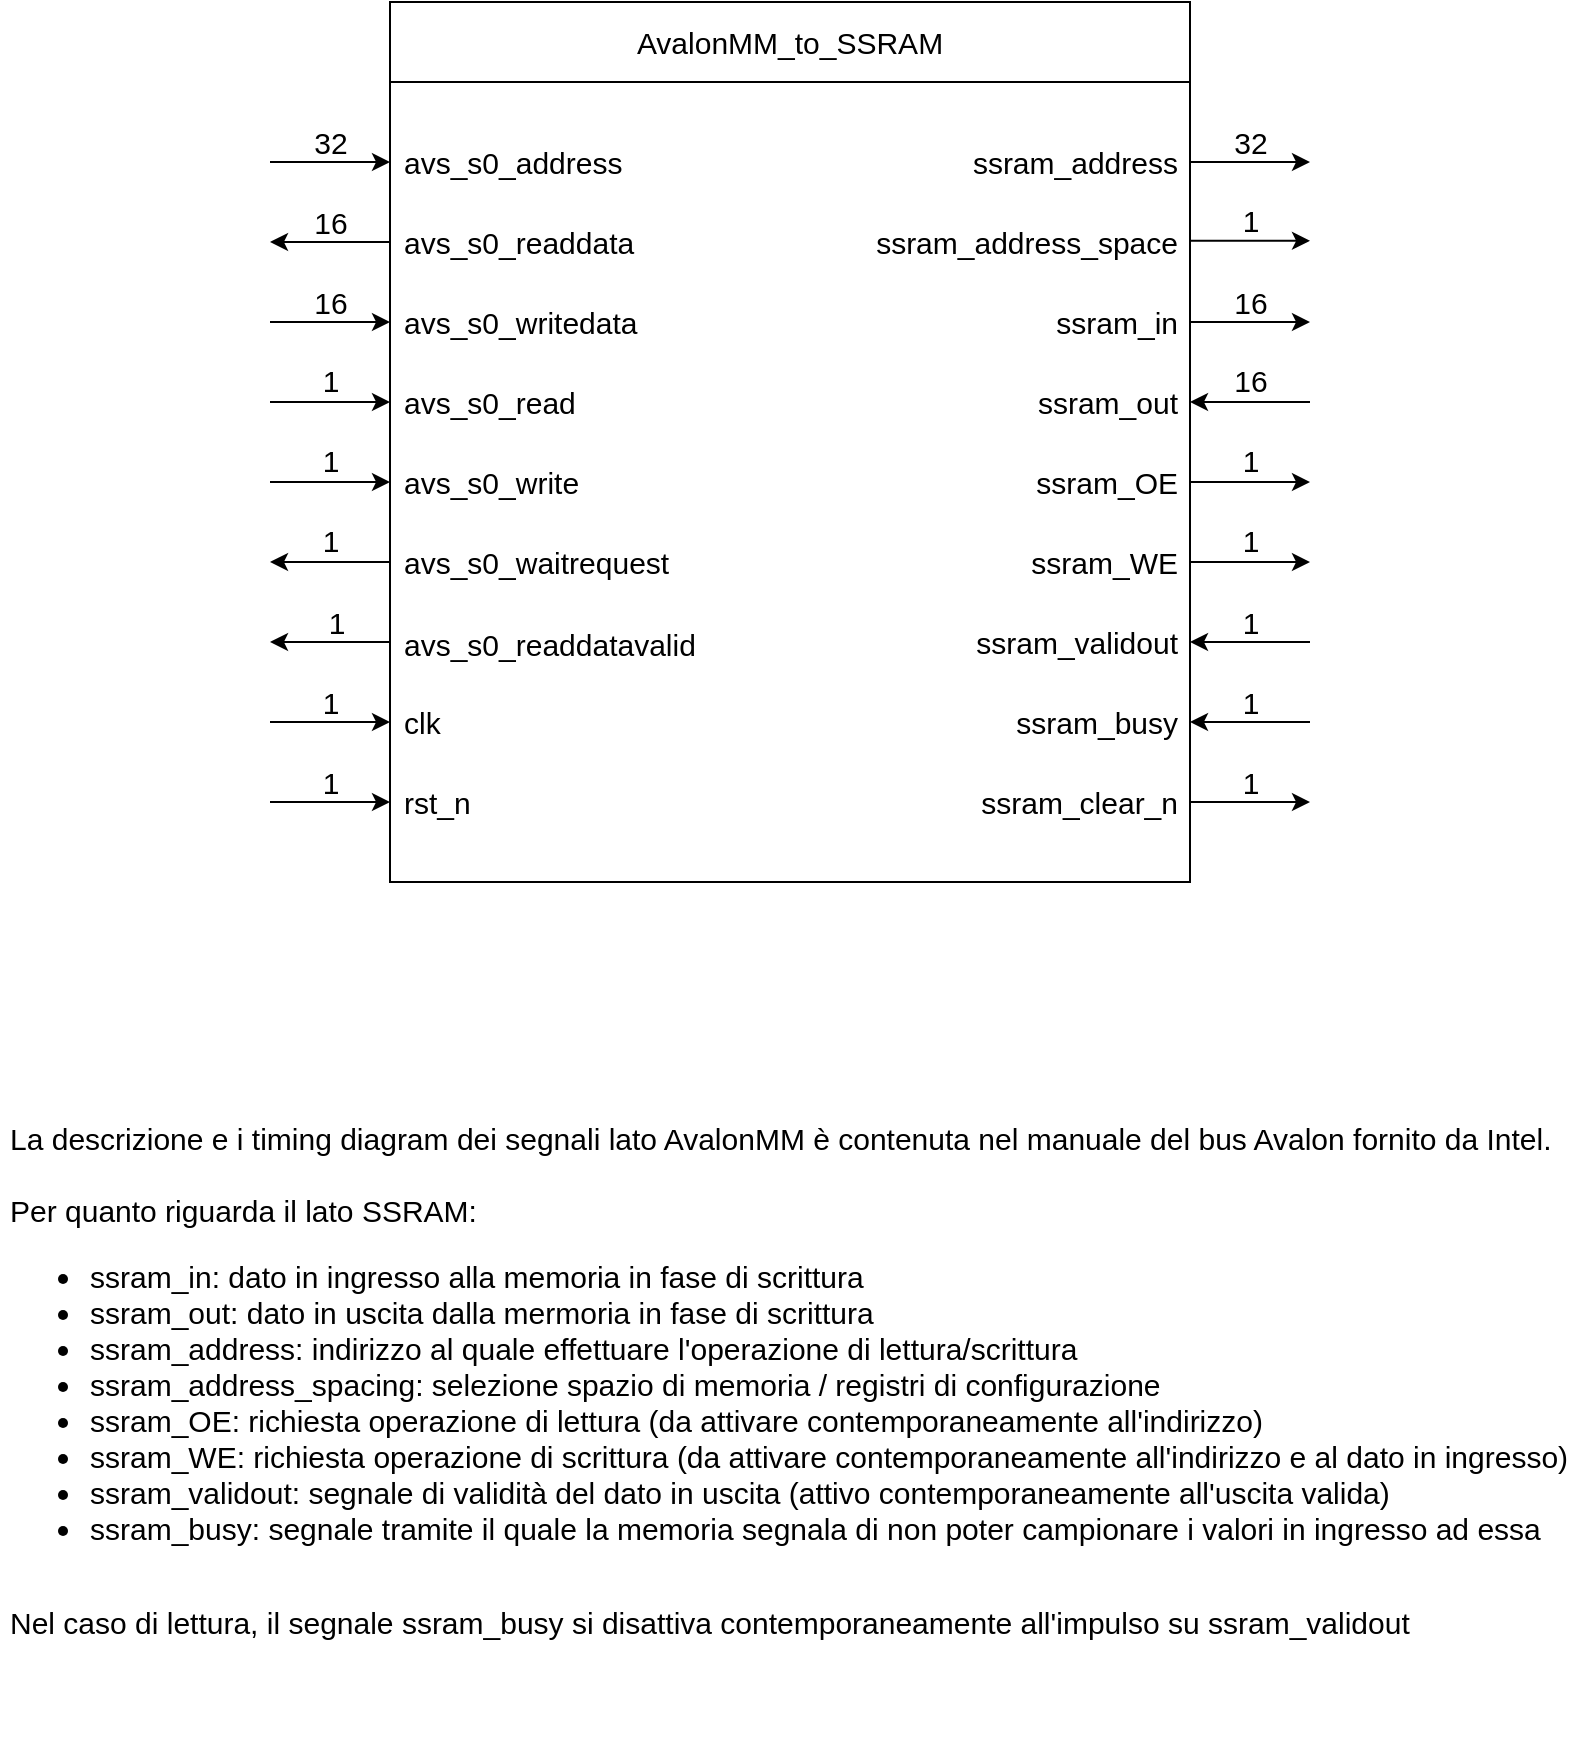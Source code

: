 <mxfile version="21.3.2" type="device" pages="4">
  <diagram id="aNipMCgoFr5Zwash_G46" name="AvalonMM_to_SSRAM">
    <mxGraphModel dx="808" dy="454" grid="1" gridSize="10" guides="1" tooltips="1" connect="1" arrows="1" fold="1" page="1" pageScale="1" pageWidth="850" pageHeight="1100" math="0" shadow="0">
      <root>
        <mxCell id="0" />
        <mxCell id="1" parent="0" />
        <mxCell id="7uRNbXWkZxl7LxoGMfkp-1" value="" style="rounded=0;whiteSpace=wrap;html=1;" parent="1" vertex="1">
          <mxGeometry x="240" y="200" width="400" height="400" as="geometry" />
        </mxCell>
        <mxCell id="7uRNbXWkZxl7LxoGMfkp-2" value="&lt;font style=&quot;font-size: 15px;&quot;&gt;avs_s0_&lt;font style=&quot;font-size: 15px;&quot;&gt;address&lt;/font&gt;&lt;/font&gt;" style="text;html=1;align=left;verticalAlign=middle;resizable=0;points=[];autosize=1;strokeColor=none;fillColor=none;" parent="1" vertex="1">
          <mxGeometry x="245" y="225" width="130" height="30" as="geometry" />
        </mxCell>
        <mxCell id="7uRNbXWkZxl7LxoGMfkp-3" value="&lt;font style=&quot;font-size: 15px;&quot;&gt;avs_s0_&lt;/font&gt;readdata" style="text;html=1;align=left;verticalAlign=middle;resizable=0;points=[];autosize=1;strokeColor=none;fillColor=none;fontSize=15;" parent="1" vertex="1">
          <mxGeometry x="245" y="265" width="140" height="30" as="geometry" />
        </mxCell>
        <mxCell id="7uRNbXWkZxl7LxoGMfkp-4" value="&lt;font style=&quot;font-size: 15px;&quot;&gt;avs_s0_&lt;/font&gt;read" style="text;html=1;align=left;verticalAlign=middle;resizable=0;points=[];autosize=1;strokeColor=none;fillColor=none;fontSize=15;" parent="1" vertex="1">
          <mxGeometry x="245" y="345" width="110" height="30" as="geometry" />
        </mxCell>
        <mxCell id="7uRNbXWkZxl7LxoGMfkp-5" value="&lt;font style=&quot;font-size: 15px;&quot;&gt;avs_s0_w&lt;/font&gt;ritedata" style="text;html=1;align=left;verticalAlign=middle;resizable=0;points=[];autosize=1;strokeColor=none;fillColor=none;fontSize=15;" parent="1" vertex="1">
          <mxGeometry x="245" y="305" width="140" height="30" as="geometry" />
        </mxCell>
        <mxCell id="7uRNbXWkZxl7LxoGMfkp-6" value="&lt;font style=&quot;font-size: 15px;&quot;&gt;avs_s0_&lt;font style=&quot;font-size: 15px;&quot;&gt;&lt;/font&gt;&lt;/font&gt;write" style="text;html=1;align=left;verticalAlign=middle;resizable=0;points=[];autosize=1;strokeColor=none;fillColor=none;fontSize=15;" parent="1" vertex="1">
          <mxGeometry x="245" y="385" width="110" height="30" as="geometry" />
        </mxCell>
        <mxCell id="7uRNbXWkZxl7LxoGMfkp-7" value="&lt;font style=&quot;font-size: 15px;&quot;&gt;avs_s0_&lt;font style=&quot;font-size: 15px;&quot;&gt;&lt;/font&gt;&lt;/font&gt;waitrequest" style="text;html=1;align=left;verticalAlign=middle;resizable=0;points=[];autosize=1;strokeColor=none;fillColor=none;fontSize=15;" parent="1" vertex="1">
          <mxGeometry x="245" y="425" width="160" height="30" as="geometry" />
        </mxCell>
        <mxCell id="7uRNbXWkZxl7LxoGMfkp-8" value="clk" style="text;html=1;align=left;verticalAlign=middle;resizable=0;points=[];autosize=1;strokeColor=none;fillColor=none;fontSize=15;" parent="1" vertex="1">
          <mxGeometry x="245" y="505" width="40" height="30" as="geometry" />
        </mxCell>
        <mxCell id="7uRNbXWkZxl7LxoGMfkp-14" value="AvalonMM_to_SSRAM" style="rounded=0;whiteSpace=wrap;html=1;fontSize=15;" parent="1" vertex="1">
          <mxGeometry x="240" y="160" width="400" height="40" as="geometry" />
        </mxCell>
        <mxCell id="7uRNbXWkZxl7LxoGMfkp-15" value="" style="endArrow=classic;html=1;rounded=0;fontSize=15;" parent="1" edge="1">
          <mxGeometry width="50" height="50" relative="1" as="geometry">
            <mxPoint x="640" y="400" as="sourcePoint" />
            <mxPoint x="700" y="400" as="targetPoint" />
          </mxGeometry>
        </mxCell>
        <mxCell id="7uRNbXWkZxl7LxoGMfkp-16" value="1" style="text;html=1;align=center;verticalAlign=middle;resizable=0;points=[];autosize=1;strokeColor=none;fillColor=none;fontSize=15;" parent="1" vertex="1">
          <mxGeometry x="660" y="419.31" width="20" height="20" as="geometry" />
        </mxCell>
        <mxCell id="7uRNbXWkZxl7LxoGMfkp-17" value="" style="endArrow=classic;html=1;rounded=0;fontSize=15;" parent="1" edge="1">
          <mxGeometry width="50" height="50" relative="1" as="geometry">
            <mxPoint x="640" y="320.0" as="sourcePoint" />
            <mxPoint x="700" y="320.0" as="targetPoint" />
          </mxGeometry>
        </mxCell>
        <mxCell id="7uRNbXWkZxl7LxoGMfkp-18" value="1" style="text;html=1;align=center;verticalAlign=middle;resizable=0;points=[];autosize=1;strokeColor=none;fillColor=none;fontSize=15;" parent="1" vertex="1">
          <mxGeometry x="660" y="379.31" width="20" height="20" as="geometry" />
        </mxCell>
        <mxCell id="7uRNbXWkZxl7LxoGMfkp-19" value="" style="endArrow=classic;html=1;rounded=0;fontSize=15;" parent="1" edge="1">
          <mxGeometry width="50" height="50" relative="1" as="geometry">
            <mxPoint x="640" y="440" as="sourcePoint" />
            <mxPoint x="700" y="440" as="targetPoint" />
          </mxGeometry>
        </mxCell>
        <mxCell id="7uRNbXWkZxl7LxoGMfkp-23" value="" style="endArrow=classic;html=1;rounded=0;fontSize=15;" parent="1" edge="1">
          <mxGeometry width="50" height="50" relative="1" as="geometry">
            <mxPoint x="180" y="520" as="sourcePoint" />
            <mxPoint x="240" y="520" as="targetPoint" />
          </mxGeometry>
        </mxCell>
        <mxCell id="7uRNbXWkZxl7LxoGMfkp-24" value="1" style="text;html=1;align=center;verticalAlign=middle;resizable=0;points=[];autosize=1;strokeColor=none;fillColor=none;fontSize=15;" parent="1" vertex="1">
          <mxGeometry x="200" y="500" width="20" height="20" as="geometry" />
        </mxCell>
        <mxCell id="7uRNbXWkZxl7LxoGMfkp-25" value="" style="endArrow=classic;html=1;rounded=0;fontSize=15;" parent="1" edge="1">
          <mxGeometry width="50" height="50" relative="1" as="geometry">
            <mxPoint x="240" y="440" as="sourcePoint" />
            <mxPoint x="180" y="440" as="targetPoint" />
          </mxGeometry>
        </mxCell>
        <mxCell id="7uRNbXWkZxl7LxoGMfkp-26" value="1" style="text;html=1;align=center;verticalAlign=middle;resizable=0;points=[];autosize=1;strokeColor=none;fillColor=none;fontSize=15;" parent="1" vertex="1">
          <mxGeometry x="200" y="419.31" width="20" height="20" as="geometry" />
        </mxCell>
        <mxCell id="7uRNbXWkZxl7LxoGMfkp-27" value="" style="endArrow=classic;html=1;rounded=0;fontSize=15;" parent="1" edge="1">
          <mxGeometry width="50" height="50" relative="1" as="geometry">
            <mxPoint x="180" y="400" as="sourcePoint" />
            <mxPoint x="240" y="400" as="targetPoint" />
          </mxGeometry>
        </mxCell>
        <mxCell id="7uRNbXWkZxl7LxoGMfkp-28" value="1" style="text;html=1;align=center;verticalAlign=middle;resizable=0;points=[];autosize=1;strokeColor=none;fillColor=none;fontSize=15;" parent="1" vertex="1">
          <mxGeometry x="200" y="379.31" width="20" height="20" as="geometry" />
        </mxCell>
        <mxCell id="7uRNbXWkZxl7LxoGMfkp-29" value="" style="endArrow=classic;html=1;rounded=0;fontSize=15;" parent="1" edge="1">
          <mxGeometry width="50" height="50" relative="1" as="geometry">
            <mxPoint x="180" y="360" as="sourcePoint" />
            <mxPoint x="240" y="360" as="targetPoint" />
          </mxGeometry>
        </mxCell>
        <mxCell id="7uRNbXWkZxl7LxoGMfkp-30" value="1" style="text;html=1;align=center;verticalAlign=middle;resizable=0;points=[];autosize=1;strokeColor=none;fillColor=none;fontSize=15;" parent="1" vertex="1">
          <mxGeometry x="200" y="339.31" width="20" height="20" as="geometry" />
        </mxCell>
        <mxCell id="7uRNbXWkZxl7LxoGMfkp-31" value="" style="endArrow=classic;html=1;rounded=0;fontSize=15;" parent="1" edge="1">
          <mxGeometry width="50" height="50" relative="1" as="geometry">
            <mxPoint x="180" y="320" as="sourcePoint" />
            <mxPoint x="240" y="320" as="targetPoint" />
          </mxGeometry>
        </mxCell>
        <mxCell id="7uRNbXWkZxl7LxoGMfkp-32" value="" style="endArrow=none;html=1;rounded=0;fontSize=15;startArrow=classic;startFill=1;endFill=0;" parent="1" edge="1">
          <mxGeometry width="50" height="50" relative="1" as="geometry">
            <mxPoint x="640" y="520" as="sourcePoint" />
            <mxPoint x="700" y="520" as="targetPoint" />
          </mxGeometry>
        </mxCell>
        <mxCell id="7uRNbXWkZxl7LxoGMfkp-33" value="32" style="text;html=1;align=center;verticalAlign=middle;resizable=0;points=[];autosize=1;strokeColor=none;fillColor=none;fontSize=15;" parent="1" vertex="1">
          <mxGeometry x="650" y="215" width="40" height="30" as="geometry" />
        </mxCell>
        <mxCell id="7uRNbXWkZxl7LxoGMfkp-34" value="" style="endArrow=classic;html=1;rounded=0;fontSize=15;" parent="1" edge="1">
          <mxGeometry width="50" height="50" relative="1" as="geometry">
            <mxPoint x="240" y="280" as="sourcePoint" />
            <mxPoint x="180" y="280" as="targetPoint" />
          </mxGeometry>
        </mxCell>
        <mxCell id="7uRNbXWkZxl7LxoGMfkp-35" value="" style="endArrow=classic;html=1;rounded=0;fontSize=15;" parent="1" edge="1">
          <mxGeometry width="50" height="50" relative="1" as="geometry">
            <mxPoint x="180" y="240" as="sourcePoint" />
            <mxPoint x="240" y="240" as="targetPoint" />
          </mxGeometry>
        </mxCell>
        <mxCell id="7uRNbXWkZxl7LxoGMfkp-36" value="32" style="text;html=1;align=center;verticalAlign=middle;resizable=0;points=[];autosize=1;strokeColor=none;fillColor=none;fontSize=15;" parent="1" vertex="1">
          <mxGeometry x="195" y="220" width="30" height="20" as="geometry" />
        </mxCell>
        <mxCell id="7uRNbXWkZxl7LxoGMfkp-37" value="16" style="text;html=1;align=center;verticalAlign=middle;resizable=0;points=[];autosize=1;strokeColor=none;fillColor=none;fontSize=15;" parent="1" vertex="1">
          <mxGeometry x="195" y="260" width="30" height="20" as="geometry" />
        </mxCell>
        <mxCell id="7uRNbXWkZxl7LxoGMfkp-38" value="16" style="text;html=1;align=center;verticalAlign=middle;resizable=0;points=[];autosize=1;strokeColor=none;fillColor=none;fontSize=15;" parent="1" vertex="1">
          <mxGeometry x="195" y="300" width="30" height="20" as="geometry" />
        </mxCell>
        <mxCell id="7uRNbXWkZxl7LxoGMfkp-39" value="rst_n" style="text;html=1;align=left;verticalAlign=middle;resizable=0;points=[];autosize=1;strokeColor=none;fillColor=none;fontSize=15;" parent="1" vertex="1">
          <mxGeometry x="245" y="545" width="60" height="30" as="geometry" />
        </mxCell>
        <mxCell id="7uRNbXWkZxl7LxoGMfkp-40" value="" style="endArrow=classic;html=1;rounded=0;fontSize=15;" parent="1" edge="1">
          <mxGeometry width="50" height="50" relative="1" as="geometry">
            <mxPoint x="180" y="560" as="sourcePoint" />
            <mxPoint x="240" y="560" as="targetPoint" />
          </mxGeometry>
        </mxCell>
        <mxCell id="7uRNbXWkZxl7LxoGMfkp-41" value="1" style="text;html=1;align=center;verticalAlign=middle;resizable=0;points=[];autosize=1;strokeColor=none;fillColor=none;fontSize=15;" parent="1" vertex="1">
          <mxGeometry x="200" y="540" width="20" height="20" as="geometry" />
        </mxCell>
        <mxCell id="7uRNbXWkZxl7LxoGMfkp-42" value="&lt;font style=&quot;font-size: 15px;&quot;&gt;avs_s0_&lt;font style=&quot;font-size: 15px;&quot;&gt;&lt;/font&gt;&lt;/font&gt;readdatavalid" style="text;html=1;align=left;verticalAlign=middle;resizable=0;points=[];autosize=1;strokeColor=none;fillColor=none;fontSize=15;" parent="1" vertex="1">
          <mxGeometry x="245" y="465.69" width="170" height="30" as="geometry" />
        </mxCell>
        <mxCell id="7uRNbXWkZxl7LxoGMfkp-43" value="" style="endArrow=classic;html=1;rounded=0;fontSize=15;" parent="1" edge="1">
          <mxGeometry width="50" height="50" relative="1" as="geometry">
            <mxPoint x="240" y="480" as="sourcePoint" />
            <mxPoint x="180" y="480" as="targetPoint" />
          </mxGeometry>
        </mxCell>
        <mxCell id="7uRNbXWkZxl7LxoGMfkp-44" value="1" style="text;html=1;align=center;verticalAlign=middle;resizable=0;points=[];autosize=1;strokeColor=none;fillColor=none;fontSize=15;" parent="1" vertex="1">
          <mxGeometry x="202.5" y="460" width="20" height="20" as="geometry" />
        </mxCell>
        <mxCell id="O9NMfc2VU4IbGUOjIKSB-1" value="&lt;font style=&quot;font-size: 15px;&quot;&gt;ssram_&lt;/font&gt;&lt;font style=&quot;font-size: 15px;&quot;&gt;&lt;font style=&quot;font-size: 15px;&quot;&gt;address&lt;/font&gt;&lt;/font&gt;" style="text;html=1;align=right;verticalAlign=middle;resizable=0;points=[];autosize=1;strokeColor=none;fillColor=none;" parent="1" vertex="1">
          <mxGeometry x="505" y="225" width="130" height="30" as="geometry" />
        </mxCell>
        <mxCell id="O9NMfc2VU4IbGUOjIKSB-2" value="&lt;font style=&quot;font-size: 15px;&quot;&gt;ssram_&lt;/font&gt;&lt;font style=&quot;font-size: 15px;&quot;&gt;out&lt;/font&gt;" style="text;html=1;align=right;verticalAlign=middle;resizable=0;points=[];autosize=1;strokeColor=none;fillColor=none;" parent="1" vertex="1">
          <mxGeometry x="545" y="345" width="90" height="30" as="geometry" />
        </mxCell>
        <mxCell id="O9NMfc2VU4IbGUOjIKSB-3" value="&lt;font style=&quot;font-size: 15px;&quot;&gt;ssram_i&lt;/font&gt;&lt;font style=&quot;font-size: 15px;&quot;&gt;n&lt;/font&gt;" style="text;html=1;align=right;verticalAlign=middle;resizable=0;points=[];autosize=1;strokeColor=none;fillColor=none;" parent="1" vertex="1">
          <mxGeometry x="555" y="305" width="80" height="30" as="geometry" />
        </mxCell>
        <mxCell id="O9NMfc2VU4IbGUOjIKSB-4" value="&lt;font style=&quot;font-size: 15px;&quot;&gt;ssram_&lt;/font&gt;&lt;font style=&quot;font-size: 15px;&quot;&gt;&lt;font style=&quot;font-size: 15px;&quot;&gt;validout&lt;/font&gt;&lt;/font&gt;" style="text;html=1;align=right;verticalAlign=middle;resizable=0;points=[];autosize=1;strokeColor=none;fillColor=none;" parent="1" vertex="1">
          <mxGeometry x="515" y="465" width="120" height="30" as="geometry" />
        </mxCell>
        <mxCell id="O9NMfc2VU4IbGUOjIKSB-5" value="&lt;font style=&quot;font-size: 15px;&quot;&gt;ssram_&lt;/font&gt;&lt;font style=&quot;font-size: 15px;&quot;&gt;WE&lt;/font&gt;" style="text;html=1;align=right;verticalAlign=middle;resizable=0;points=[];autosize=1;strokeColor=none;fillColor=none;rotation=0;" parent="1" vertex="1">
          <mxGeometry x="535" y="425" width="100" height="30" as="geometry" />
        </mxCell>
        <mxCell id="O9NMfc2VU4IbGUOjIKSB-6" value="&lt;font style=&quot;font-size: 15px;&quot;&gt;ssram_&lt;/font&gt;&lt;font style=&quot;font-size: 15px;&quot;&gt;OE&lt;/font&gt;" style="text;html=1;align=right;verticalAlign=middle;resizable=0;points=[];autosize=1;strokeColor=none;fillColor=none;rotation=0;" parent="1" vertex="1">
          <mxGeometry x="545" y="385" width="90" height="30" as="geometry" />
        </mxCell>
        <mxCell id="O9NMfc2VU4IbGUOjIKSB-7" value="&lt;font style=&quot;font-size: 15px;&quot;&gt;ssram_&lt;/font&gt;&lt;font style=&quot;font-size: 15px;&quot;&gt;busy&lt;/font&gt;" style="text;html=1;align=right;verticalAlign=middle;resizable=0;points=[];autosize=1;strokeColor=none;fillColor=none;" parent="1" vertex="1">
          <mxGeometry x="535" y="505" width="100" height="30" as="geometry" />
        </mxCell>
        <mxCell id="O9NMfc2VU4IbGUOjIKSB-9" value="" style="endArrow=none;html=1;rounded=0;fontSize=15;startArrow=classic;startFill=1;endFill=0;" parent="1" edge="1">
          <mxGeometry width="50" height="50" relative="1" as="geometry">
            <mxPoint x="640" y="480" as="sourcePoint" />
            <mxPoint x="700" y="480" as="targetPoint" />
          </mxGeometry>
        </mxCell>
        <mxCell id="O9NMfc2VU4IbGUOjIKSB-10" value="" style="endArrow=none;html=1;rounded=0;fontSize=15;startArrow=classic;startFill=1;endFill=0;" parent="1" edge="1">
          <mxGeometry width="50" height="50" relative="1" as="geometry">
            <mxPoint x="640" y="360" as="sourcePoint" />
            <mxPoint x="700" y="360" as="targetPoint" />
          </mxGeometry>
        </mxCell>
        <mxCell id="bcyavMN69FrFH7wbn9DO-2" value="" style="endArrow=classic;html=1;rounded=0;fontSize=15;" parent="1" edge="1">
          <mxGeometry width="50" height="50" relative="1" as="geometry">
            <mxPoint x="640" y="240" as="sourcePoint" />
            <mxPoint x="700" y="240" as="targetPoint" />
          </mxGeometry>
        </mxCell>
        <mxCell id="RlWbitO6EM8BJqmgNqRc-1" value="1" style="text;html=1;align=center;verticalAlign=middle;resizable=0;points=[];autosize=1;strokeColor=none;fillColor=none;fontSize=15;" parent="1" vertex="1">
          <mxGeometry x="660" y="500" width="20" height="20" as="geometry" />
        </mxCell>
        <mxCell id="RlWbitO6EM8BJqmgNqRc-2" value="1" style="text;html=1;align=center;verticalAlign=middle;resizable=0;points=[];autosize=1;strokeColor=none;fillColor=none;fontSize=15;" parent="1" vertex="1">
          <mxGeometry x="660" y="460" width="20" height="20" as="geometry" />
        </mxCell>
        <mxCell id="RlWbitO6EM8BJqmgNqRc-3" value="16" style="text;html=1;align=center;verticalAlign=middle;resizable=0;points=[];autosize=1;strokeColor=none;fillColor=none;fontSize=15;" parent="1" vertex="1">
          <mxGeometry x="655" y="300" width="30" height="20" as="geometry" />
        </mxCell>
        <mxCell id="RlWbitO6EM8BJqmgNqRc-4" value="16" style="text;html=1;align=center;verticalAlign=middle;resizable=0;points=[];autosize=1;strokeColor=none;fillColor=none;fontSize=15;" parent="1" vertex="1">
          <mxGeometry x="655" y="339.31" width="30" height="20" as="geometry" />
        </mxCell>
        <mxCell id="g8C0Mqhqmcd-Wye-2PPk-1" value="" style="endArrow=classic;html=1;rounded=0;fontSize=15;" parent="1" edge="1">
          <mxGeometry width="50" height="50" relative="1" as="geometry">
            <mxPoint x="640" y="560.0" as="sourcePoint" />
            <mxPoint x="700" y="560.0" as="targetPoint" />
          </mxGeometry>
        </mxCell>
        <mxCell id="g8C0Mqhqmcd-Wye-2PPk-2" value="1" style="text;html=1;align=center;verticalAlign=middle;resizable=0;points=[];autosize=1;strokeColor=none;fillColor=none;fontSize=15;" parent="1" vertex="1">
          <mxGeometry x="660" y="540" width="20" height="20" as="geometry" />
        </mxCell>
        <mxCell id="g8C0Mqhqmcd-Wye-2PPk-3" value="&lt;font style=&quot;font-size: 15px;&quot;&gt;ssram_clear_n&lt;/font&gt;" style="text;html=1;align=right;verticalAlign=middle;resizable=0;points=[];autosize=1;strokeColor=none;fillColor=none;" parent="1" vertex="1">
          <mxGeometry x="515" y="545" width="120" height="30" as="geometry" />
        </mxCell>
        <mxCell id="lHwEbxfXvSUswyJkpIzo-2" value="&lt;font style=&quot;font-size: 15px;&quot;&gt;ssram_&lt;font style=&quot;font-size: 15px;&quot;&gt;&lt;font style=&quot;font-size: 15px;&quot;&gt;address&lt;/font&gt;&lt;/font&gt;_space&lt;/font&gt;" style="text;html=1;align=right;verticalAlign=middle;resizable=0;points=[];autosize=1;strokeColor=none;fillColor=none;" parent="1" vertex="1">
          <mxGeometry x="465" y="265" width="170" height="30" as="geometry" />
        </mxCell>
        <mxCell id="lHwEbxfXvSUswyJkpIzo-3" value="" style="endArrow=classic;html=1;rounded=0;fontSize=15;" parent="1" edge="1">
          <mxGeometry width="50" height="50" relative="1" as="geometry">
            <mxPoint x="640" y="279.43" as="sourcePoint" />
            <mxPoint x="700" y="279.43" as="targetPoint" />
          </mxGeometry>
        </mxCell>
        <mxCell id="lHwEbxfXvSUswyJkpIzo-4" value="1" style="text;html=1;align=center;verticalAlign=middle;resizable=0;points=[];autosize=1;strokeColor=none;fillColor=none;fontSize=15;" parent="1" vertex="1">
          <mxGeometry x="660" y="258.74" width="20" height="20" as="geometry" />
        </mxCell>
        <mxCell id="lHwEbxfXvSUswyJkpIzo-5" value="&lt;div&gt;&lt;font style=&quot;font-size: 15px;&quot;&gt;La descrizione e i timing diagram dei segnali lato AvalonMM è contenuta nel manuale del bus Avalon fornito da Intel.&lt;/font&gt;&lt;/div&gt;&lt;div&gt;&lt;font style=&quot;font-size: 15px;&quot;&gt;&lt;br&gt;&lt;/font&gt;&lt;/div&gt;&lt;div&gt;&lt;font style=&quot;font-size: 15px;&quot;&gt;Per quanto riguarda il lato SSRAM:&lt;/font&gt;&lt;/div&gt;&lt;div style=&quot;font-size: 15px;&quot;&gt;&lt;ul&gt;&lt;li&gt;ssram_in: dato in ingresso alla memoria in fase di scrittura&lt;/li&gt;&lt;li&gt;ssram_out: dato in uscita dalla mermoria in fase di scrittura&lt;/li&gt;&lt;li&gt;ssram_address: indirizzo al quale effettuare l&#39;operazione di lettura/scrittura&lt;/li&gt;&lt;li&gt;ssram_address_spacing: selezione spazio di memoria / registri di configurazione&lt;br&gt;&lt;/li&gt;&lt;li&gt;ssram_OE: richiesta operazione di lettura (da attivare contemporaneamente all&#39;indirizzo)&lt;/li&gt;&lt;li&gt;ssram_WE: richiesta operazione di scrittura (da attivare contemporaneamente all&#39;indirizzo e al dato in ingresso)&lt;/li&gt;&lt;li&gt;ssram_validout: segnale di validità del dato in uscita (attivo contemporaneamente all&#39;uscita valida)&lt;br&gt;&lt;/li&gt;&lt;li&gt;ssram_busy: segnale tramite il quale la memoria segnala di non poter campionare i valori in ingresso ad essa&lt;/li&gt;&lt;/ul&gt;&lt;/div&gt;&lt;div&gt;&lt;br&gt;&lt;/div&gt;&lt;div style=&quot;font-size: 15px;&quot;&gt;Nel caso di lettura, il segnale ssram_busy si disattiva contemporaneamente all&#39;impulso su ssram_validout&lt;br&gt;&lt;/div&gt;" style="text;html=1;strokeColor=none;fillColor=none;spacing=5;spacingTop=-20;whiteSpace=wrap;overflow=hidden;rounded=0;" parent="1" vertex="1">
          <mxGeometry x="45" y="730" width="790" height="300" as="geometry" />
        </mxCell>
      </root>
    </mxGraphModel>
  </diagram>
  <diagram name="AvalonMM_to_SSRAM: RTL" id="xgOTYnnc5dOO5Jlde8V4">
    <mxGraphModel dx="3877" dy="2802" grid="1" gridSize="10" guides="1" tooltips="1" connect="1" arrows="1" fold="1" page="1" pageScale="1" pageWidth="850" pageHeight="1100" math="0" shadow="0">
      <root>
        <mxCell id="sEW1re1bT8H7BAdPNqU6-0" />
        <mxCell id="sEW1re1bT8H7BAdPNqU6-1" parent="sEW1re1bT8H7BAdPNqU6-0" />
        <mxCell id="sEW1re1bT8H7BAdPNqU6-2" style="edgeStyle=orthogonalEdgeStyle;rounded=0;orthogonalLoop=1;jettySize=auto;html=1;entryX=0.5;entryY=0;entryDx=0;entryDy=0;" parent="sEW1re1bT8H7BAdPNqU6-1" target="sEW1re1bT8H7BAdPNqU6-31" edge="1">
          <mxGeometry relative="1" as="geometry">
            <mxPoint x="240" y="200.27" as="targetPoint" />
            <Array as="points" />
            <mxPoint x="1400" y="200.27" as="sourcePoint" />
          </mxGeometry>
        </mxCell>
        <mxCell id="sEW1re1bT8H7BAdPNqU6-3" value="&lt;font style=&quot;font-size: 15px;&quot;&gt;avs_s0_&lt;font style=&quot;font-size: 15px;&quot;&gt;address&lt;/font&gt;&lt;/font&gt;" style="text;html=1;align=right;verticalAlign=middle;resizable=0;points=[];autosize=1;strokeColor=none;fillColor=none;" parent="sEW1re1bT8H7BAdPNqU6-1" vertex="1">
          <mxGeometry x="-529.5" y="1144.87" width="130" height="30" as="geometry" />
        </mxCell>
        <mxCell id="sEW1re1bT8H7BAdPNqU6-4" value="avs_s0_readdata" style="text;html=1;align=right;verticalAlign=middle;resizable=0;points=[];autosize=1;strokeColor=none;fillColor=none;fontSize=15;" parent="sEW1re1bT8H7BAdPNqU6-1" vertex="1">
          <mxGeometry x="-540" y="245.14" width="140" height="30" as="geometry" />
        </mxCell>
        <mxCell id="sEW1re1bT8H7BAdPNqU6-5" value="avs_s0_read" style="text;html=1;align=right;verticalAlign=middle;resizable=0;points=[];autosize=1;strokeColor=none;fillColor=none;fontSize=15;" parent="sEW1re1bT8H7BAdPNqU6-1" vertex="1">
          <mxGeometry x="-509" y="1264.33" width="110" height="30" as="geometry" />
        </mxCell>
        <mxCell id="sEW1re1bT8H7BAdPNqU6-6" value="avs_s0_writedata" style="text;html=1;align=right;verticalAlign=middle;resizable=0;points=[];autosize=1;strokeColor=none;fillColor=none;fontSize=15;" parent="sEW1re1bT8H7BAdPNqU6-1" vertex="1">
          <mxGeometry x="-536.5" y="1204.33" width="140" height="30" as="geometry" />
        </mxCell>
        <mxCell id="sEW1re1bT8H7BAdPNqU6-7" value="avs_s0_write" style="text;html=1;align=right;verticalAlign=middle;resizable=0;points=[];autosize=1;strokeColor=none;fillColor=none;fontSize=15;" parent="sEW1re1bT8H7BAdPNqU6-1" vertex="1">
          <mxGeometry x="-506.5" y="1324.33" width="110" height="30" as="geometry" />
        </mxCell>
        <mxCell id="sEW1re1bT8H7BAdPNqU6-8" value="avs_s0_waitrequest" style="text;html=1;align=right;verticalAlign=middle;resizable=0;points=[];autosize=1;strokeColor=none;fillColor=none;fontSize=15;" parent="sEW1re1bT8H7BAdPNqU6-1" vertex="1">
          <mxGeometry x="-559.5" y="165.27" width="160" height="30" as="geometry" />
        </mxCell>
        <mxCell id="sEW1re1bT8H7BAdPNqU6-9" value="" style="endArrow=classic;html=1;rounded=0;fontSize=15;" parent="sEW1re1bT8H7BAdPNqU6-1" edge="1">
          <mxGeometry width="50" height="50" relative="1" as="geometry">
            <mxPoint x="-160" y="180.27" as="sourcePoint" />
            <mxPoint x="-380" y="180.27" as="targetPoint" />
            <Array as="points" />
          </mxGeometry>
        </mxCell>
        <mxCell id="sEW1re1bT8H7BAdPNqU6-10" value="&lt;font style=&quot;font-size: 12px;&quot;&gt;31 downto 0&lt;/font&gt;" style="text;html=1;align=center;verticalAlign=middle;resizable=0;points=[];autosize=1;strokeColor=none;fillColor=none;fontSize=15;" parent="sEW1re1bT8H7BAdPNqU6-1" vertex="1">
          <mxGeometry x="-169.5" y="1134.41" width="90" height="30" as="geometry" />
        </mxCell>
        <mxCell id="sEW1re1bT8H7BAdPNqU6-11" value="&lt;font style=&quot;font-size: 12px;&quot;&gt;47 downto 32&lt;/font&gt;" style="text;html=1;align=center;verticalAlign=middle;resizable=0;points=[];autosize=1;strokeColor=none;fillColor=none;fontSize=15;" parent="sEW1re1bT8H7BAdPNqU6-1" vertex="1">
          <mxGeometry x="-174" y="1193.87" width="100" height="30" as="geometry" />
        </mxCell>
        <mxCell id="sEW1re1bT8H7BAdPNqU6-12" value="" style="endArrow=classic;html=1;rounded=0;fontSize=15;" parent="sEW1re1bT8H7BAdPNqU6-1" edge="1">
          <mxGeometry width="50" height="50" relative="1" as="geometry">
            <mxPoint x="-380" y="1160" as="sourcePoint" />
            <mxPoint x="-60" y="1099.6" as="targetPoint" />
            <Array as="points">
              <mxPoint x="-60" y="1159.41" />
            </Array>
          </mxGeometry>
        </mxCell>
        <mxCell id="sEW1re1bT8H7BAdPNqU6-13" value="&lt;font style=&quot;font-size: 15px;&quot;&gt;readdatavalid&lt;/font&gt;" style="text;html=1;align=left;verticalAlign=middle;resizable=0;points=[];autosize=1;strokeColor=none;fillColor=none;rotation=-90;" parent="sEW1re1bT8H7BAdPNqU6-1" vertex="1">
          <mxGeometry x="-294" y="-80.33" width="110" height="30" as="geometry" />
        </mxCell>
        <mxCell id="sEW1re1bT8H7BAdPNqU6-14" value="" style="endArrow=classic;html=1;rounded=0;fontSize=15;" parent="sEW1re1bT8H7BAdPNqU6-1" edge="1">
          <mxGeometry width="50" height="50" relative="1" as="geometry">
            <mxPoint x="-240" y="100.0" as="sourcePoint" />
            <mxPoint x="-380" y="100.0" as="targetPoint" />
          </mxGeometry>
        </mxCell>
        <mxCell id="sEW1re1bT8H7BAdPNqU6-15" value="&lt;div align=&quot;right&quot;&gt;&lt;font style=&quot;font-size: 15px;&quot;&gt;avs_s0_readdatavalid&lt;/font&gt;&lt;/div&gt;" style="text;html=1;align=right;verticalAlign=middle;resizable=0;points=[];autosize=1;strokeColor=none;fillColor=none;" parent="sEW1re1bT8H7BAdPNqU6-1" vertex="1">
          <mxGeometry x="-570" y="85.0" width="170" height="30" as="geometry" />
        </mxCell>
        <mxCell id="sEW1re1bT8H7BAdPNqU6-16" value="&lt;font style=&quot;font-size: 15px;&quot;&gt;ssram_&lt;/font&gt;&lt;font style=&quot;font-size: 15px;&quot;&gt;&lt;font style=&quot;font-size: 15px;&quot;&gt;address&lt;/font&gt;&lt;/font&gt;" style="text;html=1;align=left;verticalAlign=middle;resizable=0;points=[];autosize=1;strokeColor=none;fillColor=none;" parent="sEW1re1bT8H7BAdPNqU6-1" vertex="1">
          <mxGeometry x="1419" y="1115.0" width="130" height="30" as="geometry" />
        </mxCell>
        <mxCell id="sEW1re1bT8H7BAdPNqU6-17" value="" style="endArrow=classic;html=1;rounded=0;strokeColor=#00FF00;endFill=1;" parent="sEW1re1bT8H7BAdPNqU6-1" edge="1">
          <mxGeometry width="50" height="50" relative="1" as="geometry">
            <mxPoint x="-240" y="10.27" as="sourcePoint" />
            <mxPoint x="-240" y="100" as="targetPoint" />
          </mxGeometry>
        </mxCell>
        <mxCell id="sEW1re1bT8H7BAdPNqU6-18" value="&lt;font style=&quot;font-size: 15px;&quot;&gt;ssram_&lt;/font&gt;&lt;font style=&quot;font-size: 15px;&quot;&gt;&lt;font style=&quot;font-size: 15px;&quot;&gt;out&lt;/font&gt;&lt;/font&gt;" style="text;html=1;align=left;verticalAlign=middle;resizable=0;points=[];autosize=1;strokeColor=none;fillColor=none;" parent="sEW1re1bT8H7BAdPNqU6-1" vertex="1">
          <mxGeometry x="1420" y="186.51" width="90" height="30" as="geometry" />
        </mxCell>
        <mxCell id="sEW1re1bT8H7BAdPNqU6-19" value="&lt;font style=&quot;font-size: 15px;&quot;&gt;ssram_&lt;/font&gt;&lt;font style=&quot;font-size: 15px;&quot;&gt;in&lt;/font&gt;" style="text;html=1;align=left;verticalAlign=middle;resizable=0;points=[];autosize=1;strokeColor=none;fillColor=none;" parent="sEW1re1bT8H7BAdPNqU6-1" vertex="1">
          <mxGeometry x="1420" y="705.0" width="80" height="30" as="geometry" />
        </mxCell>
        <mxCell id="sEW1re1bT8H7BAdPNqU6-20" value="&lt;font style=&quot;font-size: 15px;&quot;&gt;ssram_&lt;/font&gt;&lt;font style=&quot;font-size: 15px;&quot;&gt;&lt;font style=&quot;font-size: 15px;&quot;&gt;validout&lt;/font&gt;&lt;/font&gt;" style="text;html=1;align=left;verticalAlign=middle;resizable=0;points=[];autosize=1;strokeColor=none;fillColor=none;" parent="sEW1re1bT8H7BAdPNqU6-1" vertex="1">
          <mxGeometry x="1419" y="1756.0" width="120" height="30" as="geometry" />
        </mxCell>
        <mxCell id="sEW1re1bT8H7BAdPNqU6-21" value="&lt;font style=&quot;font-size: 15px;&quot;&gt;ssram_&lt;/font&gt;&lt;font style=&quot;font-size: 15px;&quot;&gt;WE&lt;/font&gt;" style="text;html=1;align=left;verticalAlign=middle;resizable=0;points=[];autosize=1;strokeColor=none;fillColor=none;rotation=0;" parent="sEW1re1bT8H7BAdPNqU6-1" vertex="1">
          <mxGeometry x="1420" y="1424.9" width="100" height="30" as="geometry" />
        </mxCell>
        <mxCell id="sEW1re1bT8H7BAdPNqU6-22" value="&lt;font style=&quot;font-size: 15px;&quot;&gt;ssram_&lt;/font&gt;&lt;font style=&quot;font-size: 15px;&quot;&gt;OE&lt;/font&gt;" style="text;html=1;align=left;verticalAlign=middle;resizable=0;points=[];autosize=1;strokeColor=none;fillColor=none;rotation=0;" parent="sEW1re1bT8H7BAdPNqU6-1" vertex="1">
          <mxGeometry x="1420" y="1494.8" width="90" height="30" as="geometry" />
        </mxCell>
        <mxCell id="sEW1re1bT8H7BAdPNqU6-23" style="edgeStyle=orthogonalEdgeStyle;rounded=0;orthogonalLoop=1;jettySize=auto;html=1;strokeWidth=1;exitX=0.5;exitY=0;exitDx=0;exitDy=0;entryX=0.5;entryY=1;entryDx=0;entryDy=0;" parent="sEW1re1bT8H7BAdPNqU6-1" source="sEW1re1bT8H7BAdPNqU6-36" target="sEW1re1bT8H7BAdPNqU6-70" edge="1">
          <mxGeometry relative="1" as="geometry">
            <mxPoint x="320" y="1101" as="targetPoint" />
            <mxPoint x="240" y="1057.71" as="sourcePoint" />
            <Array as="points">
              <mxPoint x="200" y="1100" />
              <mxPoint x="240" y="1100" />
            </Array>
          </mxGeometry>
        </mxCell>
        <mxCell id="sEW1re1bT8H7BAdPNqU6-24" value="" style="endArrow=classic;html=1;rounded=0;fontSize=15;" parent="sEW1re1bT8H7BAdPNqU6-1" edge="1">
          <mxGeometry width="50" height="50" relative="1" as="geometry">
            <mxPoint x="-380" y="1220" as="sourcePoint" />
            <mxPoint x="-20" y="1099.6" as="targetPoint" />
            <Array as="points">
              <mxPoint x="-20" y="1219.6" />
            </Array>
          </mxGeometry>
        </mxCell>
        <mxCell id="sEW1re1bT8H7BAdPNqU6-25" value="" style="endArrow=classic;html=1;rounded=0;fontSize=15;" parent="sEW1re1bT8H7BAdPNqU6-1" edge="1">
          <mxGeometry width="50" height="50" relative="1" as="geometry">
            <mxPoint x="-380" y="1280" as="sourcePoint" />
            <mxPoint x="20" y="1099.6" as="targetPoint" />
            <Array as="points">
              <mxPoint x="20" y="1279.6" />
            </Array>
          </mxGeometry>
        </mxCell>
        <mxCell id="sEW1re1bT8H7BAdPNqU6-27" value="48 downto 48" style="text;html=1;align=center;verticalAlign=middle;resizable=0;points=[];autosize=1;strokeColor=none;fillColor=none;" parent="sEW1re1bT8H7BAdPNqU6-1" vertex="1">
          <mxGeometry x="-174" y="1248.87" width="100" height="30" as="geometry" />
        </mxCell>
        <mxCell id="sEW1re1bT8H7BAdPNqU6-28" value="49 downto 49" style="text;html=1;align=center;verticalAlign=middle;resizable=0;points=[];autosize=1;strokeColor=none;fillColor=none;" parent="sEW1re1bT8H7BAdPNqU6-1" vertex="1">
          <mxGeometry x="-174" y="1308.87" width="100" height="30" as="geometry" />
        </mxCell>
        <mxCell id="sEW1re1bT8H7BAdPNqU6-29" style="edgeStyle=orthogonalEdgeStyle;rounded=0;orthogonalLoop=1;jettySize=auto;html=1;exitX=0.5;exitY=1;exitDx=0;exitDy=0;" parent="sEW1re1bT8H7BAdPNqU6-1" source="sEW1re1bT8H7BAdPNqU6-31" edge="1">
          <mxGeometry relative="1" as="geometry">
            <mxPoint x="40" y="200.27" as="targetPoint" />
          </mxGeometry>
        </mxCell>
        <mxCell id="sEW1re1bT8H7BAdPNqU6-30" style="edgeStyle=orthogonalEdgeStyle;rounded=0;orthogonalLoop=1;jettySize=auto;html=1;entryX=0;entryY=0.5;entryDx=0;entryDy=0;strokeColor=#00FF00;" parent="sEW1re1bT8H7BAdPNqU6-1" target="sEW1re1bT8H7BAdPNqU6-31" edge="1">
          <mxGeometry relative="1" as="geometry">
            <mxPoint x="240" y="9.67" as="sourcePoint" />
          </mxGeometry>
        </mxCell>
        <mxCell id="sEW1re1bT8H7BAdPNqU6-31" value="&lt;font style=&quot;font-size: 15px;&quot;&gt;READDATA: register&lt;/font&gt;" style="rounded=0;whiteSpace=wrap;html=1;direction=south;horizontal=0;" parent="sEW1re1bT8H7BAdPNqU6-1" vertex="1">
          <mxGeometry x="220" y="120.27" width="40" height="160" as="geometry" />
        </mxCell>
        <mxCell id="sEW1re1bT8H7BAdPNqU6-32" value="" style="triangle;whiteSpace=wrap;html=1;direction=east;" parent="sEW1re1bT8H7BAdPNqU6-1" vertex="1">
          <mxGeometry x="220" y="270.27" width="10" height="10" as="geometry" />
        </mxCell>
        <mxCell id="sEW1re1bT8H7BAdPNqU6-33" value="op_req" style="text;html=1;align=left;verticalAlign=middle;resizable=0;points=[];autosize=1;strokeColor=none;fillColor=none;fontSize=15;rotation=90;" parent="sEW1re1bT8H7BAdPNqU6-1" vertex="1">
          <mxGeometry x="2.0" y="1959.54" width="70" height="30" as="geometry" />
        </mxCell>
        <mxCell id="sEW1re1bT8H7BAdPNqU6-34" style="edgeStyle=orthogonalEdgeStyle;rounded=0;orthogonalLoop=1;jettySize=auto;html=1;entryX=0;entryY=0.5;entryDx=0;entryDy=0;strokeColor=#00FF00;" parent="sEW1re1bT8H7BAdPNqU6-1" target="sEW1re1bT8H7BAdPNqU6-36" edge="1">
          <mxGeometry relative="1" as="geometry">
            <mxPoint x="140" y="10" as="sourcePoint" />
          </mxGeometry>
        </mxCell>
        <mxCell id="sEW1re1bT8H7BAdPNqU6-35" style="edgeStyle=orthogonalEdgeStyle;rounded=0;orthogonalLoop=1;jettySize=auto;html=1;entryX=0.5;entryY=1;entryDx=0;entryDy=0;" parent="sEW1re1bT8H7BAdPNqU6-1" target="sEW1re1bT8H7BAdPNqU6-36" edge="1">
          <mxGeometry relative="1" as="geometry">
            <mxPoint x="120" y="1099.6" as="targetPoint" />
            <mxPoint x="-100" y="1099.6" as="sourcePoint" />
          </mxGeometry>
        </mxCell>
        <mxCell id="sEW1re1bT8H7BAdPNqU6-36" value="&lt;font style=&quot;font-size: 15px;&quot;&gt;COMMAND: register&lt;/font&gt;" style="rounded=0;whiteSpace=wrap;html=1;direction=south;horizontal=0;" parent="sEW1re1bT8H7BAdPNqU6-1" vertex="1">
          <mxGeometry x="120.5" y="1019.6" width="40" height="160" as="geometry" />
        </mxCell>
        <mxCell id="sEW1re1bT8H7BAdPNqU6-37" value="" style="triangle;whiteSpace=wrap;html=1;direction=east;" parent="sEW1re1bT8H7BAdPNqU6-1" vertex="1">
          <mxGeometry x="120.5" y="1169.6" width="10" height="10" as="geometry" />
        </mxCell>
        <mxCell id="sEW1re1bT8H7BAdPNqU6-38" style="edgeStyle=orthogonalEdgeStyle;rounded=0;orthogonalLoop=1;jettySize=auto;html=1;strokeColor=#00FF00;entryX=0.25;entryY=1;entryDx=0;entryDy=0;" parent="sEW1re1bT8H7BAdPNqU6-1" target="sEW1re1bT8H7BAdPNqU6-70" edge="1">
          <mxGeometry relative="1" as="geometry">
            <mxPoint x="320" y="10" as="sourcePoint" />
            <Array as="points">
              <mxPoint x="320" y="1030" />
            </Array>
            <mxPoint x="770" y="919.06" as="targetPoint" />
          </mxGeometry>
        </mxCell>
        <mxCell id="sEW1re1bT8H7BAdPNqU6-39" style="edgeStyle=orthogonalEdgeStyle;rounded=0;orthogonalLoop=1;jettySize=auto;html=1;endArrow=none;endFill=0;" parent="sEW1re1bT8H7BAdPNqU6-1" edge="1">
          <mxGeometry relative="1" as="geometry">
            <mxPoint x="480" y="1520" as="targetPoint" />
            <mxPoint x="480" y="1240" as="sourcePoint" />
          </mxGeometry>
        </mxCell>
        <mxCell id="sEW1re1bT8H7BAdPNqU6-40" value="" style="endArrow=none;html=1;rounded=0;endFill=0;entryX=0;entryY=0.75;entryDx=0;entryDy=0;entryPerimeter=0;startArrow=oval;startFill=1;" parent="sEW1re1bT8H7BAdPNqU6-1" target="j8gfzccHp9FTqzgJoere-8" edge="1">
          <mxGeometry width="50" height="50" relative="1" as="geometry">
            <mxPoint x="480" y="1460" as="sourcePoint" />
            <mxPoint x="780" y="1460" as="targetPoint" />
          </mxGeometry>
        </mxCell>
        <mxCell id="sEW1re1bT8H7BAdPNqU6-41" value="" style="endArrow=none;html=1;rounded=0;endFill=0;entryX=0;entryY=0.75;entryDx=0;entryDy=0;entryPerimeter=0;" parent="sEW1re1bT8H7BAdPNqU6-1" target="j8gfzccHp9FTqzgJoere-9" edge="1">
          <mxGeometry width="50" height="50" relative="1" as="geometry">
            <mxPoint x="480" y="1520" as="sourcePoint" />
            <mxPoint x="780" y="1520" as="targetPoint" />
          </mxGeometry>
        </mxCell>
        <mxCell id="sEW1re1bT8H7BAdPNqU6-42" value="" style="endArrow=classic;html=1;rounded=0;startArrow=oval;startFill=1;" parent="sEW1re1bT8H7BAdPNqU6-1" edge="1">
          <mxGeometry width="50" height="50" relative="1" as="geometry">
            <mxPoint x="480" y="1400" as="sourcePoint" />
            <mxPoint x="1100" y="1170" as="targetPoint" />
            <Array as="points">
              <mxPoint x="1060.5" y="1399.6" />
              <mxPoint x="1060.5" y="1169.6" />
            </Array>
          </mxGeometry>
        </mxCell>
        <mxCell id="sEW1re1bT8H7BAdPNqU6-43" value="" style="endArrow=classic;html=1;rounded=0;startArrow=oval;startFill=1;" parent="sEW1re1bT8H7BAdPNqU6-1" edge="1">
          <mxGeometry width="50" height="50" relative="1" as="geometry">
            <mxPoint x="480" y="1340" as="sourcePoint" />
            <mxPoint x="1040" y="760" as="targetPoint" />
            <Array as="points">
              <mxPoint x="780" y="1340" />
              <mxPoint x="780" y="760" />
            </Array>
          </mxGeometry>
        </mxCell>
        <mxCell id="sEW1re1bT8H7BAdPNqU6-44" value="" style="endArrow=none;html=1;rounded=0;" parent="sEW1re1bT8H7BAdPNqU6-1" edge="1">
          <mxGeometry width="50" height="50" relative="1" as="geometry">
            <mxPoint x="85" y="1108.66" as="sourcePoint" />
            <mxPoint x="95" y="1088.66" as="targetPoint" />
          </mxGeometry>
        </mxCell>
        <mxCell id="sEW1re1bT8H7BAdPNqU6-45" value="50" style="text;html=1;align=center;verticalAlign=middle;resizable=0;points=[];autosize=1;strokeColor=none;fillColor=none;" parent="sEW1re1bT8H7BAdPNqU6-1" vertex="1">
          <mxGeometry x="75" y="1063.66" width="40" height="30" as="geometry" />
        </mxCell>
        <mxCell id="sEW1re1bT8H7BAdPNqU6-46" value="" style="endArrow=none;html=1;rounded=0;" parent="sEW1re1bT8H7BAdPNqU6-1" edge="1">
          <mxGeometry width="50" height="50" relative="1" as="geometry">
            <mxPoint x="470" y="1284.06" as="sourcePoint" />
            <mxPoint x="490" y="1274.06" as="targetPoint" />
          </mxGeometry>
        </mxCell>
        <mxCell id="sEW1re1bT8H7BAdPNqU6-47" value="50" style="text;html=1;align=center;verticalAlign=middle;resizable=0;points=[];autosize=1;strokeColor=none;fillColor=none;" parent="sEW1re1bT8H7BAdPNqU6-1" vertex="1">
          <mxGeometry x="485" y="1259.06" width="40" height="30" as="geometry" />
        </mxCell>
        <mxCell id="sEW1re1bT8H7BAdPNqU6-48" value="&lt;font style=&quot;font-size: 12px;&quot;&gt;31 downto 0&lt;/font&gt;" style="text;html=1;align=center;verticalAlign=middle;resizable=0;points=[];autosize=1;strokeColor=none;fillColor=none;fontSize=15;" parent="sEW1re1bT8H7BAdPNqU6-1" vertex="1">
          <mxGeometry x="485" y="1375" width="90" height="30" as="geometry" />
        </mxCell>
        <mxCell id="sEW1re1bT8H7BAdPNqU6-49" value="&lt;font style=&quot;font-size: 12px;&quot;&gt;47 downto 32&lt;/font&gt;" style="text;html=1;align=center;verticalAlign=middle;resizable=0;points=[];autosize=1;strokeColor=none;fillColor=none;fontSize=15;" parent="sEW1re1bT8H7BAdPNqU6-1" vertex="1">
          <mxGeometry x="480" y="1313.87" width="100" height="30" as="geometry" />
        </mxCell>
        <mxCell id="sEW1re1bT8H7BAdPNqU6-50" value="48 downto 48" style="text;html=1;align=center;verticalAlign=middle;resizable=0;points=[];autosize=1;strokeColor=none;fillColor=none;" parent="sEW1re1bT8H7BAdPNqU6-1" vertex="1">
          <mxGeometry x="480" y="1496.24" width="100" height="30" as="geometry" />
        </mxCell>
        <mxCell id="sEW1re1bT8H7BAdPNqU6-51" value="49 downto 49" style="text;html=1;align=center;verticalAlign=middle;resizable=0;points=[];autosize=1;strokeColor=none;fillColor=none;" parent="sEW1re1bT8H7BAdPNqU6-1" vertex="1">
          <mxGeometry x="480" y="1436.24" width="100" height="30" as="geometry" />
        </mxCell>
        <mxCell id="sEW1re1bT8H7BAdPNqU6-52" value="" style="endArrow=classic;html=1;rounded=0;strokeColor=#00FF00;endFill=1;" parent="sEW1re1bT8H7BAdPNqU6-1" edge="1">
          <mxGeometry width="50" height="50" relative="1" as="geometry">
            <mxPoint x="-160.5" y="10.27" as="sourcePoint" />
            <mxPoint x="-160.5" y="180.27" as="targetPoint" />
          </mxGeometry>
        </mxCell>
        <mxCell id="sEW1re1bT8H7BAdPNqU6-53" value="waitrequest" style="text;html=1;align=left;verticalAlign=middle;resizable=0;points=[];autosize=1;strokeColor=none;fillColor=none;fontSize=15;rotation=-90;" parent="sEW1re1bT8H7BAdPNqU6-1" vertex="1">
          <mxGeometry x="-210" y="-75.33" width="100" height="30" as="geometry" />
        </mxCell>
        <mxCell id="sEW1re1bT8H7BAdPNqU6-54" value="command_enable" style="text;html=1;align=left;verticalAlign=middle;resizable=0;points=[];autosize=1;strokeColor=none;fillColor=none;fontSize=15;rotation=-90;" parent="sEW1re1bT8H7BAdPNqU6-1" vertex="1">
          <mxGeometry x="70" y="-95.73" width="140" height="30" as="geometry" />
        </mxCell>
        <mxCell id="sEW1re1bT8H7BAdPNqU6-55" value="readdata_enable" style="text;html=1;align=left;verticalAlign=middle;resizable=0;points=[];autosize=1;strokeColor=none;fillColor=none;fontSize=15;rotation=-90;" parent="sEW1re1bT8H7BAdPNqU6-1" vertex="1">
          <mxGeometry x="170.5" y="-95.33" width="140" height="30" as="geometry" />
        </mxCell>
        <mxCell id="sEW1re1bT8H7BAdPNqU6-56" value="fifo4_push" style="text;html=1;align=left;verticalAlign=middle;resizable=0;points=[];autosize=1;strokeColor=none;fillColor=none;fontSize=15;rotation=-90;" parent="sEW1re1bT8H7BAdPNqU6-1" vertex="1">
          <mxGeometry x="275" y="-72.33" width="90" height="30" as="geometry" />
        </mxCell>
        <mxCell id="sEW1re1bT8H7BAdPNqU6-57" value="&lt;div&gt;mem_validout&lt;/div&gt;" style="text;html=1;align=left;verticalAlign=middle;resizable=0;points=[];autosize=1;strokeColor=none;fillColor=none;fontSize=15;rotation=90;" parent="sEW1re1bT8H7BAdPNqU6-1" vertex="1">
          <mxGeometry x="1220" y="1984.94" width="120" height="30" as="geometry" />
        </mxCell>
        <mxCell id="sEW1re1bT8H7BAdPNqU6-58" style="edgeStyle=orthogonalEdgeStyle;rounded=0;orthogonalLoop=1;jettySize=auto;html=1;exitX=0;exitY=0.25;exitDx=0;exitDy=0;exitPerimeter=0;endArrow=oval;endFill=1;" parent="sEW1re1bT8H7BAdPNqU6-1" source="sEW1re1bT8H7BAdPNqU6-68" edge="1">
          <mxGeometry relative="1" as="geometry">
            <mxPoint x="60" y="1339.6" as="targetPoint" />
            <Array as="points">
              <mxPoint x="50" y="1400" />
              <mxPoint x="60" y="1400" />
            </Array>
            <mxPoint x="49.995" y="1386.475" as="sourcePoint" />
          </mxGeometry>
        </mxCell>
        <mxCell id="sEW1re1bT8H7BAdPNqU6-59" style="edgeStyle=orthogonalEdgeStyle;rounded=0;orthogonalLoop=1;jettySize=auto;html=1;exitX=0;exitY=0.75;exitDx=0;exitDy=0;exitPerimeter=0;endArrow=oval;endFill=1;" parent="sEW1re1bT8H7BAdPNqU6-1" source="sEW1re1bT8H7BAdPNqU6-68" edge="1">
          <mxGeometry relative="1" as="geometry">
            <mxPoint x="20" y="1279.6" as="targetPoint" />
            <Array as="points">
              <mxPoint x="30" y="1400" />
              <mxPoint x="20" y="1400" />
            </Array>
            <mxPoint x="29.995" y="1386.475" as="sourcePoint" />
          </mxGeometry>
        </mxCell>
        <mxCell id="sEW1re1bT8H7BAdPNqU6-60" style="edgeStyle=orthogonalEdgeStyle;rounded=0;orthogonalLoop=1;jettySize=auto;html=1;exitX=1;exitY=0.5;exitDx=0;exitDy=0;exitPerimeter=0;strokeColor=#FF0000;" parent="sEW1re1bT8H7BAdPNqU6-1" source="sEW1re1bT8H7BAdPNqU6-68" edge="1">
          <mxGeometry relative="1" as="geometry">
            <mxPoint x="40" y="1920" as="targetPoint" />
            <mxPoint x="39.995" y="1032.935" as="sourcePoint" />
          </mxGeometry>
        </mxCell>
        <mxCell id="sEW1re1bT8H7BAdPNqU6-61" value="&lt;font style=&quot;font-size: 15px;&quot;&gt;ssram_&lt;/font&gt;&lt;font style=&quot;font-size: 15px;&quot;&gt;busy&lt;/font&gt;" style="text;html=1;align=left;verticalAlign=middle;resizable=0;points=[];autosize=1;strokeColor=none;fillColor=none;" parent="sEW1re1bT8H7BAdPNqU6-1" vertex="1">
          <mxGeometry x="1419" y="1694.94" width="100" height="30" as="geometry" />
        </mxCell>
        <mxCell id="sEW1re1bT8H7BAdPNqU6-62" style="edgeStyle=orthogonalEdgeStyle;rounded=0;orthogonalLoop=1;jettySize=auto;html=1;strokeColor=#FF0000;endArrow=block;endFill=1;" parent="sEW1re1bT8H7BAdPNqU6-1" edge="1">
          <mxGeometry relative="1" as="geometry">
            <mxPoint x="720" y="1920" as="targetPoint" />
            <mxPoint x="720" y="1709.94" as="sourcePoint" />
            <Array as="points">
              <mxPoint x="720" y="1839.94" />
              <mxPoint x="720" y="1839.94" />
            </Array>
          </mxGeometry>
        </mxCell>
        <mxCell id="sEW1re1bT8H7BAdPNqU6-63" value="" style="endArrow=none;html=1;rounded=0;endFill=0;startArrow=classic;startFill=1;" parent="sEW1re1bT8H7BAdPNqU6-1" edge="1">
          <mxGeometry width="50" height="50" relative="1" as="geometry">
            <mxPoint x="1280" y="1770" as="sourcePoint" />
            <mxPoint x="1400" y="1770" as="targetPoint" />
          </mxGeometry>
        </mxCell>
        <mxCell id="sEW1re1bT8H7BAdPNqU6-64" value="" style="endArrow=none;html=1;rounded=0;endFill=0;" parent="sEW1re1bT8H7BAdPNqU6-1" edge="1">
          <mxGeometry width="50" height="50" relative="1" as="geometry">
            <mxPoint x="1406" y="1709.6" as="sourcePoint" />
            <mxPoint x="720" y="1710" as="targetPoint" />
            <Array as="points" />
          </mxGeometry>
        </mxCell>
        <mxCell id="sEW1re1bT8H7BAdPNqU6-68" value="" style="verticalLabelPosition=bottom;shadow=0;dashed=0;align=center;html=1;verticalAlign=top;shape=mxgraph.electrical.logic_gates.logic_gate;operation=or;direction=south;aspect=fixed;" parent="sEW1re1bT8H7BAdPNqU6-1" vertex="1">
          <mxGeometry x="20.62" y="1456.23" width="38.75" height="64.58" as="geometry" />
        </mxCell>
        <mxCell id="sEW1re1bT8H7BAdPNqU6-69" style="edgeStyle=orthogonalEdgeStyle;rounded=0;orthogonalLoop=1;jettySize=auto;html=1;exitX=0.75;exitY=1;exitDx=0;exitDy=0;strokeColor=#FF0000;" parent="sEW1re1bT8H7BAdPNqU6-1" source="sEW1re1bT8H7BAdPNqU6-70" edge="1">
          <mxGeometry relative="1" as="geometry">
            <mxPoint x="320" y="1920" as="targetPoint" />
          </mxGeometry>
        </mxCell>
        <mxCell id="sEW1re1bT8H7BAdPNqU6-70" value="" style="rounded=0;whiteSpace=wrap;html=1;direction=south;horizontal=1;" parent="sEW1re1bT8H7BAdPNqU6-1" vertex="1">
          <mxGeometry x="360" y="959.83" width="240" height="280" as="geometry" />
        </mxCell>
        <mxCell id="sEW1re1bT8H7BAdPNqU6-71" value="&lt;font style=&quot;font-size: 15px;&quot;&gt;fifo4_push&lt;/font&gt;" style="text;html=1;align=left;verticalAlign=middle;resizable=0;points=[];autosize=1;strokeColor=none;fillColor=none;" parent="sEW1re1bT8H7BAdPNqU6-1" vertex="1">
          <mxGeometry x="366" y="1016.06" width="90" height="30" as="geometry" />
        </mxCell>
        <mxCell id="sEW1re1bT8H7BAdPNqU6-72" value="&lt;font style=&quot;font-size: 15px;&quot;&gt;LOCAL_FIFO: fifo4&lt;/font&gt;" style="rounded=0;whiteSpace=wrap;html=1;" parent="sEW1re1bT8H7BAdPNqU6-1" vertex="1">
          <mxGeometry x="360" y="940" width="240" height="39.54" as="geometry" />
        </mxCell>
        <mxCell id="sEW1re1bT8H7BAdPNqU6-73" value="&lt;font style=&quot;font-size: 15px;&quot;&gt;fifo4_in&lt;/font&gt;" style="text;html=1;align=left;verticalAlign=middle;resizable=0;points=[];autosize=1;strokeColor=none;fillColor=none;" parent="sEW1re1bT8H7BAdPNqU6-1" vertex="1">
          <mxGeometry x="366" y="1086.18" width="70" height="30" as="geometry" />
        </mxCell>
        <mxCell id="sEW1re1bT8H7BAdPNqU6-74" value="&lt;font style=&quot;font-size: 15px;&quot;&gt;fifo4_out&lt;/font&gt;" style="text;html=1;align=center;verticalAlign=middle;resizable=0;points=[];autosize=1;strokeColor=none;fillColor=none;" parent="sEW1re1bT8H7BAdPNqU6-1" vertex="1">
          <mxGeometry x="440" y="1209.71" width="80" height="30" as="geometry" />
        </mxCell>
        <mxCell id="sEW1re1bT8H7BAdPNqU6-75" value="&lt;font style=&quot;font-size: 15px;&quot;&gt;fifo4_almost_full&lt;/font&gt;" style="text;html=1;align=left;verticalAlign=middle;resizable=0;points=[];autosize=1;strokeColor=none;fillColor=none;" parent="sEW1re1bT8H7BAdPNqU6-1" vertex="1">
          <mxGeometry x="366" y="1156.06" width="130" height="30" as="geometry" />
        </mxCell>
        <mxCell id="sEW1re1bT8H7BAdPNqU6-76" value="fifo4_almost_full" style="text;html=1;align=left;verticalAlign=middle;resizable=0;points=[];autosize=1;strokeColor=none;fillColor=none;fontSize=15;rotation=90;" parent="sEW1re1bT8H7BAdPNqU6-1" vertex="1">
          <mxGeometry x="253" y="1989.94" width="130" height="30" as="geometry" />
        </mxCell>
        <mxCell id="sEW1re1bT8H7BAdPNqU6-77" style="edgeStyle=orthogonalEdgeStyle;rounded=0;orthogonalLoop=1;jettySize=auto;html=1;strokeColor=#00FF00;" parent="sEW1re1bT8H7BAdPNqU6-1" edge="1">
          <mxGeometry relative="1" as="geometry">
            <mxPoint x="600" y="1031" as="targetPoint" />
            <mxPoint x="640" y="10" as="sourcePoint" />
            <Array as="points">
              <mxPoint x="640" y="10" />
              <mxPoint x="640" y="1031" />
            </Array>
          </mxGeometry>
        </mxCell>
        <mxCell id="sEW1re1bT8H7BAdPNqU6-79" value="&lt;font style=&quot;font-size: 15px;&quot;&gt;fifo4_pop&lt;/font&gt;" style="text;html=1;align=right;verticalAlign=middle;resizable=0;points=[];autosize=1;strokeColor=none;fillColor=none;" parent="sEW1re1bT8H7BAdPNqU6-1" vertex="1">
          <mxGeometry x="505" y="1016.06" width="90" height="30" as="geometry" />
        </mxCell>
        <mxCell id="sEW1re1bT8H7BAdPNqU6-80" value="&lt;font style=&quot;font-size: 15px;&quot;&gt;fifo4_empty&lt;/font&gt;" style="text;html=1;align=right;verticalAlign=middle;resizable=0;points=[];autosize=1;strokeColor=none;fillColor=none;" parent="sEW1re1bT8H7BAdPNqU6-1" vertex="1">
          <mxGeometry x="495" y="1156.06" width="100" height="30" as="geometry" />
        </mxCell>
        <mxCell id="sEW1re1bT8H7BAdPNqU6-81" style="edgeStyle=orthogonalEdgeStyle;rounded=0;orthogonalLoop=1;jettySize=auto;html=1;startArrow=oval;startFill=1;entryX=0;entryY=0.5;entryDx=0;entryDy=0;" parent="sEW1re1bT8H7BAdPNqU6-1" target="sEW1re1bT8H7BAdPNqU6-83" edge="1">
          <mxGeometry relative="1" as="geometry">
            <mxPoint x="40" y="1699.94" as="sourcePoint" />
            <Array as="points">
              <mxPoint x="-62" y="1699.94" />
            </Array>
            <mxPoint x="140" y="1749.94" as="targetPoint" />
          </mxGeometry>
        </mxCell>
        <mxCell id="sEW1re1bT8H7BAdPNqU6-82" style="edgeStyle=orthogonalEdgeStyle;rounded=0;orthogonalLoop=1;jettySize=auto;html=1;exitX=1;exitY=0.5;exitDx=0;exitDy=0;strokeColor=#FF0000;" parent="sEW1re1bT8H7BAdPNqU6-1" source="sEW1re1bT8H7BAdPNqU6-83" edge="1">
          <mxGeometry relative="1" as="geometry">
            <mxPoint x="-62" y="1920" as="targetPoint" />
            <Array as="points">
              <mxPoint x="-62" y="1829.94" />
              <mxPoint x="-62" y="1829.94" />
            </Array>
          </mxGeometry>
        </mxCell>
        <mxCell id="sEW1re1bT8H7BAdPNqU6-83" value="&lt;font style=&quot;font-size: 15px;&quot;&gt;POR: d_flip_flop&lt;/font&gt;" style="rounded=0;whiteSpace=wrap;html=1;direction=south;horizontal=1;" parent="sEW1re1bT8H7BAdPNqU6-1" vertex="1">
          <mxGeometry x="-122" y="1779.94" width="120" height="40" as="geometry" />
        </mxCell>
        <mxCell id="sEW1re1bT8H7BAdPNqU6-84" value="" style="triangle;whiteSpace=wrap;html=1;direction=east;" parent="sEW1re1bT8H7BAdPNqU6-1" vertex="1">
          <mxGeometry x="-122" y="1809.94" width="10" height="10" as="geometry" />
        </mxCell>
        <mxCell id="sEW1re1bT8H7BAdPNqU6-85" value="previous_op_req" style="text;html=1;align=left;verticalAlign=middle;resizable=0;points=[];autosize=1;strokeColor=none;fillColor=none;fontSize=15;rotation=90;" parent="sEW1re1bT8H7BAdPNqU6-1" vertex="1">
          <mxGeometry x="-127" y="1989.94" width="130" height="30" as="geometry" />
        </mxCell>
        <mxCell id="sEW1re1bT8H7BAdPNqU6-86" value="" style="triangle;whiteSpace=wrap;html=1;direction=east;" parent="sEW1re1bT8H7BAdPNqU6-1" vertex="1">
          <mxGeometry x="360" y="1229.83" width="10" height="10" as="geometry" />
        </mxCell>
        <mxCell id="sEW1re1bT8H7BAdPNqU6-87" value="&lt;font style=&quot;font-size: 15px;&quot;&gt;fifo4_full&lt;/font&gt;" style="text;html=1;align=right;verticalAlign=middle;resizable=0;points=[];autosize=1;strokeColor=none;fillColor=none;" parent="sEW1re1bT8H7BAdPNqU6-1" vertex="1">
          <mxGeometry x="515" y="1086.18" width="80" height="30" as="geometry" />
        </mxCell>
        <mxCell id="sEW1re1bT8H7BAdPNqU6-88" style="edgeStyle=orthogonalEdgeStyle;rounded=0;orthogonalLoop=1;jettySize=auto;html=1;exitX=0.75;exitY=1;exitDx=0;exitDy=0;strokeColor=default;endArrow=none;endFill=0;" parent="sEW1re1bT8H7BAdPNqU6-1" edge="1">
          <mxGeometry relative="1" as="geometry">
            <mxPoint x="640" y="1730" as="targetPoint" />
            <mxPoint x="600" y="1171.06" as="sourcePoint" />
          </mxGeometry>
        </mxCell>
        <mxCell id="sEW1re1bT8H7BAdPNqU6-89" value="fifo4_full" style="text;html=1;align=left;verticalAlign=middle;resizable=0;points=[];autosize=1;strokeColor=none;fillColor=none;fontSize=15;rotation=90;" parent="sEW1re1bT8H7BAdPNqU6-1" vertex="1">
          <mxGeometry x="639" y="1964.94" width="80" height="30" as="geometry" />
        </mxCell>
        <mxCell id="sEW1re1bT8H7BAdPNqU6-92" value="" style="endArrow=classic;html=1;rounded=0;fontSize=15;" parent="sEW1re1bT8H7BAdPNqU6-1" edge="1">
          <mxGeometry width="50" height="50" relative="1" as="geometry">
            <mxPoint x="-200" y="1640" as="sourcePoint" />
            <mxPoint x="1400" y="1640" as="targetPoint" />
            <Array as="points" />
          </mxGeometry>
        </mxCell>
        <mxCell id="sEW1re1bT8H7BAdPNqU6-93" value="&lt;font style=&quot;font-size: 15px;&quot;&gt;ssram_clear_n&lt;/font&gt;" style="text;html=1;align=left;verticalAlign=middle;resizable=0;points=[];autosize=1;strokeColor=none;fillColor=none;" parent="sEW1re1bT8H7BAdPNqU6-1" vertex="1">
          <mxGeometry x="1417" y="1626.0" width="120" height="30" as="geometry" />
        </mxCell>
        <mxCell id="sEW1re1bT8H7BAdPNqU6-94" value="&lt;font style=&quot;font-size: 15px;&quot;&gt;rst_n&lt;/font&gt;" style="text;html=1;align=right;verticalAlign=middle;resizable=0;points=[];autosize=1;strokeColor=none;fillColor=none;" parent="sEW1re1bT8H7BAdPNqU6-1" vertex="1">
          <mxGeometry x="-460" y="1625" width="60" height="30" as="geometry" />
        </mxCell>
        <mxCell id="sEW1re1bT8H7BAdPNqU6-95" style="edgeStyle=orthogonalEdgeStyle;rounded=0;orthogonalLoop=1;jettySize=auto;html=1;strokeColor=#FF0000;" parent="sEW1re1bT8H7BAdPNqU6-1" edge="1">
          <mxGeometry relative="1" as="geometry">
            <mxPoint x="-198.5" y="1920" as="targetPoint" />
            <mxPoint x="-199.5" y="1639.94" as="sourcePoint" />
          </mxGeometry>
        </mxCell>
        <mxCell id="sEW1re1bT8H7BAdPNqU6-96" value="&lt;font style=&quot;font-size: 15px;&quot;&gt;rst_n&lt;/font&gt;" style="text;html=1;align=left;verticalAlign=middle;resizable=0;points=[];autosize=1;strokeColor=none;fillColor=none;rotation=90;" parent="sEW1re1bT8H7BAdPNqU6-1" vertex="1">
          <mxGeometry x="-229.5" y="1954.94" width="60" height="30" as="geometry" />
        </mxCell>
        <mxCell id="j8gfzccHp9FTqzgJoere-0" value="&lt;div&gt;fifo4_pop&lt;/div&gt;" style="text;html=1;align=left;verticalAlign=middle;resizable=0;points=[];autosize=1;strokeColor=none;fillColor=none;fontSize=15;rotation=-90;" parent="sEW1re1bT8H7BAdPNqU6-1" vertex="1">
          <mxGeometry x="595" y="-72.33" width="90" height="30" as="geometry" />
        </mxCell>
        <mxCell id="j8gfzccHp9FTqzgJoere-4" style="edgeStyle=orthogonalEdgeStyle;rounded=0;orthogonalLoop=1;jettySize=auto;html=1;exitX=1;exitY=0.5;exitDx=0;exitDy=0;strokeColor=#FF0000;" parent="sEW1re1bT8H7BAdPNqU6-1" edge="1">
          <mxGeometry relative="1" as="geometry">
            <mxPoint x="1280" y="1920" as="targetPoint" />
            <mxPoint x="1280" y="1769.94" as="sourcePoint" />
          </mxGeometry>
        </mxCell>
        <mxCell id="j8gfzccHp9FTqzgJoere-6" style="edgeStyle=orthogonalEdgeStyle;rounded=0;orthogonalLoop=1;jettySize=auto;html=1;strokeColor=#FF0000;exitX=0.5;exitY=0;exitDx=0;exitDy=0;" parent="sEW1re1bT8H7BAdPNqU6-1" source="sEW1re1bT8H7BAdPNqU6-70" edge="1">
          <mxGeometry relative="1" as="geometry">
            <mxPoint x="680" y="1920" as="targetPoint" />
            <mxPoint x="720" y="1100" as="sourcePoint" />
            <Array as="points">
              <mxPoint x="680" y="1100" />
            </Array>
          </mxGeometry>
        </mxCell>
        <mxCell id="j8gfzccHp9FTqzgJoere-10" style="edgeStyle=orthogonalEdgeStyle;rounded=0;orthogonalLoop=1;jettySize=auto;html=1;exitX=1;exitY=0.5;exitDx=0;exitDy=0;exitPerimeter=0;" parent="sEW1re1bT8H7BAdPNqU6-1" source="IWrfuLK2k04X4sjMVZR2-25" edge="1">
          <mxGeometry relative="1" as="geometry">
            <mxPoint x="1400" y="1440" as="targetPoint" />
          </mxGeometry>
        </mxCell>
        <mxCell id="IWrfuLK2k04X4sjMVZR2-26" style="edgeStyle=orthogonalEdgeStyle;rounded=0;orthogonalLoop=1;jettySize=auto;html=1;exitX=1;exitY=0.5;exitDx=0;exitDy=0;exitPerimeter=0;entryX=0;entryY=0.75;entryDx=0;entryDy=0;entryPerimeter=0;endArrow=none;endFill=0;" parent="sEW1re1bT8H7BAdPNqU6-1" source="j8gfzccHp9FTqzgJoere-8" target="IWrfuLK2k04X4sjMVZR2-25" edge="1">
          <mxGeometry relative="1" as="geometry" />
        </mxCell>
        <mxCell id="j8gfzccHp9FTqzgJoere-8" value="" style="verticalLabelPosition=bottom;shadow=0;dashed=0;align=center;html=1;verticalAlign=top;shape=mxgraph.electrical.logic_gates.logic_gate;operation=and;aspect=fixed;" parent="sEW1re1bT8H7BAdPNqU6-1" vertex="1">
          <mxGeometry x="1206" y="1429.5" width="68" height="40.8" as="geometry" />
        </mxCell>
        <mxCell id="j8gfzccHp9FTqzgJoere-11" style="edgeStyle=orthogonalEdgeStyle;rounded=0;orthogonalLoop=1;jettySize=auto;html=1;exitX=1;exitY=0.5;exitDx=0;exitDy=0;exitPerimeter=0;" parent="sEW1re1bT8H7BAdPNqU6-1" source="j8gfzccHp9FTqzgJoere-9" edge="1">
          <mxGeometry relative="1" as="geometry">
            <mxPoint x="1400" y="1510" as="targetPoint" />
          </mxGeometry>
        </mxCell>
        <mxCell id="j8gfzccHp9FTqzgJoere-9" value="" style="verticalLabelPosition=bottom;shadow=0;dashed=0;align=center;html=1;verticalAlign=top;shape=mxgraph.electrical.logic_gates.logic_gate;operation=and;aspect=fixed;" parent="sEW1re1bT8H7BAdPNqU6-1" vertex="1">
          <mxGeometry x="1206" y="1490" width="66" height="39.6" as="geometry" />
        </mxCell>
        <mxCell id="j8gfzccHp9FTqzgJoere-12" value="" style="endArrow=none;html=1;rounded=0;strokeColor=#00FF00;endFill=0;" parent="sEW1re1bT8H7BAdPNqU6-1" edge="1">
          <mxGeometry width="50" height="50" relative="1" as="geometry">
            <mxPoint x="1180" y="10" as="sourcePoint" />
            <mxPoint x="1180" y="1499.64" as="targetPoint" />
            <Array as="points" />
          </mxGeometry>
        </mxCell>
        <mxCell id="j8gfzccHp9FTqzgJoere-15" value="mem_enable" style="text;html=1;align=left;verticalAlign=middle;resizable=0;points=[];autosize=1;strokeColor=none;fillColor=none;fontSize=15;rotation=-90;" parent="sEW1re1bT8H7BAdPNqU6-1" vertex="1">
          <mxGeometry x="1126" y="-80.33" width="110" height="30" as="geometry" />
        </mxCell>
        <mxCell id="SsDwVWjRS5oo4IcVt-Av-12" style="edgeStyle=orthogonalEdgeStyle;rounded=0;orthogonalLoop=1;jettySize=auto;html=1;exitX=1;exitY=0.5;exitDx=0;exitDy=0;strokeColor=#FF0000;" parent="sEW1re1bT8H7BAdPNqU6-1" source="y18PiPNjaMMR5-67PPyS-3" edge="1">
          <mxGeometry relative="1" as="geometry">
            <mxPoint x="419" y="1920" as="targetPoint" />
          </mxGeometry>
        </mxCell>
        <mxCell id="y18PiPNjaMMR5-67PPyS-3" value="&lt;font style=&quot;font-size: 15px;&quot;&gt;TGL: t_flip_flop&lt;/font&gt;" style="rounded=0;whiteSpace=wrap;html=1;direction=south;horizontal=1;" parent="sEW1re1bT8H7BAdPNqU6-1" vertex="1">
          <mxGeometry x="359" y="1779.94" width="120" height="40" as="geometry" />
        </mxCell>
        <mxCell id="y18PiPNjaMMR5-67PPyS-4" value="" style="triangle;whiteSpace=wrap;html=1;direction=east;" parent="sEW1re1bT8H7BAdPNqU6-1" vertex="1">
          <mxGeometry x="359" y="1809.94" width="10" height="10" as="geometry" />
        </mxCell>
        <mxCell id="UglZDZvS_yIDq9xwYuGM-1" style="edgeStyle=orthogonalEdgeStyle;rounded=0;orthogonalLoop=1;jettySize=auto;html=1;exitX=1;exitY=0.5;exitDx=0;exitDy=0;exitPerimeter=0;entryX=0;entryY=0.5;entryDx=0;entryDy=0;" parent="sEW1re1bT8H7BAdPNqU6-1" source="UglZDZvS_yIDq9xwYuGM-0" target="y18PiPNjaMMR5-67PPyS-3" edge="1">
          <mxGeometry relative="1" as="geometry" />
        </mxCell>
        <mxCell id="SsDwVWjRS5oo4IcVt-Av-9" style="edgeStyle=orthogonalEdgeStyle;rounded=0;orthogonalLoop=1;jettySize=auto;html=1;exitX=0;exitY=0.75;exitDx=0;exitDy=0;exitPerimeter=0;endArrow=oval;endFill=1;" parent="sEW1re1bT8H7BAdPNqU6-1" source="UglZDZvS_yIDq9xwYuGM-0" edge="1">
          <mxGeometry relative="1" as="geometry">
            <mxPoint x="720" y="1710" as="targetPoint" />
          </mxGeometry>
        </mxCell>
        <mxCell id="UglZDZvS_yIDq9xwYuGM-0" value="" style="verticalLabelPosition=bottom;shadow=0;dashed=0;align=center;html=1;verticalAlign=top;shape=mxgraph.electrical.logic_gates.logic_gate;operation=or;negating=1;negSize=0.15;direction=west;aspect=fixed;" parent="sEW1re1bT8H7BAdPNqU6-1" vertex="1">
          <mxGeometry x="504" y="1700.34" width="66" height="39.6" as="geometry" />
        </mxCell>
        <mxCell id="UglZDZvS_yIDq9xwYuGM-7" value="" style="endArrow=oval;html=1;rounded=0;endFill=1;" parent="sEW1re1bT8H7BAdPNqU6-1" edge="1">
          <mxGeometry width="50" height="50" relative="1" as="geometry">
            <mxPoint x="-381" y="1639.94" as="sourcePoint" />
            <mxPoint x="-200" y="1640" as="targetPoint" />
          </mxGeometry>
        </mxCell>
        <mxCell id="SsDwVWjRS5oo4IcVt-Av-10" style="edgeStyle=orthogonalEdgeStyle;rounded=0;orthogonalLoop=1;jettySize=auto;html=1;strokeColor=#FF0000;endArrow=block;endFill=1;" parent="sEW1re1bT8H7BAdPNqU6-1" edge="1">
          <mxGeometry relative="1" as="geometry">
            <mxPoint x="640" y="1920" as="targetPoint" />
            <mxPoint x="640" y="1730" as="sourcePoint" />
            <Array as="points">
              <mxPoint x="640" y="1830" />
              <mxPoint x="640" y="1830" />
            </Array>
          </mxGeometry>
        </mxCell>
        <mxCell id="SsDwVWjRS5oo4IcVt-Av-11" style="edgeStyle=orthogonalEdgeStyle;rounded=0;orthogonalLoop=1;jettySize=auto;html=1;exitX=0;exitY=0.25;exitDx=0;exitDy=0;exitPerimeter=0;endArrow=oval;endFill=1;" parent="sEW1re1bT8H7BAdPNqU6-1" edge="1">
          <mxGeometry relative="1" as="geometry">
            <mxPoint x="640" y="1730" as="targetPoint" />
            <mxPoint x="569" y="1729.94" as="sourcePoint" />
            <Array as="points">
              <mxPoint x="638" y="1729.94" />
            </Array>
          </mxGeometry>
        </mxCell>
        <mxCell id="SsDwVWjRS5oo4IcVt-Av-13" value="mem_busy" style="text;html=1;align=left;verticalAlign=middle;resizable=0;points=[];autosize=1;strokeColor=none;fillColor=none;fontSize=15;rotation=90;" parent="sEW1re1bT8H7BAdPNqU6-1" vertex="1">
          <mxGeometry x="669" y="1974.94" width="100" height="30" as="geometry" />
        </mxCell>
        <mxCell id="SsDwVWjRS5oo4IcVt-Av-14" value="fifo4_empty" style="text;html=1;align=left;verticalAlign=middle;resizable=0;points=[];autosize=1;strokeColor=none;fillColor=none;fontSize=15;rotation=90;" parent="sEW1re1bT8H7BAdPNqU6-1" vertex="1">
          <mxGeometry x="589" y="1974.94" width="100" height="30" as="geometry" />
        </mxCell>
        <mxCell id="SsDwVWjRS5oo4IcVt-Av-15" value="mem_avail" style="text;html=1;align=left;verticalAlign=middle;resizable=0;points=[];autosize=1;strokeColor=none;fillColor=none;fontSize=15;rotation=90;" parent="sEW1re1bT8H7BAdPNqU6-1" vertex="1">
          <mxGeometry x="369" y="1974.94" width="100" height="30" as="geometry" />
        </mxCell>
        <mxCell id="k7Nxoc6H9XNy4a2hcRnU-18" style="edgeStyle=orthogonalEdgeStyle;rounded=0;orthogonalLoop=1;jettySize=auto;html=1;exitX=0;exitY=0.25;exitDx=0;exitDy=0;exitPerimeter=0;endArrow=oval;endFill=1;" parent="sEW1re1bT8H7BAdPNqU6-1" source="k7Nxoc6H9XNy4a2hcRnU-7" edge="1">
          <mxGeometry relative="1" as="geometry">
            <mxPoint x="-260.5" y="1160" as="targetPoint" />
          </mxGeometry>
        </mxCell>
        <mxCell id="k7Nxoc6H9XNy4a2hcRnU-7" value="" style="verticalLabelPosition=bottom;shadow=0;dashed=0;align=center;html=1;verticalAlign=top;shape=mxgraph.electrical.logic_gates.logic_gate;operation=and;negating=1;negSize=0.15;direction=south;" parent="sEW1re1bT8H7BAdPNqU6-1" vertex="1">
          <mxGeometry x="-320" y="1520.81" width="80" height="59.19" as="geometry" />
        </mxCell>
        <mxCell id="k7Nxoc6H9XNy4a2hcRnU-19" style="edgeStyle=orthogonalEdgeStyle;rounded=0;orthogonalLoop=1;jettySize=auto;html=1;endArrow=none;endFill=0;exitX=0;exitY=0.5;exitDx=0;exitDy=0;exitPerimeter=0;" parent="sEW1re1bT8H7BAdPNqU6-1" source="k7Nxoc6H9XNy4a2hcRnU-20" edge="1">
          <mxGeometry relative="1" as="geometry">
            <mxPoint x="-260" y="1400" as="targetPoint" />
            <mxPoint x="-300" y="1451" as="sourcePoint" />
            <Array as="points">
              <mxPoint x="-300" y="1400" />
            </Array>
          </mxGeometry>
        </mxCell>
        <mxCell id="k7Nxoc6H9XNy4a2hcRnU-13" value="&lt;font style=&quot;font-size: 12px;&quot;&gt;30 downto 0&lt;/font&gt;" style="text;html=1;align=center;verticalAlign=middle;resizable=0;points=[];autosize=1;strokeColor=none;fillColor=none;fontSize=15;rotation=-90;" parent="sEW1re1bT8H7BAdPNqU6-1" vertex="1">
          <mxGeometry x="-314" y="1436.24" width="90" height="30" as="geometry" />
        </mxCell>
        <mxCell id="k7Nxoc6H9XNy4a2hcRnU-14" value="&lt;font style=&quot;font-size: 12px;&quot;&gt;31 downto 31&lt;br&gt;&lt;/font&gt;" style="text;html=1;align=center;verticalAlign=middle;resizable=0;points=[];autosize=1;strokeColor=none;fillColor=none;fontSize=15;rotation=-90;" parent="sEW1re1bT8H7BAdPNqU6-1" vertex="1">
          <mxGeometry x="-360" y="1436.24" width="100" height="30" as="geometry" />
        </mxCell>
        <mxCell id="k7Nxoc6H9XNy4a2hcRnU-20" value="" style="verticalLabelPosition=bottom;shadow=0;dashed=0;align=center;html=1;verticalAlign=top;shape=mxgraph.electrical.logic_gates.inverter_2;direction=south;aspect=fixed;" parent="sEW1re1bT8H7BAdPNqU6-1" vertex="1">
          <mxGeometry x="-309" y="1490.81" width="18" height="30" as="geometry" />
        </mxCell>
        <mxCell id="k7Nxoc6H9XNy4a2hcRnU-21" style="edgeStyle=orthogonalEdgeStyle;rounded=0;orthogonalLoop=1;jettySize=auto;html=1;strokeColor=#FF0000;exitX=1;exitY=0.5;exitDx=0;exitDy=0;exitPerimeter=0;" parent="sEW1re1bT8H7BAdPNqU6-1" source="k7Nxoc6H9XNy4a2hcRnU-7" edge="1">
          <mxGeometry relative="1" as="geometry">
            <mxPoint x="-280" y="1920" as="targetPoint" />
            <mxPoint x="-260" y="1570" as="sourcePoint" />
          </mxGeometry>
        </mxCell>
        <mxCell id="k7Nxoc6H9XNy4a2hcRnU-22" value="cofig_reg_access" style="text;html=1;align=left;verticalAlign=middle;resizable=0;points=[];autosize=1;strokeColor=none;fillColor=none;fontSize=15;rotation=90;" parent="sEW1re1bT8H7BAdPNqU6-1" vertex="1">
          <mxGeometry x="-351" y="1994.94" width="140" height="30" as="geometry" />
        </mxCell>
        <mxCell id="k7Nxoc6H9XNy4a2hcRnU-27" style="edgeStyle=orthogonalEdgeStyle;rounded=0;orthogonalLoop=1;jettySize=auto;html=1;exitX=0;exitY=0.5;exitDx=0;exitDy=0;entryX=0;entryY=0.5;entryDx=0;entryDy=0;strokeColor=#00FF00;" parent="sEW1re1bT8H7BAdPNqU6-1" target="k7Nxoc6H9XNy4a2hcRnU-23" edge="1">
          <mxGeometry relative="1" as="geometry">
            <mxPoint x="479" y="380.27" as="targetPoint" />
            <mxPoint x="479" y="9.67" as="sourcePoint" />
          </mxGeometry>
        </mxCell>
        <mxCell id="rORuICa7ndz0CVHRB1nz-3" style="edgeStyle=orthogonalEdgeStyle;rounded=0;orthogonalLoop=1;jettySize=auto;html=1;startArrow=none;startFill=0;exitX=0.5;exitY=0;exitDx=0;exitDy=0;" parent="sEW1re1bT8H7BAdPNqU6-1" edge="1" source="k7Nxoc6H9XNy4a2hcRnU-23">
          <mxGeometry relative="1" as="geometry">
            <mxPoint x="40" y="320" as="targetPoint" />
            <mxPoint x="600" y="550" as="sourcePoint" />
            <Array as="points">
              <mxPoint x="600" y="680" />
              <mxPoint x="600" y="320" />
            </Array>
          </mxGeometry>
        </mxCell>
        <mxCell id="k7Nxoc6H9XNy4a2hcRnU-23" value="&lt;font style=&quot;font-size: 15px;&quot;&gt;VIRTUAL_&lt;font style=&quot;font-size: 15px;&quot;&gt;CONFIG1: register&lt;/font&gt;&lt;/font&gt;" style="rounded=0;whiteSpace=wrap;html=1;direction=south;horizontal=0;" parent="sEW1re1bT8H7BAdPNqU6-1" vertex="1">
          <mxGeometry x="460" y="560" width="40" height="240" as="geometry" />
        </mxCell>
        <mxCell id="k7Nxoc6H9XNy4a2hcRnU-24" value="" style="triangle;whiteSpace=wrap;html=1;direction=east;" parent="sEW1re1bT8H7BAdPNqU6-1" vertex="1">
          <mxGeometry x="460" y="790.0" width="10" height="10" as="geometry" />
        </mxCell>
        <mxCell id="k7Nxoc6H9XNy4a2hcRnU-28" value="config_enable" style="text;html=1;align=left;verticalAlign=middle;resizable=0;points=[];autosize=1;strokeColor=none;fillColor=none;fontSize=15;rotation=-90;" parent="sEW1re1bT8H7BAdPNqU6-1" vertex="1">
          <mxGeometry x="420" y="-85.33" width="120" height="30" as="geometry" />
        </mxCell>
        <mxCell id="k7Nxoc6H9XNy4a2hcRnU-30" value="&lt;font style=&quot;font-size: 12px;&quot;&gt;33 downto 32&lt;/font&gt;" style="text;html=1;align=center;verticalAlign=middle;resizable=0;points=[];autosize=1;strokeColor=none;fillColor=none;fontSize=15;rotation=-90;" parent="sEW1re1bT8H7BAdPNqU6-1" vertex="1">
          <mxGeometry x="160" y="1030.33" width="100" height="30" as="geometry" />
        </mxCell>
        <mxCell id="rORuICa7ndz0CVHRB1nz-5" style="edgeStyle=orthogonalEdgeStyle;rounded=0;orthogonalLoop=1;jettySize=auto;html=1;exitX=0.5;exitY=0;exitDx=0;exitDy=0;" parent="sEW1re1bT8H7BAdPNqU6-1" source="rORuICa7ndz0CVHRB1nz-4" edge="1">
          <mxGeometry relative="1" as="geometry">
            <mxPoint x="-380" y="260" as="targetPoint" />
          </mxGeometry>
        </mxCell>
        <mxCell id="rORuICa7ndz0CVHRB1nz-8" style="edgeStyle=orthogonalEdgeStyle;rounded=0;orthogonalLoop=1;jettySize=auto;html=1;exitX=1;exitY=0.5;exitDx=0;exitDy=0;entryX=1;entryY=0.5;entryDx=0;entryDy=0;strokeColor=#00FF00;" parent="sEW1re1bT8H7BAdPNqU6-1" target="rORuICa7ndz0CVHRB1nz-4" edge="1">
          <mxGeometry relative="1" as="geometry">
            <mxPoint x="10" y="10.27" as="sourcePoint" />
          </mxGeometry>
        </mxCell>
        <mxCell id="rORuICa7ndz0CVHRB1nz-4" value="" style="shape=trapezoid;perimeter=trapezoidPerimeter;whiteSpace=wrap;html=1;fixedSize=1;direction=north;" parent="sEW1re1bT8H7BAdPNqU6-1" vertex="1">
          <mxGeometry x="-20.63" y="160.27" width="60" height="199.73" as="geometry" />
        </mxCell>
        <mxCell id="rORuICa7ndz0CVHRB1nz-6" value="0" style="text;html=1;align=center;verticalAlign=middle;resizable=0;points=[];autosize=1;strokeColor=none;fillColor=none;" parent="sEW1re1bT8H7BAdPNqU6-1" vertex="1">
          <mxGeometry x="9.37" y="186.51" width="30" height="30" as="geometry" />
        </mxCell>
        <mxCell id="rORuICa7ndz0CVHRB1nz-7" value="1" style="text;html=1;align=center;verticalAlign=middle;resizable=0;points=[];autosize=1;strokeColor=none;fillColor=none;" parent="sEW1re1bT8H7BAdPNqU6-1" vertex="1">
          <mxGeometry x="9.37" y="305" width="30" height="30" as="geometry" />
        </mxCell>
        <mxCell id="rORuICa7ndz0CVHRB1nz-9" value="muxout_sel" style="text;html=1;align=left;verticalAlign=middle;resizable=0;points=[];autosize=1;strokeColor=none;fillColor=none;fontSize=15;rotation=-90;" parent="sEW1re1bT8H7BAdPNqU6-1" vertex="1">
          <mxGeometry x="-40.63" y="-77.33" width="100" height="30" as="geometry" />
        </mxCell>
        <mxCell id="b-gnr8aV9_R9fx1wgEVf-0" style="edgeStyle=orthogonalEdgeStyle;rounded=0;orthogonalLoop=1;jettySize=auto;html=1;strokeColor=#FF0000;" parent="sEW1re1bT8H7BAdPNqU6-1" edge="1">
          <mxGeometry relative="1" as="geometry">
            <mxPoint x="220" y="1917.81" as="targetPoint" />
            <mxPoint x="220" y="1100" as="sourcePoint" />
          </mxGeometry>
        </mxCell>
        <mxCell id="b-gnr8aV9_R9fx1wgEVf-2" value="write_op" style="text;html=1;align=left;verticalAlign=middle;resizable=0;points=[];autosize=1;strokeColor=none;fillColor=none;fontSize=15;rotation=90;" parent="sEW1re1bT8H7BAdPNqU6-1" vertex="1">
          <mxGeometry x="180" y="1962.75" width="80" height="30" as="geometry" />
        </mxCell>
        <mxCell id="b-gnr8aV9_R9fx1wgEVf-3" value="" style="endArrow=classic;html=1;rounded=0;fontSize=15;startArrow=none;startFill=0;" parent="sEW1re1bT8H7BAdPNqU6-1" edge="1">
          <mxGeometry width="50" height="50" relative="1" as="geometry">
            <mxPoint x="-200.63" y="1340.4" as="sourcePoint" />
            <mxPoint x="59.37" y="1100" as="targetPoint" />
            <Array as="points">
              <mxPoint x="59.37" y="1340.4" />
            </Array>
          </mxGeometry>
        </mxCell>
        <mxCell id="b-gnr8aV9_R9fx1wgEVf-4" value="" style="endArrow=none;html=1;rounded=0;" parent="sEW1re1bT8H7BAdPNqU6-1" edge="1">
          <mxGeometry width="50" height="50" relative="1" as="geometry">
            <mxPoint x="-200" y="1340" as="sourcePoint" />
            <mxPoint x="-380" y="1340" as="targetPoint" />
          </mxGeometry>
        </mxCell>
        <mxCell id="b-gnr8aV9_R9fx1wgEVf-6" style="edgeStyle=orthogonalEdgeStyle;rounded=0;orthogonalLoop=1;jettySize=auto;html=1;exitX=0;exitY=0.25;exitDx=0;exitDy=0;exitPerimeter=0;endArrow=oval;endFill=1;" parent="sEW1re1bT8H7BAdPNqU6-1" source="j8gfzccHp9FTqzgJoere-9" edge="1">
          <mxGeometry relative="1" as="geometry">
            <mxPoint x="1180" y="1499.64" as="targetPoint" />
            <mxPoint x="1208" y="1495.88" as="sourcePoint" />
          </mxGeometry>
        </mxCell>
        <mxCell id="vHqs5PdROzmDWvxuOJ-A-2" value="&lt;font style=&quot;font-size: 15px;&quot;&gt;ssram_address_space&lt;/font&gt;" style="text;html=1;align=left;verticalAlign=middle;resizable=0;points=[];autosize=1;strokeColor=none;fillColor=none;" parent="sEW1re1bT8H7BAdPNqU6-1" vertex="1">
          <mxGeometry x="1420" y="85.0" width="170" height="30" as="geometry" />
        </mxCell>
        <mxCell id="IWrfuLK2k04X4sjMVZR2-0" value="mem_address_space" style="text;html=1;align=left;verticalAlign=middle;resizable=0;points=[];autosize=1;strokeColor=none;fillColor=none;fontSize=15;rotation=-90;" parent="sEW1re1bT8H7BAdPNqU6-1" vertex="1">
          <mxGeometry x="1035.5" y="-110.33" width="170" height="30" as="geometry" />
        </mxCell>
        <mxCell id="0Tf6x5Mb6cY3PluX878s-6" style="edgeStyle=orthogonalEdgeStyle;rounded=0;orthogonalLoop=1;jettySize=auto;html=1;exitX=0.5;exitY=1;exitDx=0;exitDy=0;" edge="1" parent="sEW1re1bT8H7BAdPNqU6-1" source="IWrfuLK2k04X4sjMVZR2-1">
          <mxGeometry relative="1" as="geometry">
            <mxPoint x="980" y="1050.83" as="targetPoint" />
          </mxGeometry>
        </mxCell>
        <mxCell id="IWrfuLK2k04X4sjMVZR2-1" value="&lt;font style=&quot;font-size: 15px;&quot;&gt;CONFIG2_ADDR: constant&lt;br&gt;&lt;/font&gt;" style="rounded=0;whiteSpace=wrap;html=1;direction=east;horizontal=1;rotation=-90;" parent="sEW1re1bT8H7BAdPNqU6-1" vertex="1">
          <mxGeometry x="780" y="949.67" width="200" height="40" as="geometry" />
        </mxCell>
        <mxCell id="IWrfuLK2k04X4sjMVZR2-6" style="edgeStyle=orthogonalEdgeStyle;rounded=0;orthogonalLoop=1;jettySize=auto;html=1;exitX=0.5;exitY=0;exitDx=0;exitDy=0;" parent="sEW1re1bT8H7BAdPNqU6-1" source="IWrfuLK2k04X4sjMVZR2-4" edge="1">
          <mxGeometry relative="1" as="geometry">
            <mxPoint x="1400" y="1130" as="targetPoint" />
          </mxGeometry>
        </mxCell>
        <mxCell id="IWrfuLK2k04X4sjMVZR2-9" style="edgeStyle=orthogonalEdgeStyle;rounded=0;orthogonalLoop=1;jettySize=auto;html=1;entryX=0;entryY=0.5;entryDx=0;entryDy=0;strokeColor=#00FF00;" parent="sEW1re1bT8H7BAdPNqU6-1" target="IWrfuLK2k04X4sjMVZR2-4" edge="1">
          <mxGeometry relative="1" as="geometry">
            <mxPoint x="1120" y="10" as="sourcePoint" />
          </mxGeometry>
        </mxCell>
        <mxCell id="IWrfuLK2k04X4sjMVZR2-4" value="" style="shape=trapezoid;perimeter=trapezoidPerimeter;whiteSpace=wrap;html=1;fixedSize=1;direction=south;" parent="sEW1re1bT8H7BAdPNqU6-1" vertex="1">
          <mxGeometry x="1100.5" y="1059.81" width="40" height="140" as="geometry" />
        </mxCell>
        <mxCell id="IWrfuLK2k04X4sjMVZR2-7" value="0" style="text;html=1;align=center;verticalAlign=middle;resizable=0;points=[];autosize=1;strokeColor=none;fillColor=none;" parent="sEW1re1bT8H7BAdPNqU6-1" vertex="1">
          <mxGeometry x="1095.5" y="1156.64" width="30" height="30" as="geometry" />
        </mxCell>
        <mxCell id="IWrfuLK2k04X4sjMVZR2-8" value="1" style="text;html=1;align=center;verticalAlign=middle;resizable=0;points=[];autosize=1;strokeColor=none;fillColor=none;" parent="sEW1re1bT8H7BAdPNqU6-1" vertex="1">
          <mxGeometry x="1095.5" y="1075.58" width="30" height="30" as="geometry" />
        </mxCell>
        <mxCell id="IWrfuLK2k04X4sjMVZR2-10" value="" style="endArrow=classic;html=1;rounded=0;startArrow=oval;startFill=1;" parent="sEW1re1bT8H7BAdPNqU6-1" edge="1">
          <mxGeometry width="50" height="50" relative="1" as="geometry">
            <mxPoint x="1120" y="100" as="sourcePoint" />
            <mxPoint x="1400" y="100" as="targetPoint" />
          </mxGeometry>
        </mxCell>
        <mxCell id="IWrfuLK2k04X4sjMVZR2-12" value="" style="endArrow=classic;html=1;rounded=0;endFill=1;exitX=0.5;exitY=0;exitDx=0;exitDy=0;" parent="sEW1re1bT8H7BAdPNqU6-1" edge="1" source="A_N3yEOVGE-IfUlh6j_p-14">
          <mxGeometry width="50" height="50" relative="1" as="geometry">
            <mxPoint x="880" y="620" as="sourcePoint" />
            <mxPoint x="1040" y="680" as="targetPoint" />
            <Array as="points">
              <mxPoint x="960" y="390" />
              <mxPoint x="960" y="680" />
            </Array>
          </mxGeometry>
        </mxCell>
        <mxCell id="IWrfuLK2k04X4sjMVZR2-14" style="edgeStyle=orthogonalEdgeStyle;rounded=0;orthogonalLoop=1;jettySize=auto;html=1;exitX=0;exitY=0.25;exitDx=0;exitDy=0;exitPerimeter=0;endArrow=oval;endFill=1;" parent="sEW1re1bT8H7BAdPNqU6-1" edge="1">
          <mxGeometry relative="1" as="geometry">
            <mxPoint x="1181" y="1439.235" as="targetPoint" />
            <mxPoint x="1206" y="1439.62" as="sourcePoint" />
          </mxGeometry>
        </mxCell>
        <mxCell id="IWrfuLK2k04X4sjMVZR2-19" style="edgeStyle=orthogonalEdgeStyle;rounded=0;orthogonalLoop=1;jettySize=auto;html=1;exitX=0.5;exitY=0;exitDx=0;exitDy=0;" parent="sEW1re1bT8H7BAdPNqU6-1" source="IWrfuLK2k04X4sjMVZR2-16" edge="1">
          <mxGeometry relative="1" as="geometry">
            <mxPoint x="1400" y="720" as="targetPoint" />
          </mxGeometry>
        </mxCell>
        <mxCell id="IWrfuLK2k04X4sjMVZR2-22" style="edgeStyle=orthogonalEdgeStyle;rounded=0;orthogonalLoop=1;jettySize=auto;html=1;entryX=0;entryY=0.5;entryDx=0;entryDy=0;strokeColor=#00FF00;" parent="sEW1re1bT8H7BAdPNqU6-1" target="IWrfuLK2k04X4sjMVZR2-16" edge="1">
          <mxGeometry relative="1" as="geometry">
            <mxPoint x="1060" y="9.33" as="sourcePoint" />
          </mxGeometry>
        </mxCell>
        <mxCell id="IWrfuLK2k04X4sjMVZR2-16" value="" style="shape=trapezoid;perimeter=trapezoidPerimeter;whiteSpace=wrap;html=1;fixedSize=1;direction=south;" parent="sEW1re1bT8H7BAdPNqU6-1" vertex="1">
          <mxGeometry x="1040.38" y="650" width="40" height="140" as="geometry" />
        </mxCell>
        <mxCell id="IWrfuLK2k04X4sjMVZR2-17" value="0" style="text;html=1;align=center;verticalAlign=middle;resizable=0;points=[];autosize=1;strokeColor=none;fillColor=none;" parent="sEW1re1bT8H7BAdPNqU6-1" vertex="1">
          <mxGeometry x="1035.5" y="746.06" width="30" height="30" as="geometry" />
        </mxCell>
        <mxCell id="IWrfuLK2k04X4sjMVZR2-18" value="1" style="text;html=1;align=center;verticalAlign=middle;resizable=0;points=[];autosize=1;strokeColor=none;fillColor=none;" parent="sEW1re1bT8H7BAdPNqU6-1" vertex="1">
          <mxGeometry x="1035.5" y="665" width="30" height="30" as="geometry" />
        </mxCell>
        <mxCell id="IWrfuLK2k04X4sjMVZR2-23" value="mem_input_sel" style="text;html=1;align=left;verticalAlign=middle;resizable=0;points=[];autosize=1;strokeColor=none;fillColor=none;fontSize=15;rotation=-90;" parent="sEW1re1bT8H7BAdPNqU6-1" vertex="1">
          <mxGeometry x="995" y="-90.33" width="130" height="30" as="geometry" />
        </mxCell>
        <mxCell id="IWrfuLK2k04X4sjMVZR2-28" style="edgeStyle=orthogonalEdgeStyle;rounded=0;orthogonalLoop=1;jettySize=auto;html=1;exitX=0;exitY=0.25;exitDx=0;exitDy=0;exitPerimeter=0;endArrow=none;endFill=0;" parent="sEW1re1bT8H7BAdPNqU6-1" source="IWrfuLK2k04X4sjMVZR2-25" edge="1">
          <mxGeometry relative="1" as="geometry">
            <mxPoint x="1280" y="1429.929" as="targetPoint" />
          </mxGeometry>
        </mxCell>
        <mxCell id="IWrfuLK2k04X4sjMVZR2-25" value="" style="verticalLabelPosition=bottom;shadow=0;dashed=0;align=center;html=1;verticalAlign=top;shape=mxgraph.electrical.logic_gates.logic_gate;operation=or;aspect=fixed;" parent="sEW1re1bT8H7BAdPNqU6-1" vertex="1">
          <mxGeometry x="1310" y="1419.9" width="66.67" height="40" as="geometry" />
        </mxCell>
        <mxCell id="IWrfuLK2k04X4sjMVZR2-27" value="" style="endArrow=none;html=1;rounded=0;strokeColor=#00FF00;endFill=0;" parent="sEW1re1bT8H7BAdPNqU6-1" edge="1">
          <mxGeometry width="50" height="50" relative="1" as="geometry">
            <mxPoint x="1280" y="10" as="sourcePoint" />
            <mxPoint x="1280" y="1429.5" as="targetPoint" />
            <Array as="points" />
          </mxGeometry>
        </mxCell>
        <mxCell id="IWrfuLK2k04X4sjMVZR2-29" value="force_write" style="text;html=1;align=left;verticalAlign=middle;resizable=0;points=[];autosize=1;strokeColor=none;fillColor=none;fontSize=15;rotation=-90;" parent="sEW1re1bT8H7BAdPNqU6-1" vertex="1">
          <mxGeometry x="1230" y="-75.33" width="100" height="30" as="geometry" />
        </mxCell>
        <mxCell id="0Tf6x5Mb6cY3PluX878s-7" style="edgeStyle=orthogonalEdgeStyle;rounded=0;orthogonalLoop=1;jettySize=auto;html=1;exitX=0.5;exitY=1;exitDx=0;exitDy=0;" edge="1" parent="sEW1re1bT8H7BAdPNqU6-1" source="0Tf6x5Mb6cY3PluX878s-1">
          <mxGeometry relative="1" as="geometry">
            <mxPoint x="980" y="1130.83" as="targetPoint" />
          </mxGeometry>
        </mxCell>
        <mxCell id="0Tf6x5Mb6cY3PluX878s-1" value="&lt;font style=&quot;font-size: 15px;&quot;&gt;CONFIG1_ADDR: constant&lt;br&gt;&lt;/font&gt;" style="rounded=0;whiteSpace=wrap;html=1;direction=east;horizontal=1;rotation=-90;" vertex="1" parent="sEW1re1bT8H7BAdPNqU6-1">
          <mxGeometry x="780" y="1190.83" width="200" height="40" as="geometry" />
        </mxCell>
        <mxCell id="0Tf6x5Mb6cY3PluX878s-8" style="edgeStyle=orthogonalEdgeStyle;rounded=0;orthogonalLoop=1;jettySize=auto;html=1;exitX=0.5;exitY=0;exitDx=0;exitDy=0;" edge="1" parent="sEW1re1bT8H7BAdPNqU6-1" source="0Tf6x5Mb6cY3PluX878s-3">
          <mxGeometry relative="1" as="geometry">
            <mxPoint x="1100" y="1090.48" as="targetPoint" />
          </mxGeometry>
        </mxCell>
        <mxCell id="0Tf6x5Mb6cY3PluX878s-9" style="edgeStyle=orthogonalEdgeStyle;rounded=0;orthogonalLoop=1;jettySize=auto;html=1;entryX=0;entryY=0.5;entryDx=0;entryDy=0;strokeColor=#00FF00;" edge="1" parent="sEW1re1bT8H7BAdPNqU6-1" target="0Tf6x5Mb6cY3PluX878s-3">
          <mxGeometry relative="1" as="geometry">
            <mxPoint x="1000" y="10" as="sourcePoint" />
          </mxGeometry>
        </mxCell>
        <mxCell id="0Tf6x5Mb6cY3PluX878s-3" value="" style="shape=trapezoid;perimeter=trapezoidPerimeter;whiteSpace=wrap;html=1;fixedSize=1;direction=south;" vertex="1" parent="sEW1re1bT8H7BAdPNqU6-1">
          <mxGeometry x="980" y="1020.37" width="40" height="140" as="geometry" />
        </mxCell>
        <mxCell id="0Tf6x5Mb6cY3PluX878s-4" value="0" style="text;html=1;align=center;verticalAlign=middle;resizable=0;points=[];autosize=1;strokeColor=none;fillColor=none;" vertex="1" parent="sEW1re1bT8H7BAdPNqU6-1">
          <mxGeometry x="975" y="1117.2" width="30" height="30" as="geometry" />
        </mxCell>
        <mxCell id="0Tf6x5Mb6cY3PluX878s-5" value="1" style="text;html=1;align=center;verticalAlign=middle;resizable=0;points=[];autosize=1;strokeColor=none;fillColor=none;" vertex="1" parent="sEW1re1bT8H7BAdPNqU6-1">
          <mxGeometry x="975" y="1036.14" width="30" height="30" as="geometry" />
        </mxCell>
        <mxCell id="0Tf6x5Mb6cY3PluX878s-10" value="config_reg_sel" style="text;html=1;align=left;verticalAlign=middle;resizable=0;points=[];autosize=1;strokeColor=none;fillColor=none;fontSize=15;rotation=-90;" vertex="1" parent="sEW1re1bT8H7BAdPNqU6-1">
          <mxGeometry x="939.88" y="-85.33" width="120" height="30" as="geometry" />
        </mxCell>
        <mxCell id="A_N3yEOVGE-IfUlh6j_p-1" value="" style="endArrow=none;html=1;rounded=0;" edge="1" parent="sEW1re1bT8H7BAdPNqU6-1">
          <mxGeometry width="50" height="50" relative="1" as="geometry">
            <mxPoint x="375" y="690.0" as="sourcePoint" />
            <mxPoint x="385" y="670.0" as="targetPoint" />
          </mxGeometry>
        </mxCell>
        <mxCell id="A_N3yEOVGE-IfUlh6j_p-2" value="16" style="text;html=1;align=center;verticalAlign=middle;resizable=0;points=[];autosize=1;strokeColor=none;fillColor=none;" vertex="1" parent="sEW1re1bT8H7BAdPNqU6-1">
          <mxGeometry x="365" y="645.0" width="40" height="30" as="geometry" />
        </mxCell>
        <mxCell id="A_N3yEOVGE-IfUlh6j_p-4" value="&quot;00000000000000&quot;" style="text;html=1;align=right;verticalAlign=middle;resizable=0;points=[];autosize=1;strokeColor=none;fillColor=none;rotation=-90;" vertex="1" parent="sEW1re1bT8H7BAdPNqU6-1">
          <mxGeometry x="195" y="800" width="130" height="30" as="geometry" />
        </mxCell>
        <mxCell id="A_N3yEOVGE-IfUlh6j_p-7" value="&lt;font style=&quot;font-size: 12px;&quot;&gt;49 downto 0&lt;/font&gt;" style="text;html=1;align=center;verticalAlign=middle;resizable=0;points=[];autosize=1;strokeColor=none;fillColor=none;fontSize=15;rotation=0;" vertex="1" parent="sEW1re1bT8H7BAdPNqU6-1">
          <mxGeometry x="255" y="1075.89" width="90" height="30" as="geometry" />
        </mxCell>
        <mxCell id="A_N3yEOVGE-IfUlh6j_p-8" value="" style="endArrow=classic;html=1;rounded=0;entryX=0.5;entryY=1;entryDx=0;entryDy=0;" edge="1" parent="sEW1re1bT8H7BAdPNqU6-1" target="k7Nxoc6H9XNy4a2hcRnU-23">
          <mxGeometry width="50" height="50" relative="1" as="geometry">
            <mxPoint x="180" y="680" as="sourcePoint" />
            <mxPoint x="330" y="750" as="targetPoint" />
          </mxGeometry>
        </mxCell>
        <mxCell id="A_N3yEOVGE-IfUlh6j_p-9" value="" style="endArrow=classic;html=1;rounded=0;" edge="1" parent="sEW1re1bT8H7BAdPNqU6-1">
          <mxGeometry width="50" height="50" relative="1" as="geometry">
            <mxPoint x="260" y="740" as="sourcePoint" />
            <mxPoint x="260" y="680" as="targetPoint" />
          </mxGeometry>
        </mxCell>
        <mxCell id="A_N3yEOVGE-IfUlh6j_p-10" value="&lt;font style=&quot;font-size: 12px;&quot;&gt;1 downto 0&lt;br&gt;&lt;/font&gt;" style="text;html=1;align=left;verticalAlign=middle;resizable=0;points=[];autosize=1;strokeColor=none;fillColor=none;fontSize=15;rotation=-90;" vertex="1" parent="sEW1re1bT8H7BAdPNqU6-1">
          <mxGeometry x="180" y="620" width="80" height="30" as="geometry" />
        </mxCell>
        <mxCell id="A_N3yEOVGE-IfUlh6j_p-11" value="&lt;font style=&quot;font-size: 12px;&quot;&gt;15&lt;/font&gt;&lt;font style=&quot;font-size: 12px;&quot;&gt; downto 2&lt;br&gt;&lt;/font&gt;" style="text;html=1;align=left;verticalAlign=middle;resizable=0;points=[];autosize=1;strokeColor=none;fillColor=none;fontSize=15;rotation=-90;" vertex="1" parent="sEW1re1bT8H7BAdPNqU6-1">
          <mxGeometry x="215" y="615" width="90" height="30" as="geometry" />
        </mxCell>
        <mxCell id="A_N3yEOVGE-IfUlh6j_p-12" value="&lt;font style=&quot;font-size: 12px;&quot;&gt;1 downto 0&lt;br&gt;&lt;/font&gt;" style="text;html=1;align=center;verticalAlign=middle;resizable=0;points=[];autosize=1;strokeColor=none;fillColor=none;fontSize=15;rotation=0;" vertex="1" parent="sEW1re1bT8H7BAdPNqU6-1">
          <mxGeometry x="660" y="655" width="80" height="30" as="geometry" />
        </mxCell>
        <mxCell id="A_N3yEOVGE-IfUlh6j_p-17" style="edgeStyle=orthogonalEdgeStyle;rounded=0;orthogonalLoop=1;jettySize=auto;html=1;exitX=0.5;exitY=0;exitDx=0;exitDy=0;" edge="1" parent="sEW1re1bT8H7BAdPNqU6-1" source="A_N3yEOVGE-IfUlh6j_p-13">
          <mxGeometry relative="1" as="geometry">
            <mxPoint x="880" y="350.14" as="targetPoint" />
          </mxGeometry>
        </mxCell>
        <mxCell id="A_N3yEOVGE-IfUlh6j_p-13" value="&lt;font style=&quot;font-size: 15px;&quot;&gt;CONFIG2: constant&lt;/font&gt;" style="rounded=0;whiteSpace=wrap;html=1;direction=south;horizontal=0;" vertex="1" parent="sEW1re1bT8H7BAdPNqU6-1">
          <mxGeometry x="759" y="270" width="40" height="160" as="geometry" />
        </mxCell>
        <mxCell id="A_N3yEOVGE-IfUlh6j_p-20" style="edgeStyle=orthogonalEdgeStyle;rounded=0;orthogonalLoop=1;jettySize=auto;html=1;exitX=0;exitY=0.5;exitDx=0;exitDy=0;endArrow=oval;endFill=1;strokeColor=#00FF00;startArrow=classic;startFill=1;" edge="1" parent="sEW1re1bT8H7BAdPNqU6-1" source="A_N3yEOVGE-IfUlh6j_p-14">
          <mxGeometry relative="1" as="geometry">
            <mxPoint x="1000" y="240" as="targetPoint" />
            <Array as="points">
              <mxPoint x="900" y="240" />
            </Array>
          </mxGeometry>
        </mxCell>
        <mxCell id="A_N3yEOVGE-IfUlh6j_p-14" value="" style="shape=trapezoid;perimeter=trapezoidPerimeter;whiteSpace=wrap;html=1;fixedSize=1;direction=south;" vertex="1" parent="sEW1re1bT8H7BAdPNqU6-1">
          <mxGeometry x="879.88" y="320.14" width="40" height="140" as="geometry" />
        </mxCell>
        <mxCell id="A_N3yEOVGE-IfUlh6j_p-15" value="0" style="text;html=1;align=center;verticalAlign=middle;resizable=0;points=[];autosize=1;strokeColor=none;fillColor=none;" vertex="1" parent="sEW1re1bT8H7BAdPNqU6-1">
          <mxGeometry x="875" y="416.2" width="30" height="30" as="geometry" />
        </mxCell>
        <mxCell id="A_N3yEOVGE-IfUlh6j_p-16" value="1" style="text;html=1;align=center;verticalAlign=middle;resizable=0;points=[];autosize=1;strokeColor=none;fillColor=none;" vertex="1" parent="sEW1re1bT8H7BAdPNqU6-1">
          <mxGeometry x="875" y="335.14" width="30" height="30" as="geometry" />
        </mxCell>
        <mxCell id="A_N3yEOVGE-IfUlh6j_p-18" value="" style="endArrow=classic;html=1;rounded=0;startArrow=oval;startFill=1;" edge="1" parent="sEW1re1bT8H7BAdPNqU6-1">
          <mxGeometry width="50" height="50" relative="1" as="geometry">
            <mxPoint x="600" y="680" as="sourcePoint" />
            <mxPoint x="840" y="540" as="targetPoint" />
            <Array as="points">
              <mxPoint x="780" y="680" />
              <mxPoint x="780" y="540" />
            </Array>
          </mxGeometry>
        </mxCell>
        <mxCell id="A_N3yEOVGE-IfUlh6j_p-21" style="edgeStyle=orthogonalEdgeStyle;rounded=0;orthogonalLoop=1;jettySize=auto;html=1;exitX=0.5;exitY=0;exitDx=0;exitDy=0;" edge="1" parent="sEW1re1bT8H7BAdPNqU6-1" source="A_N3yEOVGE-IfUlh6j_p-19">
          <mxGeometry relative="1" as="geometry">
            <mxPoint x="841" y="500" as="targetPoint" />
          </mxGeometry>
        </mxCell>
        <mxCell id="A_N3yEOVGE-IfUlh6j_p-19" value="&lt;font style=&quot;font-size: 15px;&quot;&gt;PRIVATE_CONFIG1: constant&lt;/font&gt;" style="rounded=0;whiteSpace=wrap;html=1;direction=south;horizontal=0;" vertex="1" parent="sEW1re1bT8H7BAdPNqU6-1">
          <mxGeometry x="680" y="380.0" width="40" height="240" as="geometry" />
        </mxCell>
        <mxCell id="A_N3yEOVGE-IfUlh6j_p-22" value="" style="endArrow=classic;html=1;rounded=0;" edge="1" parent="sEW1re1bT8H7BAdPNqU6-1">
          <mxGeometry width="50" height="50" relative="1" as="geometry">
            <mxPoint x="840" y="580" as="sourcePoint" />
            <mxPoint x="880" y="430" as="targetPoint" />
            <Array as="points">
              <mxPoint x="840" y="430" />
            </Array>
          </mxGeometry>
        </mxCell>
        <mxCell id="A_N3yEOVGE-IfUlh6j_p-23" value="&lt;font style=&quot;font-size: 12px;&quot;&gt;15&lt;/font&gt;&lt;font style=&quot;font-size: 12px;&quot;&gt; downto 0&lt;br&gt;&lt;/font&gt;" style="text;html=1;align=center;verticalAlign=middle;resizable=0;points=[];autosize=1;strokeColor=none;fillColor=none;fontSize=15;rotation=-90;" vertex="1" parent="sEW1re1bT8H7BAdPNqU6-1">
          <mxGeometry x="545" y="560" width="90" height="30" as="geometry" />
        </mxCell>
        <mxCell id="A_N3yEOVGE-IfUlh6j_p-24" value="&lt;font style=&quot;font-size: 12px;&quot;&gt;1 downto 0&lt;br&gt;&lt;/font&gt;" style="text;html=1;align=center;verticalAlign=middle;resizable=0;points=[];autosize=1;strokeColor=none;fillColor=none;fontSize=15;rotation=0;" vertex="1" parent="sEW1re1bT8H7BAdPNqU6-1">
          <mxGeometry x="834.88" y="525" width="80" height="30" as="geometry" />
        </mxCell>
        <mxCell id="A_N3yEOVGE-IfUlh6j_p-25" value="&lt;font style=&quot;font-size: 12px;&quot;&gt;15&lt;/font&gt;&lt;font style=&quot;font-size: 12px;&quot;&gt; downto 2&lt;br&gt;&lt;/font&gt;" style="text;html=1;align=left;verticalAlign=middle;resizable=0;points=[];autosize=1;strokeColor=none;fillColor=none;fontSize=15;rotation=0;" vertex="1" parent="sEW1re1bT8H7BAdPNqU6-1">
          <mxGeometry x="844.88" y="485" width="90" height="30" as="geometry" />
        </mxCell>
        <mxCell id="A_N3yEOVGE-IfUlh6j_p-26" value="" style="endArrow=none;html=1;rounded=0;" edge="1" parent="sEW1re1bT8H7BAdPNqU6-1">
          <mxGeometry width="50" height="50" relative="1" as="geometry">
            <mxPoint x="835" y="360.0" as="sourcePoint" />
            <mxPoint x="845" y="340.0" as="targetPoint" />
          </mxGeometry>
        </mxCell>
        <mxCell id="A_N3yEOVGE-IfUlh6j_p-27" value="16" style="text;html=1;align=center;verticalAlign=middle;resizable=0;points=[];autosize=1;strokeColor=none;fillColor=none;" vertex="1" parent="sEW1re1bT8H7BAdPNqU6-1">
          <mxGeometry x="825" y="315.0" width="40" height="30" as="geometry" />
        </mxCell>
        <mxCell id="3WBHcQY-smuRDIi1ti7X-0" style="edgeStyle=orthogonalEdgeStyle;rounded=0;orthogonalLoop=1;jettySize=auto;html=1;startArrow=oval;startFill=1;" edge="1" parent="sEW1re1bT8H7BAdPNqU6-1">
          <mxGeometry relative="1" as="geometry">
            <mxPoint x="220" y="1100" as="sourcePoint" />
            <Array as="points">
              <mxPoint x="220" y="780" />
              <mxPoint x="220" y="780" />
            </Array>
            <mxPoint x="220" y="680" as="targetPoint" />
          </mxGeometry>
        </mxCell>
      </root>
    </mxGraphModel>
  </diagram>
  <diagram name="AvalonMM_to_SSRAM: FSM" id="7cOUtxpOADkt3iQJw6D3">
    <mxGraphModel dx="7148" dy="4164" grid="1" gridSize="10" guides="1" tooltips="1" connect="1" arrows="1" fold="1" page="1" pageScale="1" pageWidth="850" pageHeight="1100" math="0" shadow="0">
      <root>
        <mxCell id="gHbopcMJqhLfQALP6Ct7-0" />
        <mxCell id="gHbopcMJqhLfQALP6Ct7-1" parent="gHbopcMJqhLfQALP6Ct7-0" />
        <mxCell id="TOFqemQ2LBVTlinUqJPV-0" style="edgeStyle=orthogonalEdgeStyle;rounded=0;orthogonalLoop=1;jettySize=auto;html=1;exitX=0.5;exitY=1;exitDx=0;exitDy=0;entryX=0.5;entryY=0;entryDx=0;entryDy=0;" parent="gHbopcMJqhLfQALP6Ct7-1" source="TOFqemQ2LBVTlinUqJPV-1" target="TOFqemQ2LBVTlinUqJPV-6" edge="1">
          <mxGeometry relative="1" as="geometry">
            <mxPoint x="1180" y="145" as="targetPoint" />
          </mxGeometry>
        </mxCell>
        <mxCell id="TOFqemQ2LBVTlinUqJPV-1" value="&lt;div&gt;waitrequest&lt;br&gt;&lt;/div&gt;&lt;div&gt;fifo4_clear_n&lt;br&gt;&lt;/div&gt;&lt;div&gt;por_clear_n&lt;br&gt;&lt;/div&gt;&lt;div&gt;tgl_clear_n&lt;/div&gt;" style="rounded=0;whiteSpace=wrap;html=1;" parent="gHbopcMJqhLfQALP6Ct7-1" vertex="1">
          <mxGeometry x="1120" y="-80" width="120" height="90" as="geometry" />
        </mxCell>
        <mxCell id="TOFqemQ2LBVTlinUqJPV-2" style="edgeStyle=orthogonalEdgeStyle;rounded=0;orthogonalLoop=1;jettySize=auto;html=1;dashed=1;entryX=0.5;entryY=0;entryDx=0;entryDy=0;" parent="gHbopcMJqhLfQALP6Ct7-1" edge="1">
          <mxGeometry relative="1" as="geometry">
            <mxPoint x="1179.68" y="-100" as="targetPoint" />
            <mxPoint x="1180" y="-150" as="sourcePoint" />
            <Array as="points">
              <mxPoint x="1179.68" y="-120" />
              <mxPoint x="1179.68" y="-120" />
            </Array>
          </mxGeometry>
        </mxCell>
        <mxCell id="TOFqemQ2LBVTlinUqJPV-3" value="RESET" style="rounded=0;whiteSpace=wrap;html=1;" parent="gHbopcMJqhLfQALP6Ct7-1" vertex="1">
          <mxGeometry x="1120" y="-100" width="120" height="20" as="geometry" />
        </mxCell>
        <mxCell id="TOFqemQ2LBVTlinUqJPV-4" value="rst" style="text;html=1;align=center;verticalAlign=middle;resizable=0;points=[];autosize=1;strokeColor=none;fillColor=none;" parent="gHbopcMJqhLfQALP6Ct7-1" vertex="1">
          <mxGeometry x="1160" y="-180" width="40" height="30" as="geometry" />
        </mxCell>
        <mxCell id="ugUvYMDnC1fzeENAK-n0-21" style="edgeStyle=orthogonalEdgeStyle;rounded=0;orthogonalLoop=1;jettySize=auto;html=1;exitX=0.5;exitY=1;exitDx=0;exitDy=0;" parent="gHbopcMJqhLfQALP6Ct7-1" source="TOFqemQ2LBVTlinUqJPV-5" edge="1">
          <mxGeometry relative="1" as="geometry">
            <mxPoint x="1180" y="260" as="targetPoint" />
            <Array as="points">
              <mxPoint x="1180" y="225" />
              <mxPoint x="1180" y="225" />
            </Array>
          </mxGeometry>
        </mxCell>
        <mxCell id="TOFqemQ2LBVTlinUqJPV-5" value="&lt;div&gt;command_enable&lt;/div&gt;&lt;div&gt;por_enable&lt;br&gt;&lt;/div&gt;&lt;div&gt;readdata_enable&lt;br&gt;&lt;/div&gt;" style="rounded=0;whiteSpace=wrap;html=1;" parent="gHbopcMJqhLfQALP6Ct7-1" vertex="1">
          <mxGeometry x="1120" y="145" width="120" height="50" as="geometry" />
        </mxCell>
        <mxCell id="TOFqemQ2LBVTlinUqJPV-6" value="IDLE" style="rounded=0;whiteSpace=wrap;html=1;" parent="gHbopcMJqhLfQALP6Ct7-1" vertex="1">
          <mxGeometry x="1120" y="125" width="120" height="20" as="geometry" />
        </mxCell>
        <mxCell id="chEV1ipLW2FuLG0MZyKB-1" value="1" style="edgeStyle=orthogonalEdgeStyle;rounded=0;orthogonalLoop=1;jettySize=auto;html=1;exitX=0;exitY=0.5;exitDx=0;exitDy=0;entryX=1;entryY=0.5;entryDx=0;entryDy=0;" parent="gHbopcMJqhLfQALP6Ct7-1" source="5lTAiwlnq1v5YwnoY-Tq-0" target="chEV1ipLW2FuLG0MZyKB-0" edge="1">
          <mxGeometry relative="1" as="geometry" />
        </mxCell>
        <mxCell id="mH3VhtUJQ5IK_O_cGqcQ-0" value="0" style="edgeStyle=orthogonalEdgeStyle;rounded=0;orthogonalLoop=1;jettySize=auto;html=1;exitX=1;exitY=0.5;exitDx=0;exitDy=0;entryX=0;entryY=0.5;entryDx=0;entryDy=0;" parent="gHbopcMJqhLfQALP6Ct7-1" source="5lTAiwlnq1v5YwnoY-Tq-0" target="k44mnLu3KN8C34HpBLnE-5" edge="1">
          <mxGeometry relative="1" as="geometry" />
        </mxCell>
        <mxCell id="5lTAiwlnq1v5YwnoY-Tq-0" value="mem_validout" style="rhombus;whiteSpace=wrap;html=1;" parent="gHbopcMJqhLfQALP6Ct7-1" vertex="1">
          <mxGeometry x="530" y="520" width="100" height="80" as="geometry" />
        </mxCell>
        <mxCell id="mhjrLPfmGIPaGUOXnaPU-24" style="edgeStyle=orthogonalEdgeStyle;rounded=0;orthogonalLoop=1;jettySize=auto;html=1;exitX=0.5;exitY=1;exitDx=0;exitDy=0;" parent="gHbopcMJqhLfQALP6Ct7-1" source="dTlI5wrIrm0M_NYCQq1E-1" edge="1">
          <mxGeometry relative="1" as="geometry">
            <mxPoint x="-20" y="260" as="targetPoint" />
          </mxGeometry>
        </mxCell>
        <mxCell id="dTlI5wrIrm0M_NYCQq1E-1" value="&lt;div&gt;command_enable&lt;/div&gt;&lt;div&gt;por_enable&lt;br&gt;&lt;/div&gt;&lt;div&gt;readdata_enable&lt;br&gt;&lt;/div&gt;&lt;div&gt;readdatavalid&lt;br&gt;&lt;/div&gt;&lt;div&gt;vitual_config1_clear_n&lt;/div&gt;" style="rounded=0;whiteSpace=wrap;html=1;" parent="gHbopcMJqhLfQALP6Ct7-1" vertex="1">
          <mxGeometry x="-100" y="120" width="160" height="85" as="geometry" />
        </mxCell>
        <mxCell id="dTlI5wrIrm0M_NYCQq1E-2" value="IDLE_VALID" style="rounded=0;whiteSpace=wrap;html=1;" parent="gHbopcMJqhLfQALP6Ct7-1" vertex="1">
          <mxGeometry x="-100" y="100" width="160" height="20" as="geometry" />
        </mxCell>
        <mxCell id="kvlA3hQWvPA95vudkCkl-1" value="1" style="edgeStyle=orthogonalEdgeStyle;rounded=0;orthogonalLoop=1;jettySize=auto;html=1;exitX=0.5;exitY=1;exitDx=0;exitDy=0;entryX=0.5;entryY=0;entryDx=0;entryDy=0;" parent="gHbopcMJqhLfQALP6Ct7-1" source="chEV1ipLW2FuLG0MZyKB-0" target="o4gyVJy0Vmy1BErrdQ9o-0" edge="1">
          <mxGeometry x="-0.276" relative="1" as="geometry">
            <mxPoint as="offset" />
            <mxPoint x="380" y="670" as="targetPoint" />
          </mxGeometry>
        </mxCell>
        <mxCell id="mhjrLPfmGIPaGUOXnaPU-11" value="0" style="edgeStyle=orthogonalEdgeStyle;rounded=0;orthogonalLoop=1;jettySize=auto;html=1;exitX=0.5;exitY=0;exitDx=0;exitDy=0;entryX=0.5;entryY=1;entryDx=0;entryDy=0;" parent="gHbopcMJqhLfQALP6Ct7-1" source="chEV1ipLW2FuLG0MZyKB-0" target="ugUvYMDnC1fzeENAK-n0-3" edge="1">
          <mxGeometry relative="1" as="geometry">
            <mxPoint x="410" y="430" as="targetPoint" />
          </mxGeometry>
        </mxCell>
        <mxCell id="chEV1ipLW2FuLG0MZyKB-0" value="op_req" style="rhombus;whiteSpace=wrap;html=1;" parent="gHbopcMJqhLfQALP6Ct7-1" vertex="1">
          <mxGeometry x="330" y="520" width="100" height="80" as="geometry" />
        </mxCell>
        <mxCell id="kvlA3hQWvPA95vudkCkl-3" value="0" style="edgeStyle=orthogonalEdgeStyle;rounded=0;orthogonalLoop=1;jettySize=auto;html=1;exitX=0;exitY=0.5;exitDx=0;exitDy=0;entryX=1;entryY=0.5;entryDx=0;entryDy=0;" parent="gHbopcMJqhLfQALP6Ct7-1" source="kvlA3hQWvPA95vudkCkl-0" target="kvlA3hQWvPA95vudkCkl-2" edge="1">
          <mxGeometry x="-0.111" relative="1" as="geometry">
            <mxPoint as="offset" />
          </mxGeometry>
        </mxCell>
        <mxCell id="k44mnLu3KN8C34HpBLnE-1" value="1" style="edgeStyle=orthogonalEdgeStyle;rounded=0;orthogonalLoop=1;jettySize=auto;html=1;exitX=1;exitY=0.5;exitDx=0;exitDy=0;entryX=0;entryY=0.5;entryDx=0;entryDy=0;" parent="gHbopcMJqhLfQALP6Ct7-1" source="kvlA3hQWvPA95vudkCkl-0" target="k44mnLu3KN8C34HpBLnE-0" edge="1">
          <mxGeometry relative="1" as="geometry" />
        </mxCell>
        <mxCell id="kvlA3hQWvPA95vudkCkl-0" value="previous_op_req" style="rhombus;whiteSpace=wrap;html=1;" parent="gHbopcMJqhLfQALP6Ct7-1" vertex="1">
          <mxGeometry x="320" y="1279.97" width="120" height="80" as="geometry" />
        </mxCell>
        <mxCell id="pspYn3clw9Oj7FqdiPny-2" value="1" style="edgeStyle=orthogonalEdgeStyle;rounded=0;orthogonalLoop=1;jettySize=auto;html=1;exitX=0.5;exitY=0;exitDx=0;exitDy=0;" parent="gHbopcMJqhLfQALP6Ct7-1" source="kvlA3hQWvPA95vudkCkl-2" edge="1">
          <mxGeometry x="-0.822" relative="1" as="geometry">
            <mxPoint as="offset" />
            <Array as="points" />
            <mxPoint x="180" y="1200" as="targetPoint" />
          </mxGeometry>
        </mxCell>
        <mxCell id="kt5a-0p5IZ3u5DeEQboj-9" value="0" style="edgeStyle=orthogonalEdgeStyle;rounded=0;orthogonalLoop=1;jettySize=auto;html=1;exitX=0.5;exitY=1;exitDx=0;exitDy=0;" parent="gHbopcMJqhLfQALP6Ct7-1" source="kvlA3hQWvPA95vudkCkl-2" edge="1">
          <mxGeometry x="-0.833" relative="1" as="geometry">
            <mxPoint x="580" y="1440.03" as="targetPoint" />
            <Array as="points">
              <mxPoint x="180" y="1440.03" />
            </Array>
            <mxPoint as="offset" />
          </mxGeometry>
        </mxCell>
        <mxCell id="kvlA3hQWvPA95vudkCkl-2" value="fifo4_full" style="rhombus;whiteSpace=wrap;html=1;" parent="gHbopcMJqhLfQALP6Ct7-1" vertex="1">
          <mxGeometry x="130" y="1279.97" width="100" height="80" as="geometry" />
        </mxCell>
        <mxCell id="IAAMnW2y6-2EbQr6ppY7-1" style="edgeStyle=orthogonalEdgeStyle;rounded=0;orthogonalLoop=1;jettySize=auto;html=1;exitX=0;exitY=0.5;exitDx=0;exitDy=0;" parent="gHbopcMJqhLfQALP6Ct7-1" source="vAJ9OHpdQopsDBLFH6ca-19" edge="1">
          <mxGeometry relative="1" as="geometry">
            <Array as="points" />
            <mxPoint x="-540" y="1200.06" as="sourcePoint" />
            <mxPoint x="-580" y="1120" as="targetPoint" />
          </mxGeometry>
        </mxCell>
        <mxCell id="kvlA3hQWvPA95vudkCkl-4" value="&lt;div&gt;waitrequest&lt;/div&gt;&lt;div&gt;readdata_enable&lt;br&gt;&lt;/div&gt;&lt;div&gt;readdatavalid&lt;br&gt;&lt;/div&gt;" style="rounded=0;whiteSpace=wrap;html=1;" parent="gHbopcMJqhLfQALP6Ct7-1" vertex="1">
          <mxGeometry x="-480" y="1320.06" width="120" height="50" as="geometry" />
        </mxCell>
        <mxCell id="kvlA3hQWvPA95vudkCkl-5" value="WAITING_VALID" style="rounded=0;whiteSpace=wrap;html=1;" parent="gHbopcMJqhLfQALP6Ct7-1" vertex="1">
          <mxGeometry x="-480" y="1300.06" width="120" height="20" as="geometry" />
        </mxCell>
        <mxCell id="IAAMnW2y6-2EbQr6ppY7-4" value="1" style="edgeStyle=orthogonalEdgeStyle;rounded=0;orthogonalLoop=1;jettySize=auto;html=1;exitX=1;exitY=0.5;exitDx=0;exitDy=0;" parent="gHbopcMJqhLfQALP6Ct7-1" source="IAAMnW2y6-2EbQr6ppY7-0" edge="1">
          <mxGeometry x="-0.833" relative="1" as="geometry">
            <mxPoint x="-20" y="1200" as="targetPoint" />
            <mxPoint as="offset" />
            <Array as="points">
              <mxPoint x="-20" y="1440" />
            </Array>
          </mxGeometry>
        </mxCell>
        <mxCell id="kt5a-0p5IZ3u5DeEQboj-4" value="0" style="edgeStyle=orthogonalEdgeStyle;rounded=0;orthogonalLoop=1;jettySize=auto;html=1;exitX=0;exitY=0.5;exitDx=0;exitDy=0;entryX=1;entryY=0.5;entryDx=0;entryDy=0;" parent="gHbopcMJqhLfQALP6Ct7-1" source="IAAMnW2y6-2EbQr6ppY7-0" target="ugUvYMDnC1fzeENAK-n0-15" edge="1">
          <mxGeometry x="-0.143" relative="1" as="geometry">
            <mxPoint x="-860" y="1580" as="targetPoint" />
            <mxPoint x="-700" y="1640" as="sourcePoint" />
            <mxPoint as="offset" />
            <Array as="points">
              <mxPoint x="-790" y="1440" />
              <mxPoint x="-790" y="1440" />
            </Array>
          </mxGeometry>
        </mxCell>
        <mxCell id="IAAMnW2y6-2EbQr6ppY7-0" value="fifo4_full" style="rhombus;whiteSpace=wrap;html=1;" parent="gHbopcMJqhLfQALP6Ct7-1" vertex="1">
          <mxGeometry x="-750" y="1400" width="100" height="80" as="geometry" />
        </mxCell>
        <mxCell id="IAAMnW2y6-2EbQr6ppY7-3" value="1" style="edgeStyle=orthogonalEdgeStyle;rounded=0;orthogonalLoop=1;jettySize=auto;html=1;exitX=0.5;exitY=1;exitDx=0;exitDy=0;entryX=0.5;entryY=0;entryDx=0;entryDy=0;" parent="gHbopcMJqhLfQALP6Ct7-1" source="IAAMnW2y6-2EbQr6ppY7-2" target="IAAMnW2y6-2EbQr6ppY7-0" edge="1">
          <mxGeometry relative="1" as="geometry">
            <mxPoint x="-700" y="1370" as="targetPoint" />
          </mxGeometry>
        </mxCell>
        <mxCell id="IAAMnW2y6-2EbQr6ppY7-12" value="0" style="edgeStyle=orthogonalEdgeStyle;rounded=0;orthogonalLoop=1;jettySize=auto;html=1;exitX=0.5;exitY=0;exitDx=0;exitDy=0;entryX=0.5;entryY=1;entryDx=0;entryDy=0;" parent="gHbopcMJqhLfQALP6Ct7-1" source="IAAMnW2y6-2EbQr6ppY7-2" target="IAAMnW2y6-2EbQr6ppY7-11" edge="1">
          <mxGeometry x="-0.6" relative="1" as="geometry">
            <mxPoint as="offset" />
          </mxGeometry>
        </mxCell>
        <mxCell id="ugUvYMDnC1fzeENAK-n0-24" style="edgeStyle=orthogonalEdgeStyle;rounded=0;orthogonalLoop=1;jettySize=auto;html=1;" parent="gHbopcMJqhLfQALP6Ct7-1" target="IAAMnW2y6-2EbQr6ppY7-2" edge="1">
          <mxGeometry relative="1" as="geometry">
            <mxPoint x="-580" y="1120" as="sourcePoint" />
          </mxGeometry>
        </mxCell>
        <mxCell id="IAAMnW2y6-2EbQr6ppY7-2" value="mem_validout" style="rhombus;whiteSpace=wrap;html=1;" parent="gHbopcMJqhLfQALP6Ct7-1" vertex="1">
          <mxGeometry x="-750" y="1080" width="100" height="80" as="geometry" />
        </mxCell>
        <mxCell id="IAAMnW2y6-2EbQr6ppY7-14" style="edgeStyle=orthogonalEdgeStyle;rounded=0;orthogonalLoop=1;jettySize=auto;html=1;exitX=0;exitY=0.5;exitDx=0;exitDy=0;" parent="gHbopcMJqhLfQALP6Ct7-1" source="IAAMnW2y6-2EbQr6ppY7-5" edge="1">
          <mxGeometry relative="1" as="geometry">
            <mxPoint x="-580" y="1120" as="targetPoint" />
            <mxPoint x="-520" y="850" as="sourcePoint" />
            <Array as="points">
              <mxPoint x="-580" y="1040" />
            </Array>
          </mxGeometry>
        </mxCell>
        <mxCell id="IAAMnW2y6-2EbQr6ppY7-5" value="&lt;div&gt;waitrequest&lt;/div&gt;&lt;div&gt;readdata_enable&lt;br&gt;&lt;/div&gt;" style="rounded=0;whiteSpace=wrap;html=1;" parent="gHbopcMJqhLfQALP6Ct7-1" vertex="1">
          <mxGeometry x="-480" y="1020" width="120" height="40" as="geometry" />
        </mxCell>
        <mxCell id="IAAMnW2y6-2EbQr6ppY7-6" value="WAITING" style="rounded=0;whiteSpace=wrap;html=1;" parent="gHbopcMJqhLfQALP6Ct7-1" vertex="1">
          <mxGeometry x="-480" y="1000" width="120" height="20" as="geometry" />
        </mxCell>
        <mxCell id="IAAMnW2y6-2EbQr6ppY7-13" value="1" style="edgeStyle=orthogonalEdgeStyle;rounded=0;orthogonalLoop=1;jettySize=auto;html=1;exitX=1;exitY=0.5;exitDx=0;exitDy=0;" parent="gHbopcMJqhLfQALP6Ct7-1" source="IAAMnW2y6-2EbQr6ppY7-11" edge="1">
          <mxGeometry x="-0.849" relative="1" as="geometry">
            <mxPoint x="-20" y="880" as="targetPoint" />
            <mxPoint as="offset" />
            <Array as="points">
              <mxPoint x="-20" y="760" />
            </Array>
          </mxGeometry>
        </mxCell>
        <mxCell id="3OaTQPlmbVttKwKVyQs0-4" value="0" style="edgeStyle=orthogonalEdgeStyle;rounded=0;orthogonalLoop=1;jettySize=auto;html=1;exitX=0;exitY=0.5;exitDx=0;exitDy=0;entryX=1;entryY=0.5;entryDx=0;entryDy=0;" parent="gHbopcMJqhLfQALP6Ct7-1" source="IAAMnW2y6-2EbQr6ppY7-11" target="ugUvYMDnC1fzeENAK-n0-18" edge="1">
          <mxGeometry relative="1" as="geometry">
            <mxPoint x="-900" y="750" as="targetPoint" />
          </mxGeometry>
        </mxCell>
        <mxCell id="IAAMnW2y6-2EbQr6ppY7-11" value="fifo4_full" style="rhombus;whiteSpace=wrap;html=1;" parent="gHbopcMJqhLfQALP6Ct7-1" vertex="1">
          <mxGeometry x="-750" y="720" width="100" height="80" as="geometry" />
        </mxCell>
        <mxCell id="IAAMnW2y6-2EbQr6ppY7-15" value="&lt;div&gt;command_enable&lt;/div&gt;&lt;div&gt;por_enable&lt;br&gt;&lt;/div&gt;&lt;div&gt;readdata_enable&lt;br&gt;&lt;/div&gt;&lt;div&gt;fifo4_push&lt;br&gt;&lt;/div&gt;" style="rounded=0;whiteSpace=wrap;html=1;" parent="gHbopcMJqhLfQALP6Ct7-1" vertex="1">
          <mxGeometry x="-960" y="525" width="120" height="70" as="geometry" />
        </mxCell>
        <mxCell id="kt5a-0p5IZ3u5DeEQboj-1" style="edgeStyle=orthogonalEdgeStyle;rounded=0;orthogonalLoop=1;jettySize=auto;html=1;exitX=0.5;exitY=0;exitDx=0;exitDy=0;" parent="gHbopcMJqhLfQALP6Ct7-1" source="IAAMnW2y6-2EbQr6ppY7-16" edge="1">
          <mxGeometry relative="1" as="geometry">
            <mxPoint x="580" y="260" as="targetPoint" />
            <Array as="points">
              <mxPoint x="-900" y="260" />
              <mxPoint x="580" y="260" />
            </Array>
          </mxGeometry>
        </mxCell>
        <mxCell id="IAAMnW2y6-2EbQr6ppY7-16" value="PUSH_AFTERFULL" style="rounded=0;whiteSpace=wrap;html=1;" parent="gHbopcMJqhLfQALP6Ct7-1" vertex="1">
          <mxGeometry x="-960" y="505" width="120" height="20" as="geometry" />
        </mxCell>
        <mxCell id="ugUvYMDnC1fzeENAK-n0-26" style="edgeStyle=orthogonalEdgeStyle;rounded=0;orthogonalLoop=1;jettySize=auto;html=1;exitX=0;exitY=0.5;exitDx=0;exitDy=0;" parent="gHbopcMJqhLfQALP6Ct7-1" source="kt5a-0p5IZ3u5DeEQboj-2" edge="1">
          <mxGeometry relative="1" as="geometry">
            <mxPoint x="-1320" y="1440.176" as="targetPoint" />
          </mxGeometry>
        </mxCell>
        <mxCell id="kt5a-0p5IZ3u5DeEQboj-2" value="&lt;div&gt;command_enable&lt;/div&gt;&lt;div&gt;por_enable&lt;br&gt;&lt;/div&gt;&lt;div&gt;readdata_enable&lt;br&gt;&lt;/div&gt;&lt;div&gt;fifo4_push&lt;br&gt;&lt;/div&gt;&lt;div&gt;readdatavalid&lt;br&gt;&lt;/div&gt;" style="rounded=0;whiteSpace=wrap;html=1;" parent="gHbopcMJqhLfQALP6Ct7-1" vertex="1">
          <mxGeometry x="-1240" y="1400" width="160" height="80" as="geometry" />
        </mxCell>
        <mxCell id="kt5a-0p5IZ3u5DeEQboj-3" value="PUSH_AFTERFULL_VALID" style="rounded=0;whiteSpace=wrap;html=1;" parent="gHbopcMJqhLfQALP6Ct7-1" vertex="1">
          <mxGeometry x="-1240" y="1380" width="160" height="20" as="geometry" />
        </mxCell>
        <mxCell id="kt5a-0p5IZ3u5DeEQboj-11" style="edgeStyle=orthogonalEdgeStyle;rounded=0;orthogonalLoop=1;jettySize=auto;html=1;exitX=0.5;exitY=1;exitDx=0;exitDy=0;" parent="gHbopcMJqhLfQALP6Ct7-1" source="kt5a-0p5IZ3u5DeEQboj-6" edge="1">
          <mxGeometry relative="1" as="geometry">
            <mxPoint x="-900" y="460" as="targetPoint" />
            <Array as="points">
              <mxPoint x="580" y="1920" />
              <mxPoint x="-1320" y="1920" />
              <mxPoint x="-1320" y="460" />
            </Array>
          </mxGeometry>
        </mxCell>
        <mxCell id="kt5a-0p5IZ3u5DeEQboj-6" value="&lt;div&gt;command_enable&lt;/div&gt;&lt;div&gt;por_enable&lt;br&gt;&lt;/div&gt;&lt;div&gt;readdata_enable&lt;br&gt;&lt;/div&gt;&lt;div&gt;fifo4_push&lt;br&gt;&lt;/div&gt;&lt;div&gt;readdatavalid&lt;br&gt;&lt;/div&gt;" style="rounded=0;whiteSpace=wrap;html=1;" parent="gHbopcMJqhLfQALP6Ct7-1" vertex="1">
          <mxGeometry x="520" y="1740" width="120" height="80" as="geometry" />
        </mxCell>
        <mxCell id="kt5a-0p5IZ3u5DeEQboj-7" value="PUSH_VALID" style="rounded=0;whiteSpace=wrap;html=1;" parent="gHbopcMJqhLfQALP6Ct7-1" vertex="1">
          <mxGeometry x="520" y="1720" width="120" height="20" as="geometry" />
        </mxCell>
        <mxCell id="k44mnLu3KN8C34HpBLnE-2" value="1" style="edgeStyle=orthogonalEdgeStyle;rounded=0;orthogonalLoop=1;jettySize=auto;html=1;exitX=0.5;exitY=0;exitDx=0;exitDy=0;entryX=1;entryY=0.5;entryDx=0;entryDy=0;" parent="gHbopcMJqhLfQALP6Ct7-1" source="k44mnLu3KN8C34HpBLnE-0" target="ugUvYMDnC1fzeENAK-n0-8" edge="1">
          <mxGeometry x="-0.805" relative="1" as="geometry">
            <mxPoint x="-20" y="1360" as="targetPoint" />
            <mxPoint as="offset" />
            <mxPoint x="340" y="1459.94" as="sourcePoint" />
            <Array as="points">
              <mxPoint x="580" y="1200" />
            </Array>
          </mxGeometry>
        </mxCell>
        <mxCell id="k44mnLu3KN8C34HpBLnE-3" value="0" style="edgeStyle=orthogonalEdgeStyle;rounded=0;orthogonalLoop=1;jettySize=auto;html=1;exitX=0.5;exitY=1;exitDx=0;exitDy=0;entryX=0.5;entryY=0;entryDx=0;entryDy=0;" parent="gHbopcMJqhLfQALP6Ct7-1" source="k44mnLu3KN8C34HpBLnE-0" target="ugUvYMDnC1fzeENAK-n0-11" edge="1">
          <mxGeometry x="-0.861" relative="1" as="geometry">
            <mxPoint x="80" y="1810" as="targetPoint" />
            <Array as="points">
              <mxPoint x="580" y="1430" />
              <mxPoint x="580" y="1430" />
            </Array>
            <mxPoint as="offset" />
          </mxGeometry>
        </mxCell>
        <mxCell id="k44mnLu3KN8C34HpBLnE-0" value="fifo4_almost_full" style="rhombus;whiteSpace=wrap;html=1;" parent="gHbopcMJqhLfQALP6Ct7-1" vertex="1">
          <mxGeometry x="520" y="1279.97" width="120" height="80" as="geometry" />
        </mxCell>
        <mxCell id="mH3VhtUJQ5IK_O_cGqcQ-1" value="0" style="edgeStyle=orthogonalEdgeStyle;rounded=0;orthogonalLoop=1;jettySize=auto;html=1;exitX=0.5;exitY=0;exitDx=0;exitDy=0;entryX=0.5;entryY=1;entryDx=0;entryDy=0;" parent="gHbopcMJqhLfQALP6Ct7-1" source="k44mnLu3KN8C34HpBLnE-5" target="Dui5A9PaYG02VlZJ2_Na-0" edge="1">
          <mxGeometry relative="1" as="geometry">
            <mxPoint x="760" y="430" as="targetPoint" />
            <Array as="points" />
            <mxPoint as="offset" />
          </mxGeometry>
        </mxCell>
        <mxCell id="mH3VhtUJQ5IK_O_cGqcQ-7" value="1" style="edgeStyle=orthogonalEdgeStyle;rounded=0;orthogonalLoop=1;jettySize=auto;html=1;exitX=1;exitY=0.5;exitDx=0;exitDy=0;entryX=0;entryY=0.5;entryDx=0;entryDy=0;" parent="gHbopcMJqhLfQALP6Ct7-1" source="k44mnLu3KN8C34HpBLnE-5" target="o4gyVJy0Vmy1BErrdQ9o-2" edge="1">
          <mxGeometry relative="1" as="geometry">
            <mxPoint x="910" y="560" as="targetPoint" />
          </mxGeometry>
        </mxCell>
        <mxCell id="k44mnLu3KN8C34HpBLnE-5" value="op_req" style="rhombus;whiteSpace=wrap;html=1;" parent="gHbopcMJqhLfQALP6Ct7-1" vertex="1">
          <mxGeometry x="730" y="520" width="100" height="80" as="geometry" />
        </mxCell>
        <mxCell id="mH3VhtUJQ5IK_O_cGqcQ-8" value="0" style="edgeStyle=orthogonalEdgeStyle;rounded=0;orthogonalLoop=1;jettySize=auto;html=1;exitX=0;exitY=0.5;exitDx=0;exitDy=0;entryX=1;entryY=0.5;entryDx=0;entryDy=0;" parent="gHbopcMJqhLfQALP6Ct7-1" source="mH3VhtUJQ5IK_O_cGqcQ-2" target="mH3VhtUJQ5IK_O_cGqcQ-5" edge="1">
          <mxGeometry x="-0.766" relative="1" as="geometry">
            <mxPoint as="offset" />
            <Array as="points">
              <mxPoint x="890" y="1000" />
              <mxPoint x="890" y="1000" />
            </Array>
          </mxGeometry>
        </mxCell>
        <mxCell id="E_kB2tADeyxWPAZdEd1G-1" value="1" style="edgeStyle=orthogonalEdgeStyle;rounded=0;orthogonalLoop=1;jettySize=auto;html=1;exitX=1;exitY=0.5;exitDx=0;exitDy=0;entryX=0;entryY=0.5;entryDx=0;entryDy=0;" parent="gHbopcMJqhLfQALP6Ct7-1" source="mH3VhtUJQ5IK_O_cGqcQ-2" target="E_kB2tADeyxWPAZdEd1G-0" edge="1">
          <mxGeometry x="-0.742" relative="1" as="geometry">
            <mxPoint as="offset" />
          </mxGeometry>
        </mxCell>
        <mxCell id="mH3VhtUJQ5IK_O_cGqcQ-2" value="previous_op_req" style="rhombus;whiteSpace=wrap;html=1;" parent="gHbopcMJqhLfQALP6Ct7-1" vertex="1">
          <mxGeometry x="920" y="960" width="120" height="80" as="geometry" />
        </mxCell>
        <mxCell id="mH3VhtUJQ5IK_O_cGqcQ-9" value="1" style="edgeStyle=orthogonalEdgeStyle;rounded=0;orthogonalLoop=1;jettySize=auto;html=1;exitX=0.5;exitY=0;exitDx=0;exitDy=0;" parent="gHbopcMJqhLfQALP6Ct7-1" source="mH3VhtUJQ5IK_O_cGqcQ-5" edge="1">
          <mxGeometry x="-0.692" relative="1" as="geometry">
            <mxPoint as="offset" />
            <mxPoint x="780" y="880" as="targetPoint" />
            <Array as="points">
              <mxPoint x="780" y="910" />
              <mxPoint x="780" y="910" />
            </Array>
          </mxGeometry>
        </mxCell>
        <mxCell id="mH3VhtUJQ5IK_O_cGqcQ-12" value="0" style="edgeStyle=orthogonalEdgeStyle;rounded=0;orthogonalLoop=1;jettySize=auto;html=1;exitX=0.5;exitY=1;exitDx=0;exitDy=0;" parent="gHbopcMJqhLfQALP6Ct7-1" source="mH3VhtUJQ5IK_O_cGqcQ-5" edge="1">
          <mxGeometry x="-0.792" relative="1" as="geometry">
            <mxPoint x="1180" y="1120" as="targetPoint" />
            <mxPoint y="1" as="offset" />
            <mxPoint x="950" y="1250" as="sourcePoint" />
            <Array as="points">
              <mxPoint x="780" y="1120" />
            </Array>
          </mxGeometry>
        </mxCell>
        <mxCell id="mH3VhtUJQ5IK_O_cGqcQ-5" value="fifo4_full" style="rhombus;whiteSpace=wrap;html=1;" parent="gHbopcMJqhLfQALP6Ct7-1" vertex="1">
          <mxGeometry x="730" y="960" width="100" height="80" as="geometry" />
        </mxCell>
        <mxCell id="mH3VhtUJQ5IK_O_cGqcQ-13" style="edgeStyle=orthogonalEdgeStyle;rounded=0;orthogonalLoop=1;jettySize=auto;html=1;exitX=0.5;exitY=1;exitDx=0;exitDy=0;" parent="gHbopcMJqhLfQALP6Ct7-1" source="mH3VhtUJQ5IK_O_cGqcQ-10" edge="1">
          <mxGeometry relative="1" as="geometry">
            <mxPoint x="580" y="1920" as="targetPoint" />
            <Array as="points">
              <mxPoint x="1180" y="1920" />
            </Array>
          </mxGeometry>
        </mxCell>
        <mxCell id="mH3VhtUJQ5IK_O_cGqcQ-10" value="&lt;div&gt;command_enable&lt;/div&gt;&lt;div&gt;por_enable&lt;br&gt;&lt;/div&gt;&lt;div&gt;readdata_enable&lt;br&gt;&lt;/div&gt;&lt;div&gt;fifo4_push&lt;br&gt;&lt;/div&gt;" style="rounded=0;whiteSpace=wrap;html=1;" parent="gHbopcMJqhLfQALP6Ct7-1" vertex="1">
          <mxGeometry x="1120" y="1740" width="120" height="80" as="geometry" />
        </mxCell>
        <mxCell id="mH3VhtUJQ5IK_O_cGqcQ-11" value="PUSH" style="rounded=0;whiteSpace=wrap;html=1;" parent="gHbopcMJqhLfQALP6Ct7-1" vertex="1">
          <mxGeometry x="1120" y="1720" width="120" height="20" as="geometry" />
        </mxCell>
        <mxCell id="E_kB2tADeyxWPAZdEd1G-2" value="0" style="edgeStyle=orthogonalEdgeStyle;rounded=0;orthogonalLoop=1;jettySize=auto;html=1;exitX=0.5;exitY=1;exitDx=0;exitDy=0;entryX=0.5;entryY=0;entryDx=0;entryDy=0;" parent="gHbopcMJqhLfQALP6Ct7-1" source="E_kB2tADeyxWPAZdEd1G-0" target="ugUvYMDnC1fzeENAK-n0-2" edge="1">
          <mxGeometry x="-0.846" relative="1" as="geometry">
            <mxPoint x="980" y="1260" as="targetPoint" />
            <Array as="points">
              <mxPoint x="1180" y="1290" />
              <mxPoint x="1180" y="1290" />
            </Array>
            <mxPoint as="offset" />
          </mxGeometry>
        </mxCell>
        <mxCell id="E_kB2tADeyxWPAZdEd1G-3" value="1" style="edgeStyle=orthogonalEdgeStyle;rounded=0;orthogonalLoop=1;jettySize=auto;html=1;exitX=0.5;exitY=0;exitDx=0;exitDy=0;entryX=1;entryY=0.5;entryDx=0;entryDy=0;" parent="gHbopcMJqhLfQALP6Ct7-1" source="E_kB2tADeyxWPAZdEd1G-0" target="ugUvYMDnC1fzeENAK-n0-5" edge="1">
          <mxGeometry x="-0.93" relative="1" as="geometry">
            <mxPoint x="-140" y="880" as="targetPoint" />
            <mxPoint as="offset" />
            <Array as="points">
              <mxPoint x="1180" y="880" />
            </Array>
          </mxGeometry>
        </mxCell>
        <mxCell id="E_kB2tADeyxWPAZdEd1G-0" value="fifo4_almost_full" style="rhombus;whiteSpace=wrap;html=1;" parent="gHbopcMJqhLfQALP6Ct7-1" vertex="1">
          <mxGeometry x="1120" y="960" width="120" height="80" as="geometry" />
        </mxCell>
        <mxCell id="V3g81w3uFP9GTWw9bQNz-0" value="0" style="edgeStyle=orthogonalEdgeStyle;rounded=0;orthogonalLoop=1;jettySize=auto;html=1;exitX=0.5;exitY=0;exitDx=0;exitDy=0;" parent="gHbopcMJqhLfQALP6Ct7-1" source="Dui5A9PaYG02VlZJ2_Na-0" edge="1">
          <mxGeometry x="-0.934" relative="1" as="geometry">
            <mxPoint x="1180" y="60" as="targetPoint" />
            <Array as="points">
              <mxPoint x="780" y="60" />
            </Array>
            <mxPoint as="offset" />
          </mxGeometry>
        </mxCell>
        <mxCell id="V3g81w3uFP9GTWw9bQNz-2" value="1" style="edgeStyle=orthogonalEdgeStyle;rounded=0;orthogonalLoop=1;jettySize=auto;html=1;exitX=1;exitY=0.5;exitDx=0;exitDy=0;" parent="gHbopcMJqhLfQALP6Ct7-1" source="Dui5A9PaYG02VlZJ2_Na-0" edge="1">
          <mxGeometry x="-0.75" relative="1" as="geometry">
            <mxPoint x="1120" y="360" as="targetPoint" />
            <Array as="points">
              <mxPoint x="880" y="360" />
              <mxPoint x="880" y="360" />
            </Array>
            <mxPoint as="offset" />
          </mxGeometry>
        </mxCell>
        <mxCell id="Dui5A9PaYG02VlZJ2_Na-0" value="&lt;div&gt;mem_busy = 0&lt;/div&gt;&lt;div&gt;fifo4_empty = 0&lt;/div&gt;&lt;div&gt;mem_avail = 1&lt;br&gt;&lt;/div&gt;" style="rhombus;whiteSpace=wrap;html=1;" parent="gHbopcMJqhLfQALP6Ct7-1" vertex="1">
          <mxGeometry x="700" y="310" width="160" height="100" as="geometry" />
        </mxCell>
        <mxCell id="ugUvYMDnC1fzeENAK-n0-1" style="edgeStyle=orthogonalEdgeStyle;rounded=0;orthogonalLoop=1;jettySize=auto;html=1;exitX=0.5;exitY=0;exitDx=0;exitDy=0;entryX=0.5;entryY=0;entryDx=0;entryDy=0;" parent="gHbopcMJqhLfQALP6Ct7-1" source="mhjrLPfmGIPaGUOXnaPU-3" target="5lTAiwlnq1v5YwnoY-Tq-0" edge="1">
          <mxGeometry relative="1" as="geometry">
            <mxPoint x="590" y="280.304" as="targetPoint" />
            <Array as="points">
              <mxPoint x="1180" y="260" />
              <mxPoint x="580" y="260" />
            </Array>
          </mxGeometry>
        </mxCell>
        <mxCell id="mhjrLPfmGIPaGUOXnaPU-2" value="&lt;div&gt;command_enable&lt;/div&gt;&lt;div&gt;por_enable&lt;br&gt;&lt;/div&gt;&lt;div&gt;readdata_enable&lt;br&gt;&lt;/div&gt;&lt;div&gt;mem_enable&lt;/div&gt;&lt;div&gt;fifo4_pop&lt;br&gt;&lt;/div&gt;" style="rounded=0;whiteSpace=wrap;html=1;" parent="gHbopcMJqhLfQALP6Ct7-1" vertex="1">
          <mxGeometry x="1120" y="320" width="120" height="95" as="geometry" />
        </mxCell>
        <mxCell id="mhjrLPfmGIPaGUOXnaPU-3" value="IDLE_POP" style="rounded=0;whiteSpace=wrap;html=1;" parent="gHbopcMJqhLfQALP6Ct7-1" vertex="1">
          <mxGeometry x="1120" y="305" width="120" height="20" as="geometry" />
        </mxCell>
        <mxCell id="mhjrLPfmGIPaGUOXnaPU-13" value="0" style="edgeStyle=orthogonalEdgeStyle;rounded=0;orthogonalLoop=1;jettySize=auto;html=1;exitX=0.5;exitY=0;exitDx=0;exitDy=0;entryX=0.5;entryY=0;entryDx=0;entryDy=0;" parent="gHbopcMJqhLfQALP6Ct7-1" source="ugUvYMDnC1fzeENAK-n0-3" target="dTlI5wrIrm0M_NYCQq1E-2" edge="1">
          <mxGeometry x="-0.939" relative="1" as="geometry">
            <Array as="points">
              <mxPoint x="380" y="40" />
              <mxPoint x="-20" y="40" />
            </Array>
            <mxPoint as="offset" />
            <mxPoint x="410" y="320" as="sourcePoint" />
          </mxGeometry>
        </mxCell>
        <mxCell id="mhjrLPfmGIPaGUOXnaPU-28" value="1" style="edgeStyle=orthogonalEdgeStyle;rounded=0;orthogonalLoop=1;jettySize=auto;html=1;exitX=0;exitY=0.5;exitDx=0;exitDy=0;entryX=1;entryY=0.5;entryDx=0;entryDy=0;" parent="gHbopcMJqhLfQALP6Ct7-1" source="ugUvYMDnC1fzeENAK-n0-3" target="mhjrLPfmGIPaGUOXnaPU-25" edge="1">
          <mxGeometry x="-0.778" relative="1" as="geometry">
            <mxPoint x="120" y="360" as="targetPoint" />
            <Array as="points" />
            <mxPoint as="offset" />
            <mxPoint x="-40" y="360" as="sourcePoint" />
          </mxGeometry>
        </mxCell>
        <mxCell id="mhjrLPfmGIPaGUOXnaPU-25" value="&lt;div&gt;command_enable&lt;/div&gt;&lt;div&gt;por_enable&lt;br&gt;&lt;/div&gt;&lt;div&gt;readdata_enable&lt;br&gt;&lt;/div&gt;&lt;div&gt;readdatavalid&lt;br&gt;&lt;/div&gt;&lt;div&gt;mem_enable&lt;/div&gt;&lt;div&gt;fifo4_pop&lt;br&gt;&lt;/div&gt;" style="rounded=0;whiteSpace=wrap;html=1;" parent="gHbopcMJqhLfQALP6Ct7-1" vertex="1">
          <mxGeometry x="-80" y="310" width="120" height="100" as="geometry" />
        </mxCell>
        <mxCell id="mhjrLPfmGIPaGUOXnaPU-27" style="edgeStyle=orthogonalEdgeStyle;rounded=0;orthogonalLoop=1;jettySize=auto;html=1;exitX=0.5;exitY=0;exitDx=0;exitDy=0;" parent="gHbopcMJqhLfQALP6Ct7-1" source="mhjrLPfmGIPaGUOXnaPU-26" edge="1">
          <mxGeometry relative="1" as="geometry">
            <mxPoint x="-20" y="260" as="targetPoint" />
            <Array as="points">
              <mxPoint x="-20" y="270" />
              <mxPoint x="-20" y="270" />
            </Array>
          </mxGeometry>
        </mxCell>
        <mxCell id="mhjrLPfmGIPaGUOXnaPU-26" value="IDLE_POP_VALID" style="rounded=0;whiteSpace=wrap;html=1;" parent="gHbopcMJqhLfQALP6Ct7-1" vertex="1">
          <mxGeometry x="-80" y="290" width="120" height="20" as="geometry" />
        </mxCell>
        <mxCell id="mhjrLPfmGIPaGUOXnaPU-36" value="&lt;div&gt;waitrequest&lt;/div&gt;&lt;div&gt;readdata_enable&lt;br&gt;&lt;/div&gt;&lt;div&gt;mem_enable&lt;/div&gt;&lt;div&gt;fifo4_pop&lt;br&gt;&lt;/div&gt;" style="rounded=0;whiteSpace=wrap;html=1;" parent="gHbopcMJqhLfQALP6Ct7-1" vertex="1">
          <mxGeometry x="-480" y="855" width="120" height="70" as="geometry" />
        </mxCell>
        <mxCell id="mhjrLPfmGIPaGUOXnaPU-37" value="WAITING_POP" style="rounded=0;whiteSpace=wrap;html=1;" parent="gHbopcMJqhLfQALP6Ct7-1" vertex="1">
          <mxGeometry x="-480" y="835" width="120" height="20" as="geometry" />
        </mxCell>
        <mxCell id="vAJ9OHpdQopsDBLFH6ca-5" value="" style="endArrow=classic;html=1;rounded=0;" parent="gHbopcMJqhLfQALP6Ct7-1" edge="1">
          <mxGeometry width="50" height="50" relative="1" as="geometry">
            <mxPoint x="-480" y="880" as="sourcePoint" />
            <mxPoint x="-580" y="1040" as="targetPoint" />
            <Array as="points">
              <mxPoint x="-580" y="880" />
            </Array>
          </mxGeometry>
        </mxCell>
        <mxCell id="vAJ9OHpdQopsDBLFH6ca-25" style="edgeStyle=orthogonalEdgeStyle;rounded=0;orthogonalLoop=1;jettySize=auto;html=1;exitX=0;exitY=0.5;exitDx=0;exitDy=0;" parent="gHbopcMJqhLfQALP6Ct7-1" source="kvlA3hQWvPA95vudkCkl-4" edge="1">
          <mxGeometry relative="1" as="geometry">
            <mxPoint x="-580" y="1200.06" as="targetPoint" />
            <mxPoint x="-540" y="1340.06" as="sourcePoint" />
          </mxGeometry>
        </mxCell>
        <mxCell id="vAJ9OHpdQopsDBLFH6ca-19" value="&lt;div&gt;waitrequest&lt;/div&gt;&lt;div&gt;readdata_enable&lt;br&gt;&lt;/div&gt;&lt;div&gt;readdatavalid&lt;/div&gt;&lt;div&gt;mem_enable&lt;/div&gt;&lt;div&gt;fifo4_pop&lt;br&gt;&lt;/div&gt;" style="rounded=0;whiteSpace=wrap;html=1;" parent="gHbopcMJqhLfQALP6Ct7-1" vertex="1">
          <mxGeometry x="-490" y="1160" width="140" height="80" as="geometry" />
        </mxCell>
        <mxCell id="vAJ9OHpdQopsDBLFH6ca-20" value="WAITING_POP_VALID" style="rounded=0;whiteSpace=wrap;html=1;" parent="gHbopcMJqhLfQALP6Ct7-1" vertex="1">
          <mxGeometry x="-490" y="1140" width="140" height="20" as="geometry" />
        </mxCell>
        <mxCell id="vAJ9OHpdQopsDBLFH6ca-27" value="0" style="edgeStyle=orthogonalEdgeStyle;rounded=0;orthogonalLoop=1;jettySize=auto;html=1;exitX=0.5;exitY=1;exitDx=0;exitDy=0;entryX=0.5;entryY=0;entryDx=0;entryDy=0;" parent="gHbopcMJqhLfQALP6Ct7-1" source="ugUvYMDnC1fzeENAK-n0-2" target="mH3VhtUJQ5IK_O_cGqcQ-11" edge="1">
          <mxGeometry x="-0.854" relative="1" as="geometry">
            <mxPoint as="offset" />
            <mxPoint x="1000" y="1210" as="sourcePoint" />
          </mxGeometry>
        </mxCell>
        <mxCell id="vAJ9OHpdQopsDBLFH6ca-35" value="1" style="edgeStyle=orthogonalEdgeStyle;rounded=0;orthogonalLoop=1;jettySize=auto;html=1;exitX=0;exitY=0.5;exitDx=0;exitDy=0;entryX=0.5;entryY=0;entryDx=0;entryDy=0;" parent="gHbopcMJqhLfQALP6Ct7-1" source="ugUvYMDnC1fzeENAK-n0-2" target="vAJ9OHpdQopsDBLFH6ca-34" edge="1">
          <mxGeometry x="-0.907" relative="1" as="geometry">
            <Array as="points">
              <mxPoint x="780" y="1320" />
            </Array>
            <mxPoint as="offset" />
            <mxPoint x="880" y="1470" as="sourcePoint" />
          </mxGeometry>
        </mxCell>
        <mxCell id="vAJ9OHpdQopsDBLFH6ca-36" style="edgeStyle=orthogonalEdgeStyle;rounded=0;orthogonalLoop=1;jettySize=auto;html=1;exitX=0.5;exitY=1;exitDx=0;exitDy=0;" parent="gHbopcMJqhLfQALP6Ct7-1" source="vAJ9OHpdQopsDBLFH6ca-33" edge="1">
          <mxGeometry relative="1" as="geometry">
            <mxPoint x="780" y="1920" as="targetPoint" />
          </mxGeometry>
        </mxCell>
        <mxCell id="vAJ9OHpdQopsDBLFH6ca-33" value="&lt;div&gt;command_enable&lt;/div&gt;&lt;div&gt;por_enable&lt;br&gt;&lt;/div&gt;&lt;div&gt;readdata_enable&lt;br&gt;&lt;/div&gt;&lt;div&gt;fifo4_push&lt;br&gt;&lt;/div&gt;&lt;div&gt;mem_enable&lt;/div&gt;&lt;div&gt;fifo4_pop&lt;br&gt;&lt;/div&gt;" style="rounded=0;whiteSpace=wrap;html=1;" parent="gHbopcMJqhLfQALP6Ct7-1" vertex="1">
          <mxGeometry x="720" y="1730" width="120" height="100" as="geometry" />
        </mxCell>
        <mxCell id="vAJ9OHpdQopsDBLFH6ca-34" value="PUSH_POP" style="rounded=0;whiteSpace=wrap;html=1;" parent="gHbopcMJqhLfQALP6Ct7-1" vertex="1">
          <mxGeometry x="720" y="1710" width="120" height="20" as="geometry" />
        </mxCell>
        <mxCell id="ugUvYMDnC1fzeENAK-n0-28" style="edgeStyle=orthogonalEdgeStyle;rounded=0;orthogonalLoop=1;jettySize=auto;html=1;exitX=0.5;exitY=1;exitDx=0;exitDy=0;" parent="gHbopcMJqhLfQALP6Ct7-1" source="vAJ9OHpdQopsDBLFH6ca-55" edge="1">
          <mxGeometry relative="1" as="geometry">
            <mxPoint x="180" y="1920" as="targetPoint" />
          </mxGeometry>
        </mxCell>
        <mxCell id="vAJ9OHpdQopsDBLFH6ca-55" value="&lt;div&gt;command_enable&lt;/div&gt;&lt;div&gt;por_enable&lt;br&gt;&lt;/div&gt;&lt;div&gt;readdata_enable&lt;br&gt;&lt;/div&gt;&lt;div&gt;fifo4_push&lt;br&gt;&lt;/div&gt;&lt;div&gt;readdatavalid&lt;br&gt;&lt;/div&gt;&lt;div&gt;mem_enable&lt;/div&gt;&lt;div&gt;fifo4_pop&lt;br&gt;&lt;/div&gt;" style="rounded=0;whiteSpace=wrap;html=1;" parent="gHbopcMJqhLfQALP6Ct7-1" vertex="1">
          <mxGeometry x="120" y="1725" width="120" height="110" as="geometry" />
        </mxCell>
        <mxCell id="vAJ9OHpdQopsDBLFH6ca-56" value="PUSH_POP_VALID" style="rounded=0;whiteSpace=wrap;html=1;" parent="gHbopcMJqhLfQALP6Ct7-1" vertex="1">
          <mxGeometry x="120" y="1705" width="120" height="20" as="geometry" />
        </mxCell>
        <mxCell id="vAJ9OHpdQopsDBLFH6ca-76" style="edgeStyle=orthogonalEdgeStyle;rounded=0;orthogonalLoop=1;jettySize=auto;html=1;exitX=0.5;exitY=1;exitDx=0;exitDy=0;" parent="gHbopcMJqhLfQALP6Ct7-1" source="vAJ9OHpdQopsDBLFH6ca-71" edge="1">
          <mxGeometry relative="1" as="geometry">
            <mxPoint x="-900" y="1920" as="targetPoint" />
          </mxGeometry>
        </mxCell>
        <mxCell id="vAJ9OHpdQopsDBLFH6ca-71" value="&lt;div&gt;command_enable&lt;/div&gt;&lt;div&gt;por_enable&lt;br&gt;&lt;/div&gt;&lt;div&gt;readdata_enable&lt;br&gt;&lt;/div&gt;&lt;div&gt;fifo4_push&lt;br&gt;&lt;/div&gt;&lt;div&gt;readdatavalid&lt;br&gt;&lt;/div&gt;&lt;div&gt;mem_enable&lt;/div&gt;&lt;div&gt;fifo4_pop&lt;br&gt;&lt;/div&gt;" style="rounded=0;whiteSpace=wrap;html=1;" parent="gHbopcMJqhLfQALP6Ct7-1" vertex="1">
          <mxGeometry x="-1000" y="1725" width="200" height="110" as="geometry" />
        </mxCell>
        <mxCell id="vAJ9OHpdQopsDBLFH6ca-72" value="PUSH_AFTERFULL_POP_VALID" style="rounded=0;whiteSpace=wrap;html=1;" parent="gHbopcMJqhLfQALP6Ct7-1" vertex="1">
          <mxGeometry x="-1000" y="1705" width="200" height="20" as="geometry" />
        </mxCell>
        <mxCell id="3OaTQPlmbVttKwKVyQs0-19" style="edgeStyle=orthogonalEdgeStyle;rounded=0;orthogonalLoop=1;jettySize=auto;html=1;exitX=0;exitY=0.5;exitDx=0;exitDy=0;" parent="gHbopcMJqhLfQALP6Ct7-1" source="3OaTQPlmbVttKwKVyQs0-15" edge="1">
          <mxGeometry relative="1" as="geometry">
            <mxPoint x="-1320" y="760" as="targetPoint" />
          </mxGeometry>
        </mxCell>
        <mxCell id="3OaTQPlmbVttKwKVyQs0-15" value="&lt;div&gt;command_enable&lt;/div&gt;&lt;div&gt;por_enable&lt;br&gt;&lt;/div&gt;&lt;div&gt;readdata_enable&lt;br&gt;&lt;/div&gt;&lt;div&gt;fifo4_push&lt;br&gt;&lt;/div&gt;&lt;div&gt;mem_enable&lt;/div&gt;&lt;div&gt;fifo4_pop&lt;br&gt;&lt;/div&gt;" style="rounded=0;whiteSpace=wrap;html=1;" parent="gHbopcMJqhLfQALP6Ct7-1" vertex="1">
          <mxGeometry x="-1240" y="710" width="160" height="100" as="geometry" />
        </mxCell>
        <mxCell id="3OaTQPlmbVttKwKVyQs0-16" value="PUSH_AFTERFULL_POP" style="rounded=0;whiteSpace=wrap;html=1;" parent="gHbopcMJqhLfQALP6Ct7-1" vertex="1">
          <mxGeometry x="-1240" y="690" width="160" height="20" as="geometry" />
        </mxCell>
        <mxCell id="ugUvYMDnC1fzeENAK-n0-2" value="&lt;div&gt;mem_busy = 0&lt;/div&gt;&lt;div&gt;fifo4_empty = 0&lt;/div&gt;&lt;div&gt;mem_avail = 1&lt;br&gt;&lt;/div&gt;" style="rhombus;whiteSpace=wrap;html=1;" parent="gHbopcMJqhLfQALP6Ct7-1" vertex="1">
          <mxGeometry x="1100" y="1269.97" width="160" height="100" as="geometry" />
        </mxCell>
        <mxCell id="ugUvYMDnC1fzeENAK-n0-3" value="&lt;div&gt;mem_busy = 0&lt;/div&gt;&lt;div&gt;fifo4_empty = 0&lt;/div&gt;&lt;div&gt;mem_avail = 1&lt;br&gt;&lt;/div&gt;" style="rhombus;whiteSpace=wrap;html=1;" parent="gHbopcMJqhLfQALP6Ct7-1" vertex="1">
          <mxGeometry x="300" y="310" width="160" height="100" as="geometry" />
        </mxCell>
        <mxCell id="ugUvYMDnC1fzeENAK-n0-6" value="0" style="edgeStyle=orthogonalEdgeStyle;rounded=0;orthogonalLoop=1;jettySize=auto;html=1;exitX=0.5;exitY=1;exitDx=0;exitDy=0;entryX=1;entryY=0.5;entryDx=0;entryDy=0;" parent="gHbopcMJqhLfQALP6Ct7-1" source="ugUvYMDnC1fzeENAK-n0-5" target="IAAMnW2y6-2EbQr6ppY7-5" edge="1">
          <mxGeometry x="-0.84" relative="1" as="geometry">
            <mxPoint as="offset" />
          </mxGeometry>
        </mxCell>
        <mxCell id="ugUvYMDnC1fzeENAK-n0-7" value="1" style="edgeStyle=orthogonalEdgeStyle;rounded=0;orthogonalLoop=1;jettySize=auto;html=1;exitX=0;exitY=0.5;exitDx=0;exitDy=0;" parent="gHbopcMJqhLfQALP6Ct7-1" source="ugUvYMDnC1fzeENAK-n0-5" edge="1">
          <mxGeometry x="-0.772" relative="1" as="geometry">
            <mxPoint x="-360" y="880" as="targetPoint" />
            <mxPoint as="offset" />
          </mxGeometry>
        </mxCell>
        <mxCell id="ugUvYMDnC1fzeENAK-n0-5" value="&lt;div&gt;mem_busy = 0&lt;/div&gt;&lt;div&gt;fifo4_empty = 0&lt;/div&gt;&lt;div&gt;mem_avail = 1&lt;br&gt;&lt;/div&gt;" style="rhombus;whiteSpace=wrap;html=1;" parent="gHbopcMJqhLfQALP6Ct7-1" vertex="1">
          <mxGeometry x="-300" y="830" width="160" height="100" as="geometry" />
        </mxCell>
        <mxCell id="ugUvYMDnC1fzeENAK-n0-9" value="1" style="edgeStyle=orthogonalEdgeStyle;rounded=0;orthogonalLoop=1;jettySize=auto;html=1;exitX=0;exitY=0.5;exitDx=0;exitDy=0;entryX=1;entryY=0.5;entryDx=0;entryDy=0;" parent="gHbopcMJqhLfQALP6Ct7-1" source="ugUvYMDnC1fzeENAK-n0-8" target="vAJ9OHpdQopsDBLFH6ca-19" edge="1">
          <mxGeometry x="-0.706" relative="1" as="geometry">
            <mxPoint as="offset" />
          </mxGeometry>
        </mxCell>
        <mxCell id="ugUvYMDnC1fzeENAK-n0-10" value="0" style="edgeStyle=orthogonalEdgeStyle;rounded=0;orthogonalLoop=1;jettySize=auto;html=1;exitX=0.5;exitY=1;exitDx=0;exitDy=0;entryX=1;entryY=0.5;entryDx=0;entryDy=0;" parent="gHbopcMJqhLfQALP6Ct7-1" source="ugUvYMDnC1fzeENAK-n0-8" target="kvlA3hQWvPA95vudkCkl-4" edge="1">
          <mxGeometry x="-0.808" relative="1" as="geometry">
            <mxPoint as="offset" />
          </mxGeometry>
        </mxCell>
        <mxCell id="ugUvYMDnC1fzeENAK-n0-8" value="&lt;div&gt;mem_busy = 0&lt;/div&gt;&lt;div&gt;fifo4_empty = 0&lt;/div&gt;&lt;div&gt;mem_avail = 1&lt;br&gt;&lt;/div&gt;" style="rhombus;whiteSpace=wrap;html=1;" parent="gHbopcMJqhLfQALP6Ct7-1" vertex="1">
          <mxGeometry x="-300" y="1150" width="160" height="100" as="geometry" />
        </mxCell>
        <mxCell id="ugUvYMDnC1fzeENAK-n0-12" value="1" style="edgeStyle=orthogonalEdgeStyle;rounded=0;orthogonalLoop=1;jettySize=auto;html=1;exitX=0;exitY=0.5;exitDx=0;exitDy=0;entryX=0.5;entryY=0;entryDx=0;entryDy=0;" parent="gHbopcMJqhLfQALP6Ct7-1" source="ugUvYMDnC1fzeENAK-n0-11" target="vAJ9OHpdQopsDBLFH6ca-56" edge="1">
          <mxGeometry x="-0.88" relative="1" as="geometry">
            <mxPoint x="-400" y="1690" as="targetPoint" />
            <Array as="points">
              <mxPoint x="180" y="1560" />
            </Array>
            <mxPoint y="-1" as="offset" />
          </mxGeometry>
        </mxCell>
        <mxCell id="ugUvYMDnC1fzeENAK-n0-13" value="0" style="edgeStyle=orthogonalEdgeStyle;rounded=0;orthogonalLoop=1;jettySize=auto;html=1;entryX=0.5;entryY=0;entryDx=0;entryDy=0;exitX=0.5;exitY=1;exitDx=0;exitDy=0;" parent="gHbopcMJqhLfQALP6Ct7-1" target="kt5a-0p5IZ3u5DeEQboj-7" edge="1">
          <mxGeometry x="-0.524" relative="1" as="geometry">
            <mxPoint x="-390" y="2025" as="targetPoint" />
            <mxPoint x="580" y="1615" as="sourcePoint" />
            <Array as="points">
              <mxPoint x="580" y="1685" />
              <mxPoint x="580" y="1685" />
            </Array>
            <mxPoint as="offset" />
          </mxGeometry>
        </mxCell>
        <mxCell id="ugUvYMDnC1fzeENAK-n0-11" value="&lt;div&gt;mem_busy = 0&lt;/div&gt;&lt;div&gt;fifo4_empty = 0&lt;/div&gt;&lt;div&gt;mem_avail = 1&lt;br&gt;&lt;/div&gt;" style="rhombus;whiteSpace=wrap;html=1;" parent="gHbopcMJqhLfQALP6Ct7-1" vertex="1">
          <mxGeometry x="500" y="1510" width="160" height="100" as="geometry" />
        </mxCell>
        <mxCell id="ugUvYMDnC1fzeENAK-n0-16" value="0" style="edgeStyle=orthogonalEdgeStyle;rounded=0;orthogonalLoop=1;jettySize=auto;html=1;exitX=0;exitY=0.5;exitDx=0;exitDy=0;entryX=1;entryY=0.5;entryDx=0;entryDy=0;" parent="gHbopcMJqhLfQALP6Ct7-1" source="ugUvYMDnC1fzeENAK-n0-15" target="kt5a-0p5IZ3u5DeEQboj-2" edge="1">
          <mxGeometry x="-0.782" relative="1" as="geometry">
            <mxPoint as="offset" />
          </mxGeometry>
        </mxCell>
        <mxCell id="ugUvYMDnC1fzeENAK-n0-17" value="1" style="edgeStyle=orthogonalEdgeStyle;rounded=0;orthogonalLoop=1;jettySize=auto;html=1;exitX=0.5;exitY=1;exitDx=0;exitDy=0;entryX=0.5;entryY=0;entryDx=0;entryDy=0;" parent="gHbopcMJqhLfQALP6Ct7-1" source="ugUvYMDnC1fzeENAK-n0-15" target="vAJ9OHpdQopsDBLFH6ca-72" edge="1">
          <mxGeometry x="-0.795" relative="1" as="geometry">
            <mxPoint as="offset" />
          </mxGeometry>
        </mxCell>
        <mxCell id="ugUvYMDnC1fzeENAK-n0-15" value="&lt;div&gt;mem_busy = 0&lt;/div&gt;&lt;div&gt;fifo4_empty = 0&lt;/div&gt;&lt;div&gt;mem_avail = 1&lt;br&gt;&lt;/div&gt;" style="rhombus;whiteSpace=wrap;html=1;" parent="gHbopcMJqhLfQALP6Ct7-1" vertex="1">
          <mxGeometry x="-980" y="1390" width="160" height="100" as="geometry" />
        </mxCell>
        <mxCell id="ugUvYMDnC1fzeENAK-n0-19" value="0" style="edgeStyle=orthogonalEdgeStyle;rounded=0;orthogonalLoop=1;jettySize=auto;html=1;exitX=0.5;exitY=0;exitDx=0;exitDy=0;entryX=0.5;entryY=1;entryDx=0;entryDy=0;" parent="gHbopcMJqhLfQALP6Ct7-1" source="ugUvYMDnC1fzeENAK-n0-18" target="IAAMnW2y6-2EbQr6ppY7-15" edge="1">
          <mxGeometry x="-0.698" relative="1" as="geometry">
            <mxPoint as="offset" />
          </mxGeometry>
        </mxCell>
        <mxCell id="ugUvYMDnC1fzeENAK-n0-20" value="1" style="edgeStyle=orthogonalEdgeStyle;rounded=0;orthogonalLoop=1;jettySize=auto;html=1;exitX=0;exitY=0.5;exitDx=0;exitDy=0;entryX=1;entryY=0.5;entryDx=0;entryDy=0;" parent="gHbopcMJqhLfQALP6Ct7-1" source="ugUvYMDnC1fzeENAK-n0-18" target="3OaTQPlmbVttKwKVyQs0-15" edge="1">
          <mxGeometry x="-0.863" relative="1" as="geometry">
            <mxPoint as="offset" />
          </mxGeometry>
        </mxCell>
        <mxCell id="ugUvYMDnC1fzeENAK-n0-18" value="&lt;div&gt;mem_busy = 0&lt;/div&gt;&lt;div&gt;fifo4_empty = 0&lt;/div&gt;&lt;div&gt;mem_avail = 1&lt;br&gt;&lt;/div&gt;" style="rhombus;whiteSpace=wrap;html=1;" parent="gHbopcMJqhLfQALP6Ct7-1" vertex="1">
          <mxGeometry x="-980" y="710" width="160" height="100" as="geometry" />
        </mxCell>
        <mxCell id="o4gyVJy0Vmy1BErrdQ9o-1" value="0" style="edgeStyle=orthogonalEdgeStyle;rounded=0;orthogonalLoop=1;jettySize=auto;html=1;exitX=0.5;exitY=1;exitDx=0;exitDy=0;entryX=0.5;entryY=0;entryDx=0;entryDy=0;" edge="1" parent="gHbopcMJqhLfQALP6Ct7-1" source="o4gyVJy0Vmy1BErrdQ9o-0" target="kvlA3hQWvPA95vudkCkl-0">
          <mxGeometry x="-0.833" relative="1" as="geometry">
            <mxPoint as="offset" />
          </mxGeometry>
        </mxCell>
        <mxCell id="o4gyVJy0Vmy1BErrdQ9o-5" value="1" style="edgeStyle=orthogonalEdgeStyle;rounded=0;orthogonalLoop=1;jettySize=auto;html=1;exitX=1;exitY=0.5;exitDx=0;exitDy=0;entryX=0.5;entryY=0;entryDx=0;entryDy=0;" edge="1" parent="gHbopcMJqhLfQALP6Ct7-1" source="o4gyVJy0Vmy1BErrdQ9o-0" target="o4gyVJy0Vmy1BErrdQ9o-7">
          <mxGeometry x="-0.924" relative="1" as="geometry">
            <mxPoint x="1600" y="850" as="targetPoint" />
            <mxPoint as="offset" />
          </mxGeometry>
        </mxCell>
        <mxCell id="o4gyVJy0Vmy1BErrdQ9o-0" value="config_reg_access" style="rhombus;whiteSpace=wrap;html=1;" vertex="1" parent="gHbopcMJqhLfQALP6Ct7-1">
          <mxGeometry x="310" y="720" width="140" height="80" as="geometry" />
        </mxCell>
        <mxCell id="o4gyVJy0Vmy1BErrdQ9o-3" value="0" style="edgeStyle=orthogonalEdgeStyle;rounded=0;orthogonalLoop=1;jettySize=auto;html=1;exitX=0.5;exitY=1;exitDx=0;exitDy=0;entryX=0.5;entryY=0;entryDx=0;entryDy=0;" edge="1" parent="gHbopcMJqhLfQALP6Ct7-1" source="o4gyVJy0Vmy1BErrdQ9o-2" target="mH3VhtUJQ5IK_O_cGqcQ-2">
          <mxGeometry x="-0.778" relative="1" as="geometry">
            <mxPoint as="offset" />
          </mxGeometry>
        </mxCell>
        <mxCell id="o4gyVJy0Vmy1BErrdQ9o-4" value="1" style="edgeStyle=orthogonalEdgeStyle;rounded=0;orthogonalLoop=1;jettySize=auto;html=1;exitX=1;exitY=0.5;exitDx=0;exitDy=0;" edge="1" parent="gHbopcMJqhLfQALP6Ct7-1" source="o4gyVJy0Vmy1BErrdQ9o-2">
          <mxGeometry x="-0.881" relative="1" as="geometry">
            <mxPoint x="1480" y="320" as="targetPoint" />
            <mxPoint as="offset" />
          </mxGeometry>
        </mxCell>
        <mxCell id="o4gyVJy0Vmy1BErrdQ9o-2" value="config_reg_access" style="rhombus;whiteSpace=wrap;html=1;" vertex="1" parent="gHbopcMJqhLfQALP6Ct7-1">
          <mxGeometry x="910" y="520" width="140" height="80" as="geometry" />
        </mxCell>
        <mxCell id="o4gyVJy0Vmy1BErrdQ9o-11" value="1" style="edgeStyle=orthogonalEdgeStyle;rounded=0;orthogonalLoop=1;jettySize=auto;html=1;exitX=0.5;exitY=1;exitDx=0;exitDy=0;entryX=0.5;entryY=0;entryDx=0;entryDy=0;" edge="1" parent="gHbopcMJqhLfQALP6Ct7-1" source="o4gyVJy0Vmy1BErrdQ9o-6" target="o4gyVJy0Vmy1BErrdQ9o-13">
          <mxGeometry x="-0.625" relative="1" as="geometry">
            <mxPoint x="1480" y="1350" as="targetPoint" />
            <mxPoint as="offset" />
          </mxGeometry>
        </mxCell>
        <mxCell id="o4gyVJy0Vmy1BErrdQ9o-14" value="0" style="edgeStyle=orthogonalEdgeStyle;rounded=0;orthogonalLoop=1;jettySize=auto;html=1;exitX=1;exitY=0.5;exitDx=0;exitDy=0;entryX=0.5;entryY=0;entryDx=0;entryDy=0;" edge="1" parent="gHbopcMJqhLfQALP6Ct7-1" source="o4gyVJy0Vmy1BErrdQ9o-6" target="o4gyVJy0Vmy1BErrdQ9o-10">
          <mxGeometry x="-0.784" relative="1" as="geometry">
            <mxPoint x="1740" y="1350" as="targetPoint" />
            <mxPoint as="offset" />
          </mxGeometry>
        </mxCell>
        <mxCell id="o4gyVJy0Vmy1BErrdQ9o-6" value="&lt;div&gt;mem_busy = 0&lt;/div&gt;&lt;div&gt;mem_avail = 1&lt;br&gt;&lt;/div&gt;" style="rhombus;whiteSpace=wrap;html=1;" vertex="1" parent="gHbopcMJqhLfQALP6Ct7-1">
          <mxGeometry x="1400" y="1150" width="160" height="100" as="geometry" />
        </mxCell>
        <mxCell id="o4gyVJy0Vmy1BErrdQ9o-8" value="0" style="edgeStyle=orthogonalEdgeStyle;rounded=0;orthogonalLoop=1;jettySize=auto;html=1;exitX=0.5;exitY=1;exitDx=0;exitDy=0;entryX=0.5;entryY=0;entryDx=0;entryDy=0;" edge="1" parent="gHbopcMJqhLfQALP6Ct7-1" source="o4gyVJy0Vmy1BErrdQ9o-7" target="o4gyVJy0Vmy1BErrdQ9o-6">
          <mxGeometry relative="1" as="geometry" />
        </mxCell>
        <mxCell id="o4gyVJy0Vmy1BErrdQ9o-21" value="1" style="edgeStyle=orthogonalEdgeStyle;rounded=0;orthogonalLoop=1;jettySize=auto;html=1;exitX=1;exitY=0.5;exitDx=0;exitDy=0;entryX=0;entryY=0.5;entryDx=0;entryDy=0;" edge="1" parent="gHbopcMJqhLfQALP6Ct7-1" source="o4gyVJy0Vmy1BErrdQ9o-7" target="o4gyVJy0Vmy1BErrdQ9o-20">
          <mxGeometry x="-0.625" relative="1" as="geometry">
            <mxPoint x="-1" as="offset" />
          </mxGeometry>
        </mxCell>
        <mxCell id="o4gyVJy0Vmy1BErrdQ9o-7" value="fifo4_empty" style="rhombus;whiteSpace=wrap;html=1;" vertex="1" parent="gHbopcMJqhLfQALP6Ct7-1">
          <mxGeometry x="1430" y="960" width="100" height="80" as="geometry" />
        </mxCell>
        <mxCell id="o4gyVJy0Vmy1BErrdQ9o-19" style="edgeStyle=orthogonalEdgeStyle;rounded=0;orthogonalLoop=1;jettySize=auto;html=1;exitX=0.5;exitY=1;exitDx=0;exitDy=0;" edge="1" parent="gHbopcMJqhLfQALP6Ct7-1" source="o4gyVJy0Vmy1BErrdQ9o-12">
          <mxGeometry relative="1" as="geometry">
            <mxPoint x="1740" y="1560.0" as="targetPoint" />
            <mxPoint x="1480" y="1520" as="sourcePoint" />
            <Array as="points">
              <mxPoint x="1480" y="1560" />
            </Array>
          </mxGeometry>
        </mxCell>
        <mxCell id="o4gyVJy0Vmy1BErrdQ9o-9" value="&lt;div&gt;waitrequest&lt;/div&gt;&lt;div&gt;readdata_enable&lt;br&gt;&lt;/div&gt;&lt;div&gt;readdatavalid&lt;br&gt;&lt;/div&gt;" style="rounded=0;whiteSpace=wrap;html=1;" vertex="1" parent="gHbopcMJqhLfQALP6Ct7-1">
          <mxGeometry x="1660" y="1425" width="160" height="50" as="geometry" />
        </mxCell>
        <mxCell id="o4gyVJy0Vmy1BErrdQ9o-10" value="WAITING_CONFIG_VALID" style="rounded=0;whiteSpace=wrap;html=1;" vertex="1" parent="gHbopcMJqhLfQALP6Ct7-1">
          <mxGeometry x="1660" y="1405" width="160" height="20" as="geometry" />
        </mxCell>
        <mxCell id="o4gyVJy0Vmy1BErrdQ9o-18" style="edgeStyle=orthogonalEdgeStyle;rounded=0;orthogonalLoop=1;jettySize=auto;html=1;entryX=1;entryY=0.5;entryDx=0;entryDy=0;exitX=0.5;exitY=1;exitDx=0;exitDy=0;" edge="1" parent="gHbopcMJqhLfQALP6Ct7-1" source="o4gyVJy0Vmy1BErrdQ9o-9" target="o4gyVJy0Vmy1BErrdQ9o-15">
          <mxGeometry relative="1" as="geometry">
            <mxPoint x="1740" y="1520" as="sourcePoint" />
            <Array as="points">
              <mxPoint x="1740" y="1560" />
              <mxPoint x="1880" y="1560" />
              <mxPoint x="1880" y="660" />
            </Array>
          </mxGeometry>
        </mxCell>
        <mxCell id="o4gyVJy0Vmy1BErrdQ9o-12" value="&lt;div&gt;waitrequest&lt;/div&gt;&lt;div&gt;readdata_enable&lt;br&gt;&lt;/div&gt;&lt;div&gt;readdatavalid&lt;br&gt;&lt;/div&gt;&lt;div&gt;&lt;div&gt;mem_enable&lt;/div&gt;fifo4_pop&lt;/div&gt;" style="rounded=0;whiteSpace=wrap;html=1;" vertex="1" parent="gHbopcMJqhLfQALP6Ct7-1">
          <mxGeometry x="1380" y="1405" width="200" height="90" as="geometry" />
        </mxCell>
        <mxCell id="o4gyVJy0Vmy1BErrdQ9o-13" value="WAITING_CONFIG_POP_VALID" style="rounded=0;whiteSpace=wrap;html=1;" vertex="1" parent="gHbopcMJqhLfQALP6Ct7-1">
          <mxGeometry x="1380" y="1385" width="200" height="20" as="geometry" />
        </mxCell>
        <mxCell id="o4gyVJy0Vmy1BErrdQ9o-16" value="0" style="edgeStyle=orthogonalEdgeStyle;rounded=0;orthogonalLoop=1;jettySize=auto;html=1;exitX=0.5;exitY=1;exitDx=0;exitDy=0;" edge="1" parent="gHbopcMJqhLfQALP6Ct7-1" source="o4gyVJy0Vmy1BErrdQ9o-15">
          <mxGeometry x="-0.579" relative="1" as="geometry">
            <mxPoint x="1480" y="760" as="targetPoint" />
            <Array as="points">
              <mxPoint x="1610" y="760" />
            </Array>
            <mxPoint as="offset" />
          </mxGeometry>
        </mxCell>
        <mxCell id="o4gyVJy0Vmy1BErrdQ9o-17" value="1" style="edgeStyle=orthogonalEdgeStyle;rounded=0;orthogonalLoop=1;jettySize=auto;html=1;exitX=0.5;exitY=0;exitDx=0;exitDy=0;" edge="1" parent="gHbopcMJqhLfQALP6Ct7-1" source="o4gyVJy0Vmy1BErrdQ9o-15">
          <mxGeometry x="-0.579" relative="1" as="geometry">
            <mxPoint x="1480" y="560" as="targetPoint" />
            <Array as="points">
              <mxPoint x="1610" y="560" />
            </Array>
            <mxPoint as="offset" />
          </mxGeometry>
        </mxCell>
        <mxCell id="o4gyVJy0Vmy1BErrdQ9o-15" value="mem_validout" style="rhombus;whiteSpace=wrap;html=1;" vertex="1" parent="gHbopcMJqhLfQALP6Ct7-1">
          <mxGeometry x="1560" y="620" width="100" height="80" as="geometry" />
        </mxCell>
        <mxCell id="o4gyVJy0Vmy1BErrdQ9o-22" value="1" style="edgeStyle=orthogonalEdgeStyle;rounded=0;orthogonalLoop=1;jettySize=auto;html=1;exitX=0.5;exitY=1;exitDx=0;exitDy=0;" edge="1" parent="gHbopcMJqhLfQALP6Ct7-1" source="o4gyVJy0Vmy1BErrdQ9o-20">
          <mxGeometry x="-0.254" relative="1" as="geometry">
            <mxPoint x="1740.348" y="1200" as="targetPoint" />
            <mxPoint as="offset" />
          </mxGeometry>
        </mxCell>
        <mxCell id="o4gyVJy0Vmy1BErrdQ9o-23" value="0" style="edgeStyle=orthogonalEdgeStyle;rounded=0;orthogonalLoop=1;jettySize=auto;html=1;exitX=1;exitY=0.5;exitDx=0;exitDy=0;" edge="1" parent="gHbopcMJqhLfQALP6Ct7-1" source="o4gyVJy0Vmy1BErrdQ9o-20">
          <mxGeometry x="-0.601" relative="1" as="geometry">
            <mxPoint x="2040" y="1000" as="targetPoint" />
            <mxPoint x="-1" as="offset" />
          </mxGeometry>
        </mxCell>
        <mxCell id="o4gyVJy0Vmy1BErrdQ9o-20" value="mem_busy" style="rhombus;whiteSpace=wrap;html=1;" vertex="1" parent="gHbopcMJqhLfQALP6Ct7-1">
          <mxGeometry x="1690" y="960" width="100" height="80" as="geometry" />
        </mxCell>
        <mxCell id="o4gyVJy0Vmy1BErrdQ9o-24" value="effettuare operazione nel registro di config" style="text;html=1;align=center;verticalAlign=middle;resizable=0;points=[];autosize=1;strokeColor=none;fillColor=none;" vertex="1" parent="gHbopcMJqhLfQALP6Ct7-1">
          <mxGeometry x="2050" y="985" width="250" height="30" as="geometry" />
        </mxCell>
      </root>
    </mxGraphModel>
  </diagram>
  <diagram name="AvalonMM_to_SSRAM: FSM_OLD" id="MKs4kaBdhexs2iyQ6vWr">
    <mxGraphModel dx="3062" dy="766" grid="1" gridSize="10" guides="1" tooltips="1" connect="1" arrows="1" fold="1" page="1" pageScale="1" pageWidth="850" pageHeight="1100" math="0" shadow="0">
      <root>
        <mxCell id="M7YTTUhztUQ9Venz2Y8R-0" />
        <mxCell id="M7YTTUhztUQ9Venz2Y8R-1" parent="M7YTTUhztUQ9Venz2Y8R-0" />
        <mxCell id="M7YTTUhztUQ9Venz2Y8R-2" style="edgeStyle=orthogonalEdgeStyle;rounded=0;orthogonalLoop=1;jettySize=auto;html=1;exitX=0.5;exitY=1;exitDx=0;exitDy=0;entryX=0.5;entryY=0;entryDx=0;entryDy=0;" edge="1" parent="M7YTTUhztUQ9Venz2Y8R-1" source="M7YTTUhztUQ9Venz2Y8R-3" target="M7YTTUhztUQ9Venz2Y8R-9">
          <mxGeometry relative="1" as="geometry">
            <mxPoint x="1180" y="345" as="targetPoint" />
          </mxGeometry>
        </mxCell>
        <mxCell id="M7YTTUhztUQ9Venz2Y8R-3" value="&lt;div&gt;waitrequest&lt;br&gt;&lt;/div&gt;&lt;div&gt;fifo4_clear_n&lt;br&gt;&lt;/div&gt;&lt;div&gt;por_clear_n&lt;br&gt;&lt;/div&gt;&lt;div&gt;tgl_clear_n&lt;/div&gt;" style="rounded=0;whiteSpace=wrap;html=1;" vertex="1" parent="M7YTTUhztUQ9Venz2Y8R-1">
          <mxGeometry x="1120" y="120" width="120" height="90" as="geometry" />
        </mxCell>
        <mxCell id="M7YTTUhztUQ9Venz2Y8R-4" style="edgeStyle=orthogonalEdgeStyle;rounded=0;orthogonalLoop=1;jettySize=auto;html=1;exitX=0.5;exitY=0;exitDx=0;exitDy=0;dashed=1;entryX=0.5;entryY=0;entryDx=0;entryDy=0;" edge="1" parent="M7YTTUhztUQ9Venz2Y8R-1" target="M7YTTUhztUQ9Venz2Y8R-5">
          <mxGeometry relative="1" as="geometry">
            <mxPoint x="1230" y="70" as="targetPoint" />
            <mxPoint x="1179.966" y="50" as="sourcePoint" />
            <Array as="points">
              <mxPoint x="1180" y="80" />
              <mxPoint x="1180" y="80" />
            </Array>
          </mxGeometry>
        </mxCell>
        <mxCell id="M7YTTUhztUQ9Venz2Y8R-5" value="RESET" style="rounded=0;whiteSpace=wrap;html=1;" vertex="1" parent="M7YTTUhztUQ9Venz2Y8R-1">
          <mxGeometry x="1120" y="100" width="120" height="20" as="geometry" />
        </mxCell>
        <mxCell id="M7YTTUhztUQ9Venz2Y8R-6" value="rst" style="text;html=1;align=center;verticalAlign=middle;resizable=0;points=[];autosize=1;strokeColor=none;fillColor=none;" vertex="1" parent="M7YTTUhztUQ9Venz2Y8R-1">
          <mxGeometry x="1160" y="20" width="40" height="30" as="geometry" />
        </mxCell>
        <mxCell id="M7YTTUhztUQ9Venz2Y8R-7" style="edgeStyle=orthogonalEdgeStyle;rounded=0;orthogonalLoop=1;jettySize=auto;html=1;exitX=0.5;exitY=1;exitDx=0;exitDy=0;" edge="1" parent="M7YTTUhztUQ9Venz2Y8R-1" source="M7YTTUhztUQ9Venz2Y8R-8">
          <mxGeometry relative="1" as="geometry">
            <mxPoint x="1180" y="460" as="targetPoint" />
            <Array as="points">
              <mxPoint x="1180" y="425" />
              <mxPoint x="1180" y="425" />
            </Array>
          </mxGeometry>
        </mxCell>
        <mxCell id="M7YTTUhztUQ9Venz2Y8R-8" value="&lt;div&gt;command_enable&lt;/div&gt;&lt;div&gt;por_enable&lt;br&gt;&lt;/div&gt;&lt;div&gt;readdata_enable&lt;br&gt;&lt;/div&gt;" style="rounded=0;whiteSpace=wrap;html=1;" vertex="1" parent="M7YTTUhztUQ9Venz2Y8R-1">
          <mxGeometry x="1120" y="345" width="120" height="50" as="geometry" />
        </mxCell>
        <mxCell id="M7YTTUhztUQ9Venz2Y8R-9" value="IDLE" style="rounded=0;whiteSpace=wrap;html=1;" vertex="1" parent="M7YTTUhztUQ9Venz2Y8R-1">
          <mxGeometry x="1120" y="325" width="120" height="20" as="geometry" />
        </mxCell>
        <mxCell id="M7YTTUhztUQ9Venz2Y8R-10" value="1" style="edgeStyle=orthogonalEdgeStyle;rounded=0;orthogonalLoop=1;jettySize=auto;html=1;exitX=0;exitY=0.5;exitDx=0;exitDy=0;entryX=1;entryY=0.5;entryDx=0;entryDy=0;" edge="1" parent="M7YTTUhztUQ9Venz2Y8R-1" source="M7YTTUhztUQ9Venz2Y8R-12" target="M7YTTUhztUQ9Venz2Y8R-18">
          <mxGeometry relative="1" as="geometry" />
        </mxCell>
        <mxCell id="M7YTTUhztUQ9Venz2Y8R-11" value="0" style="edgeStyle=orthogonalEdgeStyle;rounded=0;orthogonalLoop=1;jettySize=auto;html=1;exitX=1;exitY=0.5;exitDx=0;exitDy=0;entryX=0;entryY=0.5;entryDx=0;entryDy=0;" edge="1" parent="M7YTTUhztUQ9Venz2Y8R-1" source="M7YTTUhztUQ9Venz2Y8R-12" target="M7YTTUhztUQ9Venz2Y8R-55">
          <mxGeometry relative="1" as="geometry" />
        </mxCell>
        <mxCell id="M7YTTUhztUQ9Venz2Y8R-12" value="mem_validout" style="rhombus;whiteSpace=wrap;html=1;" vertex="1" parent="M7YTTUhztUQ9Venz2Y8R-1">
          <mxGeometry x="530" y="720" width="100" height="80" as="geometry" />
        </mxCell>
        <mxCell id="M7YTTUhztUQ9Venz2Y8R-13" style="edgeStyle=orthogonalEdgeStyle;rounded=0;orthogonalLoop=1;jettySize=auto;html=1;exitX=0.5;exitY=1;exitDx=0;exitDy=0;" edge="1" parent="M7YTTUhztUQ9Venz2Y8R-1" source="M7YTTUhztUQ9Venz2Y8R-14">
          <mxGeometry relative="1" as="geometry">
            <mxPoint x="-20" y="460" as="targetPoint" />
          </mxGeometry>
        </mxCell>
        <mxCell id="M7YTTUhztUQ9Venz2Y8R-14" value="&lt;div&gt;command_enable&lt;/div&gt;&lt;div&gt;por_enable&lt;br&gt;&lt;/div&gt;&lt;div&gt;readdata_enable&lt;br&gt;&lt;/div&gt;&lt;div&gt;readdatavalid&lt;br&gt;&lt;/div&gt;&lt;div&gt;vitual_config1_clear_n&lt;/div&gt;" style="rounded=0;whiteSpace=wrap;html=1;" vertex="1" parent="M7YTTUhztUQ9Venz2Y8R-1">
          <mxGeometry x="-100" y="320" width="160" height="85" as="geometry" />
        </mxCell>
        <mxCell id="M7YTTUhztUQ9Venz2Y8R-15" value="IDLE_VALID" style="rounded=0;whiteSpace=wrap;html=1;" vertex="1" parent="M7YTTUhztUQ9Venz2Y8R-1">
          <mxGeometry x="-100" y="300" width="160" height="20" as="geometry" />
        </mxCell>
        <mxCell id="M7YTTUhztUQ9Venz2Y8R-16" value="1" style="edgeStyle=orthogonalEdgeStyle;rounded=0;orthogonalLoop=1;jettySize=auto;html=1;exitX=0.5;exitY=1;exitDx=0;exitDy=0;entryX=0.5;entryY=0;entryDx=0;entryDy=0;" edge="1" parent="M7YTTUhztUQ9Venz2Y8R-1" source="M7YTTUhztUQ9Venz2Y8R-18" target="M7YTTUhztUQ9Venz2Y8R-21">
          <mxGeometry x="-0.907" relative="1" as="geometry">
            <mxPoint as="offset" />
          </mxGeometry>
        </mxCell>
        <mxCell id="M7YTTUhztUQ9Venz2Y8R-17" value="0" style="edgeStyle=orthogonalEdgeStyle;rounded=0;orthogonalLoop=1;jettySize=auto;html=1;exitX=0.5;exitY=0;exitDx=0;exitDy=0;entryX=0.5;entryY=1;entryDx=0;entryDy=0;" edge="1" parent="M7YTTUhztUQ9Venz2Y8R-1" source="M7YTTUhztUQ9Venz2Y8R-18" target="M7YTTUhztUQ9Venz2Y8R-100">
          <mxGeometry relative="1" as="geometry">
            <mxPoint x="410" y="630" as="targetPoint" />
          </mxGeometry>
        </mxCell>
        <mxCell id="M7YTTUhztUQ9Venz2Y8R-18" value="op_req" style="rhombus;whiteSpace=wrap;html=1;" vertex="1" parent="M7YTTUhztUQ9Venz2Y8R-1">
          <mxGeometry x="330" y="720" width="100" height="80" as="geometry" />
        </mxCell>
        <mxCell id="M7YTTUhztUQ9Venz2Y8R-19" value="0" style="edgeStyle=orthogonalEdgeStyle;rounded=0;orthogonalLoop=1;jettySize=auto;html=1;exitX=0;exitY=0.5;exitDx=0;exitDy=0;entryX=1;entryY=0.5;entryDx=0;entryDy=0;" edge="1" parent="M7YTTUhztUQ9Venz2Y8R-1" source="M7YTTUhztUQ9Venz2Y8R-21" target="M7YTTUhztUQ9Venz2Y8R-24">
          <mxGeometry x="-0.111" relative="1" as="geometry">
            <mxPoint as="offset" />
          </mxGeometry>
        </mxCell>
        <mxCell id="M7YTTUhztUQ9Venz2Y8R-20" value="1" style="edgeStyle=orthogonalEdgeStyle;rounded=0;orthogonalLoop=1;jettySize=auto;html=1;exitX=1;exitY=0.5;exitDx=0;exitDy=0;entryX=0;entryY=0.5;entryDx=0;entryDy=0;" edge="1" parent="M7YTTUhztUQ9Venz2Y8R-1" source="M7YTTUhztUQ9Venz2Y8R-21" target="M7YTTUhztUQ9Venz2Y8R-52">
          <mxGeometry relative="1" as="geometry" />
        </mxCell>
        <mxCell id="M7YTTUhztUQ9Venz2Y8R-21" value="previous_op_req" style="rhombus;whiteSpace=wrap;html=1;" vertex="1" parent="M7YTTUhztUQ9Venz2Y8R-1">
          <mxGeometry x="320" y="1279.97" width="120" height="80" as="geometry" />
        </mxCell>
        <mxCell id="M7YTTUhztUQ9Venz2Y8R-22" value="1" style="edgeStyle=orthogonalEdgeStyle;rounded=0;orthogonalLoop=1;jettySize=auto;html=1;exitX=0.5;exitY=0;exitDx=0;exitDy=0;" edge="1" parent="M7YTTUhztUQ9Venz2Y8R-1" source="M7YTTUhztUQ9Venz2Y8R-24">
          <mxGeometry x="-0.822" relative="1" as="geometry">
            <mxPoint as="offset" />
            <Array as="points" />
            <mxPoint x="180" y="1200" as="targetPoint" />
          </mxGeometry>
        </mxCell>
        <mxCell id="M7YTTUhztUQ9Venz2Y8R-23" value="0" style="edgeStyle=orthogonalEdgeStyle;rounded=0;orthogonalLoop=1;jettySize=auto;html=1;exitX=0.5;exitY=1;exitDx=0;exitDy=0;" edge="1" parent="M7YTTUhztUQ9Venz2Y8R-1" source="M7YTTUhztUQ9Venz2Y8R-24">
          <mxGeometry x="-0.833" relative="1" as="geometry">
            <mxPoint x="580" y="1440.03" as="targetPoint" />
            <Array as="points">
              <mxPoint x="180" y="1440.03" />
            </Array>
            <mxPoint as="offset" />
          </mxGeometry>
        </mxCell>
        <mxCell id="M7YTTUhztUQ9Venz2Y8R-24" value="fifo4_full" style="rhombus;whiteSpace=wrap;html=1;" vertex="1" parent="M7YTTUhztUQ9Venz2Y8R-1">
          <mxGeometry x="130" y="1279.97" width="100" height="80" as="geometry" />
        </mxCell>
        <mxCell id="M7YTTUhztUQ9Venz2Y8R-25" style="edgeStyle=orthogonalEdgeStyle;rounded=0;orthogonalLoop=1;jettySize=auto;html=1;exitX=0;exitY=0.5;exitDx=0;exitDy=0;" edge="1" parent="M7YTTUhztUQ9Venz2Y8R-1" source="M7YTTUhztUQ9Venz2Y8R-83">
          <mxGeometry relative="1" as="geometry">
            <Array as="points" />
            <mxPoint x="-540" y="1200.06" as="sourcePoint" />
            <mxPoint x="-580" y="1120" as="targetPoint" />
          </mxGeometry>
        </mxCell>
        <mxCell id="M7YTTUhztUQ9Venz2Y8R-26" value="&lt;div&gt;waitrequest&lt;/div&gt;&lt;div&gt;readdata_enable&lt;br&gt;&lt;/div&gt;&lt;div&gt;readdatavalid&lt;br&gt;&lt;/div&gt;" style="rounded=0;whiteSpace=wrap;html=1;" vertex="1" parent="M7YTTUhztUQ9Venz2Y8R-1">
          <mxGeometry x="-480" y="1320.06" width="120" height="50" as="geometry" />
        </mxCell>
        <mxCell id="M7YTTUhztUQ9Venz2Y8R-27" value="WAITING_VALID" style="rounded=0;whiteSpace=wrap;html=1;" vertex="1" parent="M7YTTUhztUQ9Venz2Y8R-1">
          <mxGeometry x="-480" y="1300.06" width="120" height="20" as="geometry" />
        </mxCell>
        <mxCell id="M7YTTUhztUQ9Venz2Y8R-28" value="1" style="edgeStyle=orthogonalEdgeStyle;rounded=0;orthogonalLoop=1;jettySize=auto;html=1;exitX=1;exitY=0.5;exitDx=0;exitDy=0;" edge="1" parent="M7YTTUhztUQ9Venz2Y8R-1" source="M7YTTUhztUQ9Venz2Y8R-30">
          <mxGeometry x="-0.833" relative="1" as="geometry">
            <mxPoint x="-20" y="1200" as="targetPoint" />
            <mxPoint as="offset" />
            <Array as="points">
              <mxPoint x="-20" y="1440" />
            </Array>
          </mxGeometry>
        </mxCell>
        <mxCell id="M7YTTUhztUQ9Venz2Y8R-29" value="0" style="edgeStyle=orthogonalEdgeStyle;rounded=0;orthogonalLoop=1;jettySize=auto;html=1;exitX=0;exitY=0.5;exitDx=0;exitDy=0;entryX=1;entryY=0.5;entryDx=0;entryDy=0;" edge="1" parent="M7YTTUhztUQ9Venz2Y8R-1" source="M7YTTUhztUQ9Venz2Y8R-30" target="M7YTTUhztUQ9Venz2Y8R-112">
          <mxGeometry x="-0.143" relative="1" as="geometry">
            <mxPoint x="-860" y="1580" as="targetPoint" />
            <mxPoint x="-700" y="1640" as="sourcePoint" />
            <mxPoint as="offset" />
            <Array as="points">
              <mxPoint x="-790" y="1440" />
              <mxPoint x="-790" y="1440" />
            </Array>
          </mxGeometry>
        </mxCell>
        <mxCell id="M7YTTUhztUQ9Venz2Y8R-30" value="fifo4_full" style="rhombus;whiteSpace=wrap;html=1;" vertex="1" parent="M7YTTUhztUQ9Venz2Y8R-1">
          <mxGeometry x="-750" y="1400" width="100" height="80" as="geometry" />
        </mxCell>
        <mxCell id="M7YTTUhztUQ9Venz2Y8R-31" value="1" style="edgeStyle=orthogonalEdgeStyle;rounded=0;orthogonalLoop=1;jettySize=auto;html=1;exitX=0.5;exitY=1;exitDx=0;exitDy=0;entryX=0.5;entryY=0;entryDx=0;entryDy=0;" edge="1" parent="M7YTTUhztUQ9Venz2Y8R-1" source="M7YTTUhztUQ9Venz2Y8R-34" target="M7YTTUhztUQ9Venz2Y8R-30">
          <mxGeometry relative="1" as="geometry">
            <mxPoint x="-700" y="1370" as="targetPoint" />
          </mxGeometry>
        </mxCell>
        <mxCell id="M7YTTUhztUQ9Venz2Y8R-32" value="0" style="edgeStyle=orthogonalEdgeStyle;rounded=0;orthogonalLoop=1;jettySize=auto;html=1;exitX=0.5;exitY=0;exitDx=0;exitDy=0;entryX=0.5;entryY=1;entryDx=0;entryDy=0;" edge="1" parent="M7YTTUhztUQ9Venz2Y8R-1" source="M7YTTUhztUQ9Venz2Y8R-34" target="M7YTTUhztUQ9Venz2Y8R-40">
          <mxGeometry x="-0.6" relative="1" as="geometry">
            <mxPoint as="offset" />
          </mxGeometry>
        </mxCell>
        <mxCell id="M7YTTUhztUQ9Venz2Y8R-33" style="edgeStyle=orthogonalEdgeStyle;rounded=0;orthogonalLoop=1;jettySize=auto;html=1;" edge="1" parent="M7YTTUhztUQ9Venz2Y8R-1" target="M7YTTUhztUQ9Venz2Y8R-34">
          <mxGeometry relative="1" as="geometry">
            <mxPoint x="-580" y="1120" as="sourcePoint" />
          </mxGeometry>
        </mxCell>
        <mxCell id="M7YTTUhztUQ9Venz2Y8R-34" value="mem_validout" style="rhombus;whiteSpace=wrap;html=1;" vertex="1" parent="M7YTTUhztUQ9Venz2Y8R-1">
          <mxGeometry x="-750" y="1080" width="100" height="80" as="geometry" />
        </mxCell>
        <mxCell id="M7YTTUhztUQ9Venz2Y8R-35" style="edgeStyle=orthogonalEdgeStyle;rounded=0;orthogonalLoop=1;jettySize=auto;html=1;exitX=0;exitY=0.5;exitDx=0;exitDy=0;" edge="1" parent="M7YTTUhztUQ9Venz2Y8R-1" source="M7YTTUhztUQ9Venz2Y8R-36">
          <mxGeometry relative="1" as="geometry">
            <mxPoint x="-580" y="1120" as="targetPoint" />
            <mxPoint x="-520" y="850" as="sourcePoint" />
            <Array as="points">
              <mxPoint x="-580" y="1040" />
            </Array>
          </mxGeometry>
        </mxCell>
        <mxCell id="M7YTTUhztUQ9Venz2Y8R-36" value="&lt;div&gt;waitrequest&lt;/div&gt;&lt;div&gt;readdata_enable&lt;br&gt;&lt;/div&gt;" style="rounded=0;whiteSpace=wrap;html=1;" vertex="1" parent="M7YTTUhztUQ9Venz2Y8R-1">
          <mxGeometry x="-480" y="1020" width="120" height="40" as="geometry" />
        </mxCell>
        <mxCell id="M7YTTUhztUQ9Venz2Y8R-37" value="WAITING" style="rounded=0;whiteSpace=wrap;html=1;" vertex="1" parent="M7YTTUhztUQ9Venz2Y8R-1">
          <mxGeometry x="-480" y="1000" width="120" height="20" as="geometry" />
        </mxCell>
        <mxCell id="M7YTTUhztUQ9Venz2Y8R-38" value="1" style="edgeStyle=orthogonalEdgeStyle;rounded=0;orthogonalLoop=1;jettySize=auto;html=1;exitX=1;exitY=0.5;exitDx=0;exitDy=0;" edge="1" parent="M7YTTUhztUQ9Venz2Y8R-1" source="M7YTTUhztUQ9Venz2Y8R-40">
          <mxGeometry x="-0.849" relative="1" as="geometry">
            <mxPoint x="-20" y="880" as="targetPoint" />
            <mxPoint as="offset" />
            <Array as="points">
              <mxPoint x="-20" y="760" />
            </Array>
          </mxGeometry>
        </mxCell>
        <mxCell id="M7YTTUhztUQ9Venz2Y8R-39" value="0" style="edgeStyle=orthogonalEdgeStyle;rounded=0;orthogonalLoop=1;jettySize=auto;html=1;exitX=0;exitY=0.5;exitDx=0;exitDy=0;entryX=1;entryY=0.5;entryDx=0;entryDy=0;" edge="1" parent="M7YTTUhztUQ9Venz2Y8R-1" source="M7YTTUhztUQ9Venz2Y8R-40" target="M7YTTUhztUQ9Venz2Y8R-115">
          <mxGeometry relative="1" as="geometry">
            <mxPoint x="-900" y="750" as="targetPoint" />
          </mxGeometry>
        </mxCell>
        <mxCell id="M7YTTUhztUQ9Venz2Y8R-40" value="fifo4_full" style="rhombus;whiteSpace=wrap;html=1;" vertex="1" parent="M7YTTUhztUQ9Venz2Y8R-1">
          <mxGeometry x="-750" y="720" width="100" height="80" as="geometry" />
        </mxCell>
        <mxCell id="M7YTTUhztUQ9Venz2Y8R-41" value="&lt;div&gt;command_enable&lt;/div&gt;&lt;div&gt;por_enable&lt;br&gt;&lt;/div&gt;&lt;div&gt;readdata_enable&lt;br&gt;&lt;/div&gt;&lt;div&gt;fifo4_push&lt;br&gt;&lt;/div&gt;" style="rounded=0;whiteSpace=wrap;html=1;" vertex="1" parent="M7YTTUhztUQ9Venz2Y8R-1">
          <mxGeometry x="-960" y="525" width="120" height="70" as="geometry" />
        </mxCell>
        <mxCell id="M7YTTUhztUQ9Venz2Y8R-42" style="edgeStyle=orthogonalEdgeStyle;rounded=0;orthogonalLoop=1;jettySize=auto;html=1;exitX=0.5;exitY=0;exitDx=0;exitDy=0;" edge="1" parent="M7YTTUhztUQ9Venz2Y8R-1" source="M7YTTUhztUQ9Venz2Y8R-43">
          <mxGeometry relative="1" as="geometry">
            <mxPoint x="580" y="460" as="targetPoint" />
            <Array as="points">
              <mxPoint x="-900" y="460" />
            </Array>
          </mxGeometry>
        </mxCell>
        <mxCell id="M7YTTUhztUQ9Venz2Y8R-43" value="PUSH_AFTERFULL" style="rounded=0;whiteSpace=wrap;html=1;" vertex="1" parent="M7YTTUhztUQ9Venz2Y8R-1">
          <mxGeometry x="-960" y="505" width="120" height="20" as="geometry" />
        </mxCell>
        <mxCell id="M7YTTUhztUQ9Venz2Y8R-44" style="edgeStyle=orthogonalEdgeStyle;rounded=0;orthogonalLoop=1;jettySize=auto;html=1;exitX=0;exitY=0.5;exitDx=0;exitDy=0;" edge="1" parent="M7YTTUhztUQ9Venz2Y8R-1" source="M7YTTUhztUQ9Venz2Y8R-45">
          <mxGeometry relative="1" as="geometry">
            <mxPoint x="-1320" y="1440.176" as="targetPoint" />
          </mxGeometry>
        </mxCell>
        <mxCell id="M7YTTUhztUQ9Venz2Y8R-45" value="&lt;div&gt;command_enable&lt;/div&gt;&lt;div&gt;por_enable&lt;br&gt;&lt;/div&gt;&lt;div&gt;readdata_enable&lt;br&gt;&lt;/div&gt;&lt;div&gt;fifo4_push&lt;br&gt;&lt;/div&gt;&lt;div&gt;readdatavalid&lt;br&gt;&lt;/div&gt;" style="rounded=0;whiteSpace=wrap;html=1;" vertex="1" parent="M7YTTUhztUQ9Venz2Y8R-1">
          <mxGeometry x="-1240" y="1400" width="160" height="80" as="geometry" />
        </mxCell>
        <mxCell id="M7YTTUhztUQ9Venz2Y8R-46" value="PUSH_AFTERFULL_VALID" style="rounded=0;whiteSpace=wrap;html=1;" vertex="1" parent="M7YTTUhztUQ9Venz2Y8R-1">
          <mxGeometry x="-1240" y="1380" width="160" height="20" as="geometry" />
        </mxCell>
        <mxCell id="M7YTTUhztUQ9Venz2Y8R-47" style="edgeStyle=orthogonalEdgeStyle;rounded=0;orthogonalLoop=1;jettySize=auto;html=1;exitX=0.5;exitY=1;exitDx=0;exitDy=0;" edge="1" parent="M7YTTUhztUQ9Venz2Y8R-1" source="M7YTTUhztUQ9Venz2Y8R-48">
          <mxGeometry relative="1" as="geometry">
            <mxPoint x="-900" y="460" as="targetPoint" />
            <Array as="points">
              <mxPoint x="580" y="1920" />
              <mxPoint x="-1320" y="1920" />
              <mxPoint x="-1320" y="460" />
            </Array>
          </mxGeometry>
        </mxCell>
        <mxCell id="M7YTTUhztUQ9Venz2Y8R-48" value="&lt;div&gt;command_enable&lt;/div&gt;&lt;div&gt;por_enable&lt;br&gt;&lt;/div&gt;&lt;div&gt;readdata_enable&lt;br&gt;&lt;/div&gt;&lt;div&gt;fifo4_push&lt;br&gt;&lt;/div&gt;&lt;div&gt;readdatavalid&lt;br&gt;&lt;/div&gt;" style="rounded=0;whiteSpace=wrap;html=1;" vertex="1" parent="M7YTTUhztUQ9Venz2Y8R-1">
          <mxGeometry x="520" y="1740" width="120" height="80" as="geometry" />
        </mxCell>
        <mxCell id="M7YTTUhztUQ9Venz2Y8R-49" value="PUSH_VALID" style="rounded=0;whiteSpace=wrap;html=1;" vertex="1" parent="M7YTTUhztUQ9Venz2Y8R-1">
          <mxGeometry x="520" y="1720" width="120" height="20" as="geometry" />
        </mxCell>
        <mxCell id="M7YTTUhztUQ9Venz2Y8R-50" value="1" style="edgeStyle=orthogonalEdgeStyle;rounded=0;orthogonalLoop=1;jettySize=auto;html=1;exitX=0.5;exitY=0;exitDx=0;exitDy=0;entryX=1;entryY=0.5;entryDx=0;entryDy=0;" edge="1" parent="M7YTTUhztUQ9Venz2Y8R-1" source="M7YTTUhztUQ9Venz2Y8R-52" target="M7YTTUhztUQ9Venz2Y8R-106">
          <mxGeometry x="-0.805" relative="1" as="geometry">
            <mxPoint x="-20" y="1360" as="targetPoint" />
            <mxPoint as="offset" />
            <mxPoint x="340" y="1459.94" as="sourcePoint" />
            <Array as="points">
              <mxPoint x="580" y="1200" />
            </Array>
          </mxGeometry>
        </mxCell>
        <mxCell id="M7YTTUhztUQ9Venz2Y8R-51" value="0" style="edgeStyle=orthogonalEdgeStyle;rounded=0;orthogonalLoop=1;jettySize=auto;html=1;exitX=0.5;exitY=1;exitDx=0;exitDy=0;entryX=0.5;entryY=0;entryDx=0;entryDy=0;" edge="1" parent="M7YTTUhztUQ9Venz2Y8R-1" source="M7YTTUhztUQ9Venz2Y8R-52" target="M7YTTUhztUQ9Venz2Y8R-109">
          <mxGeometry x="-0.861" relative="1" as="geometry">
            <mxPoint x="80" y="1810" as="targetPoint" />
            <Array as="points">
              <mxPoint x="580" y="1430" />
              <mxPoint x="580" y="1430" />
            </Array>
            <mxPoint as="offset" />
          </mxGeometry>
        </mxCell>
        <mxCell id="M7YTTUhztUQ9Venz2Y8R-52" value="fifo4_almost_full" style="rhombus;whiteSpace=wrap;html=1;" vertex="1" parent="M7YTTUhztUQ9Venz2Y8R-1">
          <mxGeometry x="520" y="1279.97" width="120" height="80" as="geometry" />
        </mxCell>
        <mxCell id="M7YTTUhztUQ9Venz2Y8R-53" value="0" style="edgeStyle=orthogonalEdgeStyle;rounded=0;orthogonalLoop=1;jettySize=auto;html=1;exitX=0.5;exitY=0;exitDx=0;exitDy=0;entryX=0.5;entryY=1;entryDx=0;entryDy=0;" edge="1" parent="M7YTTUhztUQ9Venz2Y8R-1" source="M7YTTUhztUQ9Venz2Y8R-55" target="M7YTTUhztUQ9Venz2Y8R-70">
          <mxGeometry relative="1" as="geometry">
            <mxPoint x="760" y="630" as="targetPoint" />
            <Array as="points" />
            <mxPoint as="offset" />
          </mxGeometry>
        </mxCell>
        <mxCell id="M7YTTUhztUQ9Venz2Y8R-54" value="1" style="edgeStyle=orthogonalEdgeStyle;rounded=0;orthogonalLoop=1;jettySize=auto;html=1;exitX=1;exitY=0.5;exitDx=0;exitDy=0;entryX=0.5;entryY=0;entryDx=0;entryDy=0;" edge="1" parent="M7YTTUhztUQ9Venz2Y8R-1" source="M7YTTUhztUQ9Venz2Y8R-55" target="M7YTTUhztUQ9Venz2Y8R-58">
          <mxGeometry relative="1" as="geometry" />
        </mxCell>
        <mxCell id="M7YTTUhztUQ9Venz2Y8R-55" value="op_req" style="rhombus;whiteSpace=wrap;html=1;" vertex="1" parent="M7YTTUhztUQ9Venz2Y8R-1">
          <mxGeometry x="730" y="720" width="100" height="80" as="geometry" />
        </mxCell>
        <mxCell id="M7YTTUhztUQ9Venz2Y8R-56" value="0" style="edgeStyle=orthogonalEdgeStyle;rounded=0;orthogonalLoop=1;jettySize=auto;html=1;exitX=0;exitY=0.5;exitDx=0;exitDy=0;entryX=1;entryY=0.5;entryDx=0;entryDy=0;" edge="1" parent="M7YTTUhztUQ9Venz2Y8R-1" source="M7YTTUhztUQ9Venz2Y8R-58" target="M7YTTUhztUQ9Venz2Y8R-61">
          <mxGeometry x="-0.766" relative="1" as="geometry">
            <mxPoint as="offset" />
            <Array as="points">
              <mxPoint x="890" y="1000" />
              <mxPoint x="890" y="1000" />
            </Array>
          </mxGeometry>
        </mxCell>
        <mxCell id="M7YTTUhztUQ9Venz2Y8R-57" value="1" style="edgeStyle=orthogonalEdgeStyle;rounded=0;orthogonalLoop=1;jettySize=auto;html=1;exitX=1;exitY=0.5;exitDx=0;exitDy=0;entryX=0;entryY=0.5;entryDx=0;entryDy=0;" edge="1" parent="M7YTTUhztUQ9Venz2Y8R-1" source="M7YTTUhztUQ9Venz2Y8R-58" target="M7YTTUhztUQ9Venz2Y8R-67">
          <mxGeometry x="-0.742" relative="1" as="geometry">
            <mxPoint as="offset" />
          </mxGeometry>
        </mxCell>
        <mxCell id="M7YTTUhztUQ9Venz2Y8R-58" value="previous_op_req" style="rhombus;whiteSpace=wrap;html=1;" vertex="1" parent="M7YTTUhztUQ9Venz2Y8R-1">
          <mxGeometry x="920" y="960" width="120" height="80" as="geometry" />
        </mxCell>
        <mxCell id="M7YTTUhztUQ9Venz2Y8R-59" value="1" style="edgeStyle=orthogonalEdgeStyle;rounded=0;orthogonalLoop=1;jettySize=auto;html=1;exitX=0.5;exitY=0;exitDx=0;exitDy=0;" edge="1" parent="M7YTTUhztUQ9Venz2Y8R-1" source="M7YTTUhztUQ9Venz2Y8R-61">
          <mxGeometry x="-0.692" relative="1" as="geometry">
            <mxPoint as="offset" />
            <mxPoint x="780" y="880" as="targetPoint" />
            <Array as="points">
              <mxPoint x="780" y="910" />
              <mxPoint x="780" y="910" />
            </Array>
          </mxGeometry>
        </mxCell>
        <mxCell id="M7YTTUhztUQ9Venz2Y8R-60" value="0" style="edgeStyle=orthogonalEdgeStyle;rounded=0;orthogonalLoop=1;jettySize=auto;html=1;exitX=0.5;exitY=1;exitDx=0;exitDy=0;" edge="1" parent="M7YTTUhztUQ9Venz2Y8R-1" source="M7YTTUhztUQ9Venz2Y8R-61">
          <mxGeometry x="-0.792" relative="1" as="geometry">
            <mxPoint x="1180" y="1120" as="targetPoint" />
            <mxPoint y="1" as="offset" />
            <mxPoint x="950" y="1250" as="sourcePoint" />
            <Array as="points">
              <mxPoint x="780" y="1120" />
            </Array>
          </mxGeometry>
        </mxCell>
        <mxCell id="M7YTTUhztUQ9Venz2Y8R-61" value="fifo4_full" style="rhombus;whiteSpace=wrap;html=1;" vertex="1" parent="M7YTTUhztUQ9Venz2Y8R-1">
          <mxGeometry x="730" y="960" width="100" height="80" as="geometry" />
        </mxCell>
        <mxCell id="M7YTTUhztUQ9Venz2Y8R-62" style="edgeStyle=orthogonalEdgeStyle;rounded=0;orthogonalLoop=1;jettySize=auto;html=1;exitX=0.5;exitY=1;exitDx=0;exitDy=0;" edge="1" parent="M7YTTUhztUQ9Venz2Y8R-1" source="M7YTTUhztUQ9Venz2Y8R-63">
          <mxGeometry relative="1" as="geometry">
            <mxPoint x="580" y="1920" as="targetPoint" />
            <Array as="points">
              <mxPoint x="1180" y="1920" />
            </Array>
          </mxGeometry>
        </mxCell>
        <mxCell id="M7YTTUhztUQ9Venz2Y8R-63" value="&lt;div&gt;command_enable&lt;/div&gt;&lt;div&gt;por_enable&lt;br&gt;&lt;/div&gt;&lt;div&gt;readdata_enable&lt;br&gt;&lt;/div&gt;&lt;div&gt;fifo4_push&lt;br&gt;&lt;/div&gt;" style="rounded=0;whiteSpace=wrap;html=1;" vertex="1" parent="M7YTTUhztUQ9Venz2Y8R-1">
          <mxGeometry x="1120" y="1740" width="120" height="80" as="geometry" />
        </mxCell>
        <mxCell id="M7YTTUhztUQ9Venz2Y8R-64" value="PUSH" style="rounded=0;whiteSpace=wrap;html=1;" vertex="1" parent="M7YTTUhztUQ9Venz2Y8R-1">
          <mxGeometry x="1120" y="1720" width="120" height="20" as="geometry" />
        </mxCell>
        <mxCell id="M7YTTUhztUQ9Venz2Y8R-65" value="0" style="edgeStyle=orthogonalEdgeStyle;rounded=0;orthogonalLoop=1;jettySize=auto;html=1;exitX=0.5;exitY=1;exitDx=0;exitDy=0;entryX=0.5;entryY=0;entryDx=0;entryDy=0;" edge="1" parent="M7YTTUhztUQ9Venz2Y8R-1" source="M7YTTUhztUQ9Venz2Y8R-67" target="M7YTTUhztUQ9Venz2Y8R-99">
          <mxGeometry x="-0.846" relative="1" as="geometry">
            <mxPoint x="980" y="1260" as="targetPoint" />
            <Array as="points">
              <mxPoint x="1180" y="1290" />
              <mxPoint x="1180" y="1290" />
            </Array>
            <mxPoint as="offset" />
          </mxGeometry>
        </mxCell>
        <mxCell id="M7YTTUhztUQ9Venz2Y8R-66" value="1" style="edgeStyle=orthogonalEdgeStyle;rounded=0;orthogonalLoop=1;jettySize=auto;html=1;exitX=0.5;exitY=0;exitDx=0;exitDy=0;entryX=1;entryY=0.5;entryDx=0;entryDy=0;" edge="1" parent="M7YTTUhztUQ9Venz2Y8R-1" source="M7YTTUhztUQ9Venz2Y8R-67" target="M7YTTUhztUQ9Venz2Y8R-103">
          <mxGeometry x="-0.93" relative="1" as="geometry">
            <mxPoint x="-140" y="880" as="targetPoint" />
            <mxPoint as="offset" />
            <Array as="points">
              <mxPoint x="1180" y="880" />
            </Array>
          </mxGeometry>
        </mxCell>
        <mxCell id="M7YTTUhztUQ9Venz2Y8R-67" value="fifo4_almost_full" style="rhombus;whiteSpace=wrap;html=1;" vertex="1" parent="M7YTTUhztUQ9Venz2Y8R-1">
          <mxGeometry x="1120" y="960" width="120" height="80" as="geometry" />
        </mxCell>
        <mxCell id="M7YTTUhztUQ9Venz2Y8R-68" value="0" style="edgeStyle=orthogonalEdgeStyle;rounded=0;orthogonalLoop=1;jettySize=auto;html=1;exitX=0.5;exitY=0;exitDx=0;exitDy=0;" edge="1" parent="M7YTTUhztUQ9Venz2Y8R-1" source="M7YTTUhztUQ9Venz2Y8R-70">
          <mxGeometry x="-0.934" relative="1" as="geometry">
            <mxPoint x="1180" y="260" as="targetPoint" />
            <Array as="points">
              <mxPoint x="780" y="260" />
            </Array>
            <mxPoint as="offset" />
          </mxGeometry>
        </mxCell>
        <mxCell id="M7YTTUhztUQ9Venz2Y8R-69" value="1" style="edgeStyle=orthogonalEdgeStyle;rounded=0;orthogonalLoop=1;jettySize=auto;html=1;exitX=1;exitY=0.5;exitDx=0;exitDy=0;" edge="1" parent="M7YTTUhztUQ9Venz2Y8R-1" source="M7YTTUhztUQ9Venz2Y8R-70">
          <mxGeometry x="-0.75" relative="1" as="geometry">
            <mxPoint x="1120" y="560" as="targetPoint" />
            <Array as="points">
              <mxPoint x="880" y="560" />
              <mxPoint x="880" y="560" />
            </Array>
            <mxPoint as="offset" />
          </mxGeometry>
        </mxCell>
        <mxCell id="M7YTTUhztUQ9Venz2Y8R-70" value="&lt;div&gt;mem_busy = 0&lt;/div&gt;&lt;div&gt;fifo4_empty = 0&lt;/div&gt;&lt;div&gt;mem_avail = 1&lt;br&gt;&lt;/div&gt;" style="rhombus;whiteSpace=wrap;html=1;" vertex="1" parent="M7YTTUhztUQ9Venz2Y8R-1">
          <mxGeometry x="700" y="510" width="160" height="100" as="geometry" />
        </mxCell>
        <mxCell id="M7YTTUhztUQ9Venz2Y8R-71" style="edgeStyle=orthogonalEdgeStyle;rounded=0;orthogonalLoop=1;jettySize=auto;html=1;exitX=0.5;exitY=0;exitDx=0;exitDy=0;entryX=0.5;entryY=0;entryDx=0;entryDy=0;" edge="1" parent="M7YTTUhztUQ9Venz2Y8R-1" source="M7YTTUhztUQ9Venz2Y8R-73" target="M7YTTUhztUQ9Venz2Y8R-12">
          <mxGeometry relative="1" as="geometry">
            <mxPoint x="590" y="480.304" as="targetPoint" />
            <Array as="points">
              <mxPoint x="1180" y="460" />
              <mxPoint x="580" y="460" />
            </Array>
          </mxGeometry>
        </mxCell>
        <mxCell id="M7YTTUhztUQ9Venz2Y8R-72" value="&lt;div&gt;command_enable&lt;/div&gt;&lt;div&gt;por_enable&lt;br&gt;&lt;/div&gt;&lt;div&gt;readdata_enable&lt;br&gt;&lt;/div&gt;&lt;div&gt;mem_enable&lt;/div&gt;&lt;div&gt;fifo4_pop&lt;br&gt;&lt;/div&gt;" style="rounded=0;whiteSpace=wrap;html=1;" vertex="1" parent="M7YTTUhztUQ9Venz2Y8R-1">
          <mxGeometry x="1120" y="520" width="120" height="95" as="geometry" />
        </mxCell>
        <mxCell id="M7YTTUhztUQ9Venz2Y8R-73" value="IDLE_POP" style="rounded=0;whiteSpace=wrap;html=1;" vertex="1" parent="M7YTTUhztUQ9Venz2Y8R-1">
          <mxGeometry x="1120" y="505" width="120" height="20" as="geometry" />
        </mxCell>
        <mxCell id="M7YTTUhztUQ9Venz2Y8R-74" value="0" style="edgeStyle=orthogonalEdgeStyle;rounded=0;orthogonalLoop=1;jettySize=auto;html=1;exitX=0.5;exitY=0;exitDx=0;exitDy=0;entryX=0.5;entryY=0;entryDx=0;entryDy=0;" edge="1" parent="M7YTTUhztUQ9Venz2Y8R-1" source="M7YTTUhztUQ9Venz2Y8R-100" target="M7YTTUhztUQ9Venz2Y8R-15">
          <mxGeometry x="-0.939" relative="1" as="geometry">
            <Array as="points">
              <mxPoint x="380" y="240" />
              <mxPoint x="-20" y="240" />
            </Array>
            <mxPoint as="offset" />
            <mxPoint x="410" y="520" as="sourcePoint" />
          </mxGeometry>
        </mxCell>
        <mxCell id="M7YTTUhztUQ9Venz2Y8R-75" value="1" style="edgeStyle=orthogonalEdgeStyle;rounded=0;orthogonalLoop=1;jettySize=auto;html=1;exitX=0;exitY=0.5;exitDx=0;exitDy=0;entryX=1;entryY=0.5;entryDx=0;entryDy=0;" edge="1" parent="M7YTTUhztUQ9Venz2Y8R-1" source="M7YTTUhztUQ9Venz2Y8R-100" target="M7YTTUhztUQ9Venz2Y8R-76">
          <mxGeometry x="-0.778" relative="1" as="geometry">
            <mxPoint x="120" y="560" as="targetPoint" />
            <Array as="points" />
            <mxPoint as="offset" />
            <mxPoint x="-40" y="560" as="sourcePoint" />
          </mxGeometry>
        </mxCell>
        <mxCell id="M7YTTUhztUQ9Venz2Y8R-76" value="&lt;div&gt;command_enable&lt;/div&gt;&lt;div&gt;por_enable&lt;br&gt;&lt;/div&gt;&lt;div&gt;readdata_enable&lt;br&gt;&lt;/div&gt;&lt;div&gt;readdatavalid&lt;br&gt;&lt;/div&gt;&lt;div&gt;mem_enable&lt;/div&gt;&lt;div&gt;fifo4_pop&lt;br&gt;&lt;/div&gt;" style="rounded=0;whiteSpace=wrap;html=1;" vertex="1" parent="M7YTTUhztUQ9Venz2Y8R-1">
          <mxGeometry x="-80" y="510" width="120" height="100" as="geometry" />
        </mxCell>
        <mxCell id="M7YTTUhztUQ9Venz2Y8R-77" style="edgeStyle=orthogonalEdgeStyle;rounded=0;orthogonalLoop=1;jettySize=auto;html=1;exitX=0.5;exitY=0;exitDx=0;exitDy=0;" edge="1" parent="M7YTTUhztUQ9Venz2Y8R-1" source="M7YTTUhztUQ9Venz2Y8R-78">
          <mxGeometry relative="1" as="geometry">
            <mxPoint x="-20" y="460" as="targetPoint" />
            <Array as="points">
              <mxPoint x="-20" y="470" />
              <mxPoint x="-20" y="470" />
            </Array>
          </mxGeometry>
        </mxCell>
        <mxCell id="M7YTTUhztUQ9Venz2Y8R-78" value="IDLE_POP_VALID" style="rounded=0;whiteSpace=wrap;html=1;" vertex="1" parent="M7YTTUhztUQ9Venz2Y8R-1">
          <mxGeometry x="-80" y="490" width="120" height="20" as="geometry" />
        </mxCell>
        <mxCell id="M7YTTUhztUQ9Venz2Y8R-79" value="&lt;div&gt;waitrequest&lt;/div&gt;&lt;div&gt;readdata_enable&lt;br&gt;&lt;/div&gt;&lt;div&gt;mem_enable&lt;/div&gt;&lt;div&gt;fifo4_pop&lt;br&gt;&lt;/div&gt;" style="rounded=0;whiteSpace=wrap;html=1;" vertex="1" parent="M7YTTUhztUQ9Venz2Y8R-1">
          <mxGeometry x="-480" y="855" width="120" height="70" as="geometry" />
        </mxCell>
        <mxCell id="M7YTTUhztUQ9Venz2Y8R-80" value="WAITING_POP" style="rounded=0;whiteSpace=wrap;html=1;" vertex="1" parent="M7YTTUhztUQ9Venz2Y8R-1">
          <mxGeometry x="-480" y="835" width="120" height="20" as="geometry" />
        </mxCell>
        <mxCell id="M7YTTUhztUQ9Venz2Y8R-81" value="" style="endArrow=classic;html=1;rounded=0;" edge="1" parent="M7YTTUhztUQ9Venz2Y8R-1">
          <mxGeometry width="50" height="50" relative="1" as="geometry">
            <mxPoint x="-480" y="880" as="sourcePoint" />
            <mxPoint x="-580" y="1040" as="targetPoint" />
            <Array as="points">
              <mxPoint x="-580" y="880" />
            </Array>
          </mxGeometry>
        </mxCell>
        <mxCell id="M7YTTUhztUQ9Venz2Y8R-82" style="edgeStyle=orthogonalEdgeStyle;rounded=0;orthogonalLoop=1;jettySize=auto;html=1;exitX=0;exitY=0.5;exitDx=0;exitDy=0;" edge="1" parent="M7YTTUhztUQ9Venz2Y8R-1" source="M7YTTUhztUQ9Venz2Y8R-26">
          <mxGeometry relative="1" as="geometry">
            <mxPoint x="-580" y="1200.06" as="targetPoint" />
            <mxPoint x="-540" y="1340.06" as="sourcePoint" />
          </mxGeometry>
        </mxCell>
        <mxCell id="M7YTTUhztUQ9Venz2Y8R-83" value="&lt;div&gt;waitrequest&lt;/div&gt;&lt;div&gt;readdata_enable&lt;br&gt;&lt;/div&gt;&lt;div&gt;readdatavalid&lt;/div&gt;&lt;div&gt;mem_enable&lt;/div&gt;&lt;div&gt;fifo4_pop&lt;br&gt;&lt;/div&gt;" style="rounded=0;whiteSpace=wrap;html=1;" vertex="1" parent="M7YTTUhztUQ9Venz2Y8R-1">
          <mxGeometry x="-490" y="1160" width="140" height="80" as="geometry" />
        </mxCell>
        <mxCell id="M7YTTUhztUQ9Venz2Y8R-84" value="WAITING_POP_VALID" style="rounded=0;whiteSpace=wrap;html=1;" vertex="1" parent="M7YTTUhztUQ9Venz2Y8R-1">
          <mxGeometry x="-490" y="1140" width="140" height="20" as="geometry" />
        </mxCell>
        <mxCell id="M7YTTUhztUQ9Venz2Y8R-85" value="0" style="edgeStyle=orthogonalEdgeStyle;rounded=0;orthogonalLoop=1;jettySize=auto;html=1;exitX=0.5;exitY=1;exitDx=0;exitDy=0;entryX=0.5;entryY=0;entryDx=0;entryDy=0;" edge="1" parent="M7YTTUhztUQ9Venz2Y8R-1" source="M7YTTUhztUQ9Venz2Y8R-99" target="M7YTTUhztUQ9Venz2Y8R-64">
          <mxGeometry x="-0.854" relative="1" as="geometry">
            <mxPoint as="offset" />
            <mxPoint x="1000" y="1210" as="sourcePoint" />
          </mxGeometry>
        </mxCell>
        <mxCell id="M7YTTUhztUQ9Venz2Y8R-86" value="1" style="edgeStyle=orthogonalEdgeStyle;rounded=0;orthogonalLoop=1;jettySize=auto;html=1;exitX=0;exitY=0.5;exitDx=0;exitDy=0;entryX=0.5;entryY=0;entryDx=0;entryDy=0;" edge="1" parent="M7YTTUhztUQ9Venz2Y8R-1" source="M7YTTUhztUQ9Venz2Y8R-99" target="M7YTTUhztUQ9Venz2Y8R-89">
          <mxGeometry x="-0.907" relative="1" as="geometry">
            <Array as="points">
              <mxPoint x="780" y="1320" />
            </Array>
            <mxPoint as="offset" />
            <mxPoint x="880" y="1470" as="sourcePoint" />
          </mxGeometry>
        </mxCell>
        <mxCell id="M7YTTUhztUQ9Venz2Y8R-87" style="edgeStyle=orthogonalEdgeStyle;rounded=0;orthogonalLoop=1;jettySize=auto;html=1;exitX=0.5;exitY=1;exitDx=0;exitDy=0;" edge="1" parent="M7YTTUhztUQ9Venz2Y8R-1" source="M7YTTUhztUQ9Venz2Y8R-88">
          <mxGeometry relative="1" as="geometry">
            <mxPoint x="780" y="1920" as="targetPoint" />
          </mxGeometry>
        </mxCell>
        <mxCell id="M7YTTUhztUQ9Venz2Y8R-88" value="&lt;div&gt;command_enable&lt;/div&gt;&lt;div&gt;por_enable&lt;br&gt;&lt;/div&gt;&lt;div&gt;readdata_enable&lt;br&gt;&lt;/div&gt;&lt;div&gt;fifo4_push&lt;br&gt;&lt;/div&gt;&lt;div&gt;mem_enable&lt;/div&gt;&lt;div&gt;fifo4_pop&lt;br&gt;&lt;/div&gt;" style="rounded=0;whiteSpace=wrap;html=1;" vertex="1" parent="M7YTTUhztUQ9Venz2Y8R-1">
          <mxGeometry x="720" y="1730" width="120" height="100" as="geometry" />
        </mxCell>
        <mxCell id="M7YTTUhztUQ9Venz2Y8R-89" value="PUSH_POP" style="rounded=0;whiteSpace=wrap;html=1;" vertex="1" parent="M7YTTUhztUQ9Venz2Y8R-1">
          <mxGeometry x="720" y="1710" width="120" height="20" as="geometry" />
        </mxCell>
        <mxCell id="M7YTTUhztUQ9Venz2Y8R-90" style="edgeStyle=orthogonalEdgeStyle;rounded=0;orthogonalLoop=1;jettySize=auto;html=1;exitX=0.5;exitY=1;exitDx=0;exitDy=0;" edge="1" parent="M7YTTUhztUQ9Venz2Y8R-1" source="M7YTTUhztUQ9Venz2Y8R-91">
          <mxGeometry relative="1" as="geometry">
            <mxPoint x="180" y="1920" as="targetPoint" />
          </mxGeometry>
        </mxCell>
        <mxCell id="M7YTTUhztUQ9Venz2Y8R-91" value="&lt;div&gt;command_enable&lt;/div&gt;&lt;div&gt;por_enable&lt;br&gt;&lt;/div&gt;&lt;div&gt;readdata_enable&lt;br&gt;&lt;/div&gt;&lt;div&gt;fifo4_push&lt;br&gt;&lt;/div&gt;&lt;div&gt;readdatavalid&lt;br&gt;&lt;/div&gt;&lt;div&gt;mem_enable&lt;/div&gt;&lt;div&gt;fifo4_pop&lt;br&gt;&lt;/div&gt;" style="rounded=0;whiteSpace=wrap;html=1;" vertex="1" parent="M7YTTUhztUQ9Venz2Y8R-1">
          <mxGeometry x="120" y="1725" width="120" height="110" as="geometry" />
        </mxCell>
        <mxCell id="M7YTTUhztUQ9Venz2Y8R-92" value="PUSH_POP_VALID" style="rounded=0;whiteSpace=wrap;html=1;" vertex="1" parent="M7YTTUhztUQ9Venz2Y8R-1">
          <mxGeometry x="120" y="1705" width="120" height="20" as="geometry" />
        </mxCell>
        <mxCell id="M7YTTUhztUQ9Venz2Y8R-93" style="edgeStyle=orthogonalEdgeStyle;rounded=0;orthogonalLoop=1;jettySize=auto;html=1;exitX=0.5;exitY=1;exitDx=0;exitDy=0;" edge="1" parent="M7YTTUhztUQ9Venz2Y8R-1" source="M7YTTUhztUQ9Venz2Y8R-94">
          <mxGeometry relative="1" as="geometry">
            <mxPoint x="-900" y="1920" as="targetPoint" />
          </mxGeometry>
        </mxCell>
        <mxCell id="M7YTTUhztUQ9Venz2Y8R-94" value="&lt;div&gt;command_enable&lt;/div&gt;&lt;div&gt;por_enable&lt;br&gt;&lt;/div&gt;&lt;div&gt;readdata_enable&lt;br&gt;&lt;/div&gt;&lt;div&gt;fifo4_push&lt;br&gt;&lt;/div&gt;&lt;div&gt;readdatavalid&lt;br&gt;&lt;/div&gt;&lt;div&gt;mem_enable&lt;/div&gt;&lt;div&gt;fifo4_pop&lt;br&gt;&lt;/div&gt;" style="rounded=0;whiteSpace=wrap;html=1;" vertex="1" parent="M7YTTUhztUQ9Venz2Y8R-1">
          <mxGeometry x="-1000" y="1725" width="200" height="110" as="geometry" />
        </mxCell>
        <mxCell id="M7YTTUhztUQ9Venz2Y8R-95" value="PUSH_AFTERFULL_POP_VALID" style="rounded=0;whiteSpace=wrap;html=1;" vertex="1" parent="M7YTTUhztUQ9Venz2Y8R-1">
          <mxGeometry x="-1000" y="1705" width="200" height="20" as="geometry" />
        </mxCell>
        <mxCell id="M7YTTUhztUQ9Venz2Y8R-96" style="edgeStyle=orthogonalEdgeStyle;rounded=0;orthogonalLoop=1;jettySize=auto;html=1;exitX=0;exitY=0.5;exitDx=0;exitDy=0;" edge="1" parent="M7YTTUhztUQ9Venz2Y8R-1" source="M7YTTUhztUQ9Venz2Y8R-97">
          <mxGeometry relative="1" as="geometry">
            <mxPoint x="-1320" y="760" as="targetPoint" />
          </mxGeometry>
        </mxCell>
        <mxCell id="M7YTTUhztUQ9Venz2Y8R-97" value="&lt;div&gt;command_enable&lt;/div&gt;&lt;div&gt;por_enable&lt;br&gt;&lt;/div&gt;&lt;div&gt;readdata_enable&lt;br&gt;&lt;/div&gt;&lt;div&gt;fifo4_push&lt;br&gt;&lt;/div&gt;&lt;div&gt;mem_enable&lt;/div&gt;&lt;div&gt;fifo4_pop&lt;br&gt;&lt;/div&gt;" style="rounded=0;whiteSpace=wrap;html=1;" vertex="1" parent="M7YTTUhztUQ9Venz2Y8R-1">
          <mxGeometry x="-1240" y="710" width="160" height="100" as="geometry" />
        </mxCell>
        <mxCell id="M7YTTUhztUQ9Venz2Y8R-98" value="PUSH_AFTERFULL_POP" style="rounded=0;whiteSpace=wrap;html=1;" vertex="1" parent="M7YTTUhztUQ9Venz2Y8R-1">
          <mxGeometry x="-1240" y="690" width="160" height="20" as="geometry" />
        </mxCell>
        <mxCell id="M7YTTUhztUQ9Venz2Y8R-99" value="&lt;div&gt;mem_busy = 0&lt;/div&gt;&lt;div&gt;fifo4_empty = 0&lt;/div&gt;&lt;div&gt;mem_avail = 1&lt;br&gt;&lt;/div&gt;" style="rhombus;whiteSpace=wrap;html=1;" vertex="1" parent="M7YTTUhztUQ9Venz2Y8R-1">
          <mxGeometry x="1100" y="1269.97" width="160" height="100" as="geometry" />
        </mxCell>
        <mxCell id="M7YTTUhztUQ9Venz2Y8R-100" value="&lt;div&gt;mem_busy = 0&lt;/div&gt;&lt;div&gt;fifo4_empty = 0&lt;/div&gt;&lt;div&gt;mem_avail = 1&lt;br&gt;&lt;/div&gt;" style="rhombus;whiteSpace=wrap;html=1;" vertex="1" parent="M7YTTUhztUQ9Venz2Y8R-1">
          <mxGeometry x="300" y="510" width="160" height="100" as="geometry" />
        </mxCell>
        <mxCell id="M7YTTUhztUQ9Venz2Y8R-101" value="0" style="edgeStyle=orthogonalEdgeStyle;rounded=0;orthogonalLoop=1;jettySize=auto;html=1;exitX=0.5;exitY=1;exitDx=0;exitDy=0;entryX=1;entryY=0.5;entryDx=0;entryDy=0;" edge="1" parent="M7YTTUhztUQ9Venz2Y8R-1" source="M7YTTUhztUQ9Venz2Y8R-103" target="M7YTTUhztUQ9Venz2Y8R-36">
          <mxGeometry x="-0.84" relative="1" as="geometry">
            <mxPoint as="offset" />
          </mxGeometry>
        </mxCell>
        <mxCell id="M7YTTUhztUQ9Venz2Y8R-102" value="1" style="edgeStyle=orthogonalEdgeStyle;rounded=0;orthogonalLoop=1;jettySize=auto;html=1;exitX=0;exitY=0.5;exitDx=0;exitDy=0;" edge="1" parent="M7YTTUhztUQ9Venz2Y8R-1" source="M7YTTUhztUQ9Venz2Y8R-103">
          <mxGeometry x="-0.772" relative="1" as="geometry">
            <mxPoint x="-360" y="880" as="targetPoint" />
            <mxPoint as="offset" />
          </mxGeometry>
        </mxCell>
        <mxCell id="M7YTTUhztUQ9Venz2Y8R-103" value="&lt;div&gt;mem_busy = 0&lt;/div&gt;&lt;div&gt;fifo4_empty = 0&lt;/div&gt;&lt;div&gt;mem_avail = 1&lt;br&gt;&lt;/div&gt;" style="rhombus;whiteSpace=wrap;html=1;" vertex="1" parent="M7YTTUhztUQ9Venz2Y8R-1">
          <mxGeometry x="-300" y="830" width="160" height="100" as="geometry" />
        </mxCell>
        <mxCell id="M7YTTUhztUQ9Venz2Y8R-104" value="1" style="edgeStyle=orthogonalEdgeStyle;rounded=0;orthogonalLoop=1;jettySize=auto;html=1;exitX=0;exitY=0.5;exitDx=0;exitDy=0;entryX=1;entryY=0.5;entryDx=0;entryDy=0;" edge="1" parent="M7YTTUhztUQ9Venz2Y8R-1" source="M7YTTUhztUQ9Venz2Y8R-106" target="M7YTTUhztUQ9Venz2Y8R-83">
          <mxGeometry x="-0.706" relative="1" as="geometry">
            <mxPoint as="offset" />
          </mxGeometry>
        </mxCell>
        <mxCell id="M7YTTUhztUQ9Venz2Y8R-105" value="0" style="edgeStyle=orthogonalEdgeStyle;rounded=0;orthogonalLoop=1;jettySize=auto;html=1;exitX=0.5;exitY=1;exitDx=0;exitDy=0;entryX=1;entryY=0.5;entryDx=0;entryDy=0;" edge="1" parent="M7YTTUhztUQ9Venz2Y8R-1" source="M7YTTUhztUQ9Venz2Y8R-106" target="M7YTTUhztUQ9Venz2Y8R-26">
          <mxGeometry x="-0.808" relative="1" as="geometry">
            <mxPoint as="offset" />
          </mxGeometry>
        </mxCell>
        <mxCell id="M7YTTUhztUQ9Venz2Y8R-106" value="&lt;div&gt;mem_busy = 0&lt;/div&gt;&lt;div&gt;fifo4_empty = 0&lt;/div&gt;&lt;div&gt;mem_avail = 1&lt;br&gt;&lt;/div&gt;" style="rhombus;whiteSpace=wrap;html=1;" vertex="1" parent="M7YTTUhztUQ9Venz2Y8R-1">
          <mxGeometry x="-300" y="1150" width="160" height="100" as="geometry" />
        </mxCell>
        <mxCell id="M7YTTUhztUQ9Venz2Y8R-107" value="1" style="edgeStyle=orthogonalEdgeStyle;rounded=0;orthogonalLoop=1;jettySize=auto;html=1;exitX=0;exitY=0.5;exitDx=0;exitDy=0;entryX=0.5;entryY=0;entryDx=0;entryDy=0;" edge="1" parent="M7YTTUhztUQ9Venz2Y8R-1" source="M7YTTUhztUQ9Venz2Y8R-109" target="M7YTTUhztUQ9Venz2Y8R-92">
          <mxGeometry x="-0.88" relative="1" as="geometry">
            <mxPoint x="-400" y="1690" as="targetPoint" />
            <Array as="points">
              <mxPoint x="180" y="1560" />
            </Array>
            <mxPoint y="-1" as="offset" />
          </mxGeometry>
        </mxCell>
        <mxCell id="M7YTTUhztUQ9Venz2Y8R-108" value="0" style="edgeStyle=orthogonalEdgeStyle;rounded=0;orthogonalLoop=1;jettySize=auto;html=1;entryX=0.5;entryY=0;entryDx=0;entryDy=0;exitX=0.5;exitY=1;exitDx=0;exitDy=0;" edge="1" parent="M7YTTUhztUQ9Venz2Y8R-1" target="M7YTTUhztUQ9Venz2Y8R-49">
          <mxGeometry x="-0.833" relative="1" as="geometry">
            <mxPoint x="-390" y="2025" as="targetPoint" />
            <mxPoint x="580" y="1615" as="sourcePoint" />
            <Array as="points">
              <mxPoint x="580" y="1685" />
              <mxPoint x="580" y="1685" />
            </Array>
            <mxPoint as="offset" />
          </mxGeometry>
        </mxCell>
        <mxCell id="M7YTTUhztUQ9Venz2Y8R-109" value="&lt;div&gt;mem_busy = 0&lt;/div&gt;&lt;div&gt;fifo4_empty = 0&lt;/div&gt;&lt;div&gt;mem_avail = 1&lt;br&gt;&lt;/div&gt;" style="rhombus;whiteSpace=wrap;html=1;" vertex="1" parent="M7YTTUhztUQ9Venz2Y8R-1">
          <mxGeometry x="500" y="1510" width="160" height="100" as="geometry" />
        </mxCell>
        <mxCell id="M7YTTUhztUQ9Venz2Y8R-110" value="0" style="edgeStyle=orthogonalEdgeStyle;rounded=0;orthogonalLoop=1;jettySize=auto;html=1;exitX=0;exitY=0.5;exitDx=0;exitDy=0;entryX=1;entryY=0.5;entryDx=0;entryDy=0;" edge="1" parent="M7YTTUhztUQ9Venz2Y8R-1" source="M7YTTUhztUQ9Venz2Y8R-112" target="M7YTTUhztUQ9Venz2Y8R-45">
          <mxGeometry x="-0.782" relative="1" as="geometry">
            <mxPoint as="offset" />
          </mxGeometry>
        </mxCell>
        <mxCell id="M7YTTUhztUQ9Venz2Y8R-111" value="1" style="edgeStyle=orthogonalEdgeStyle;rounded=0;orthogonalLoop=1;jettySize=auto;html=1;exitX=0.5;exitY=1;exitDx=0;exitDy=0;entryX=0.5;entryY=0;entryDx=0;entryDy=0;" edge="1" parent="M7YTTUhztUQ9Venz2Y8R-1" source="M7YTTUhztUQ9Venz2Y8R-112" target="M7YTTUhztUQ9Venz2Y8R-95">
          <mxGeometry x="-0.795" relative="1" as="geometry">
            <mxPoint as="offset" />
          </mxGeometry>
        </mxCell>
        <mxCell id="M7YTTUhztUQ9Venz2Y8R-112" value="&lt;div&gt;mem_busy = 0&lt;/div&gt;&lt;div&gt;fifo4_empty = 0&lt;/div&gt;&lt;div&gt;mem_avail = 1&lt;br&gt;&lt;/div&gt;" style="rhombus;whiteSpace=wrap;html=1;" vertex="1" parent="M7YTTUhztUQ9Venz2Y8R-1">
          <mxGeometry x="-980" y="1390" width="160" height="100" as="geometry" />
        </mxCell>
        <mxCell id="M7YTTUhztUQ9Venz2Y8R-113" value="0" style="edgeStyle=orthogonalEdgeStyle;rounded=0;orthogonalLoop=1;jettySize=auto;html=1;exitX=0.5;exitY=0;exitDx=0;exitDy=0;entryX=0.5;entryY=1;entryDx=0;entryDy=0;" edge="1" parent="M7YTTUhztUQ9Venz2Y8R-1" source="M7YTTUhztUQ9Venz2Y8R-115" target="M7YTTUhztUQ9Venz2Y8R-41">
          <mxGeometry x="-0.698" relative="1" as="geometry">
            <mxPoint as="offset" />
          </mxGeometry>
        </mxCell>
        <mxCell id="M7YTTUhztUQ9Venz2Y8R-114" value="1" style="edgeStyle=orthogonalEdgeStyle;rounded=0;orthogonalLoop=1;jettySize=auto;html=1;exitX=0;exitY=0.5;exitDx=0;exitDy=0;entryX=1;entryY=0.5;entryDx=0;entryDy=0;" edge="1" parent="M7YTTUhztUQ9Venz2Y8R-1" source="M7YTTUhztUQ9Venz2Y8R-115" target="M7YTTUhztUQ9Venz2Y8R-97">
          <mxGeometry x="-0.863" relative="1" as="geometry">
            <mxPoint as="offset" />
          </mxGeometry>
        </mxCell>
        <mxCell id="M7YTTUhztUQ9Venz2Y8R-115" value="&lt;div&gt;mem_busy = 0&lt;/div&gt;&lt;div&gt;fifo4_empty = 0&lt;/div&gt;&lt;div&gt;mem_avail = 1&lt;br&gt;&lt;/div&gt;" style="rhombus;whiteSpace=wrap;html=1;" vertex="1" parent="M7YTTUhztUQ9Venz2Y8R-1">
          <mxGeometry x="-980" y="710" width="160" height="100" as="geometry" />
        </mxCell>
      </root>
    </mxGraphModel>
  </diagram>
</mxfile>
